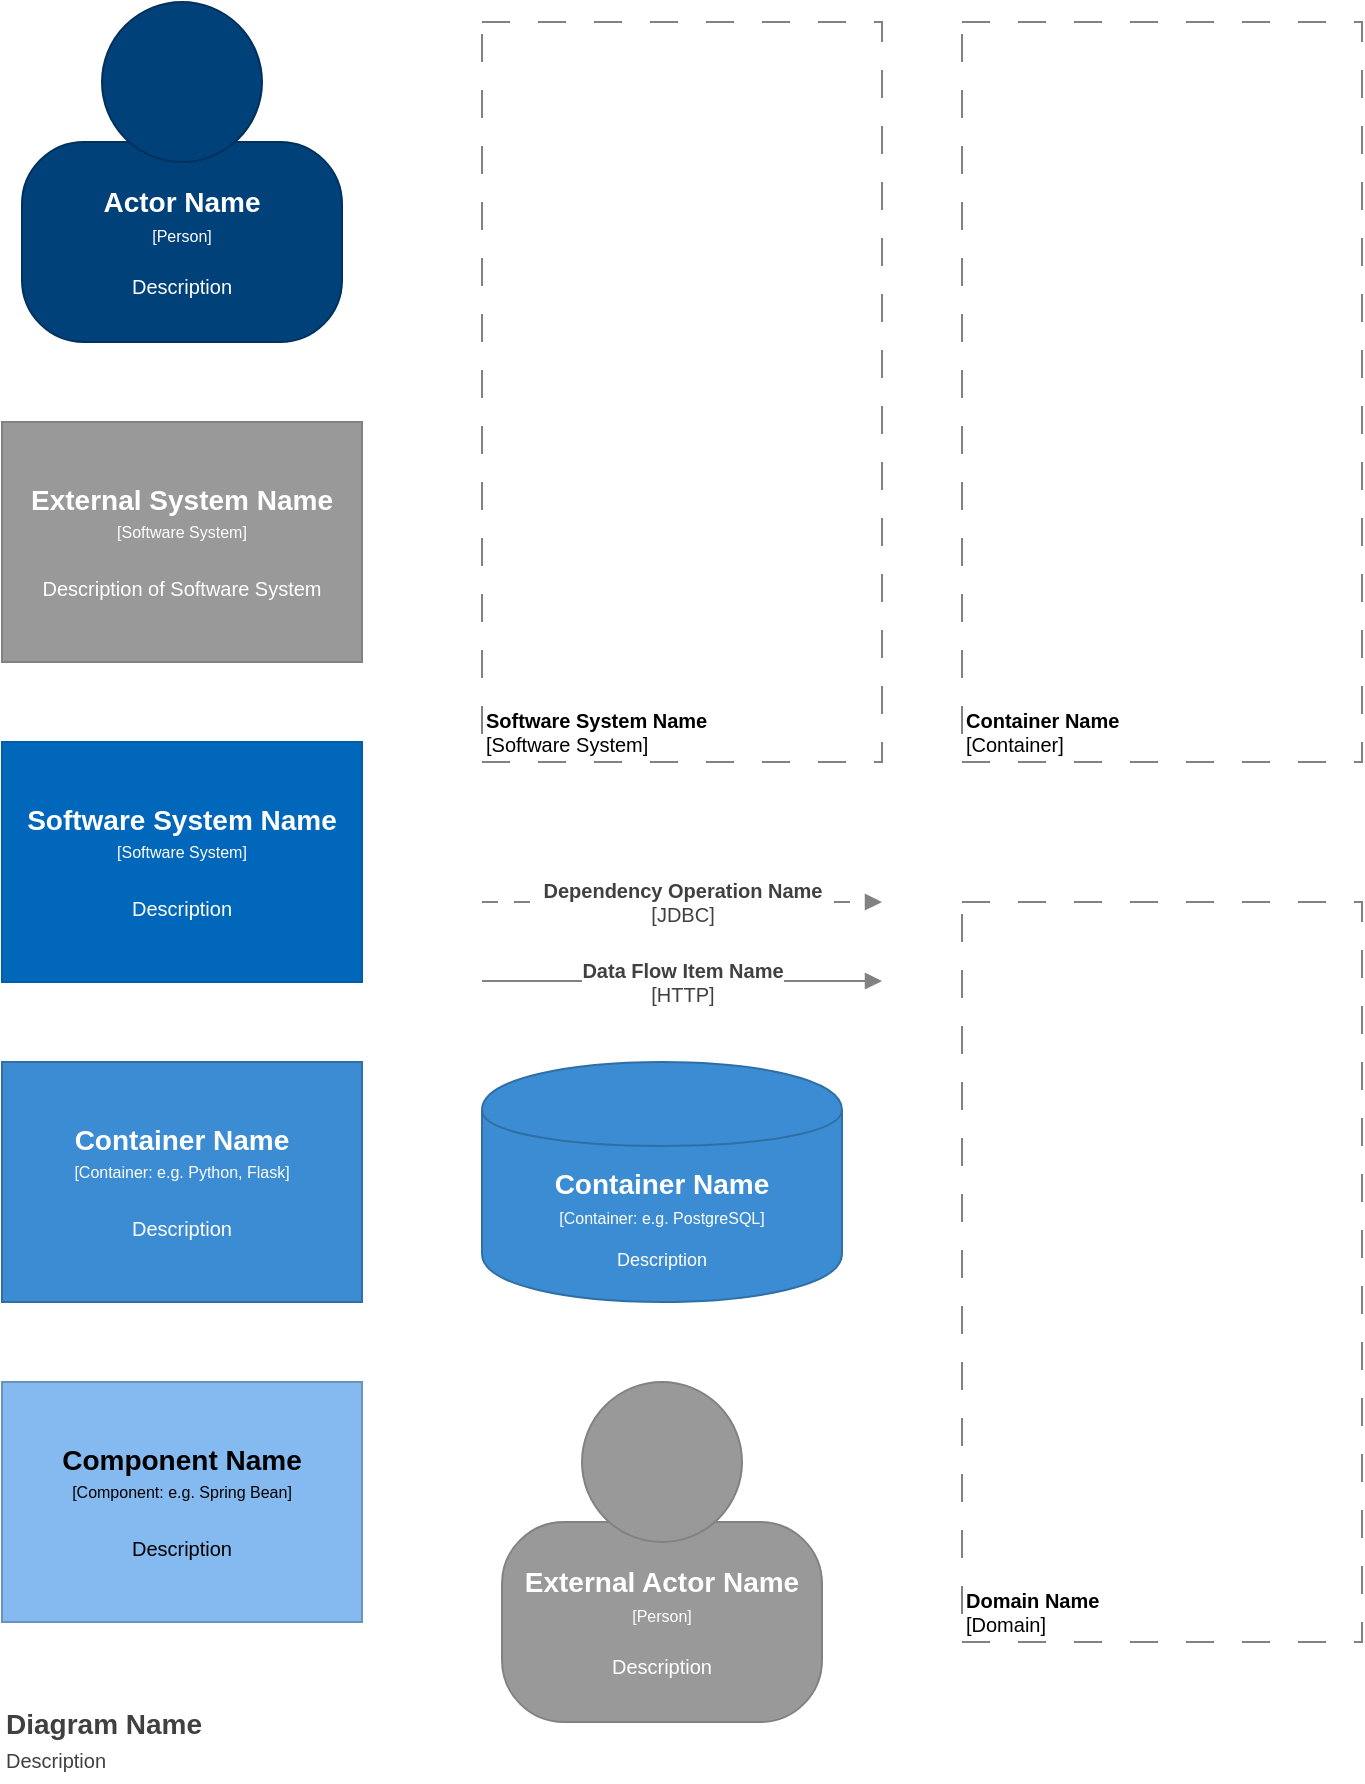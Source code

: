 <mxfile version="19.0.3" type="device" pages="6"><diagram id="UJlyGFXVCkptwmDJzh81" name="Page-1"><mxGraphModel dx="1122" dy="857" grid="1" gridSize="10" guides="1" tooltips="1" connect="1" arrows="1" fold="1" page="1" pageScale="1" pageWidth="827" pageHeight="1169" background="#ffffff" math="0" shadow="0"><root><object label="" id="0"><mxCell/></object><mxCell id="1" parent="0"/><object label="" placeholders="1" instruction="edit data of the lower shape within the group" id="5cVvOpawmlWqnZKX2nME-7"><mxCell style="group;resizable=0;" parent="1" vertex="1" connectable="0"><mxGeometry x="90" y="30" width="160" height="170" as="geometry"/></mxCell></object><object label="&lt;div style=&quot;color: rgb(255 , 255 , 255) ; white-space: normal&quot;&gt;&lt;span style=&quot;font-size: 14px&quot;&gt;&lt;b&gt;%name%&lt;/b&gt;&lt;/span&gt;&lt;/div&gt;&lt;div style=&quot;color: rgb(255 , 255 , 255) ; white-space: normal&quot;&gt;&lt;font style=&quot;font-size: 8px&quot;&gt;[Person]&lt;/font&gt;&lt;/div&gt;&lt;div style=&quot;color: rgb(255 , 255 , 255) ; white-space: normal ; font-size: 8px&quot;&gt;&lt;span style=&quot;font-size: x-small&quot;&gt;&lt;br&gt;&lt;/span&gt;&lt;/div&gt;&lt;div style=&quot;color: rgb(255 , 255 , 255) ; white-space: normal&quot;&gt;&lt;font size=&quot;1&quot;&gt;%description%&lt;/font&gt;&lt;/div&gt;" name="Actor Name" description="Description" placeholders="1" id="5cVvOpawmlWqnZKX2nME-5"><mxCell style="rounded=1;whiteSpace=wrap;html=1;strokeColor=#00315C;fillColor=#004179;fontColor=#000000;arcSize=31;" parent="5cVvOpawmlWqnZKX2nME-7" vertex="1"><mxGeometry y="70" width="160" height="100" as="geometry"/></mxCell></object><mxCell id="5cVvOpawmlWqnZKX2nME-6" value="" style="ellipse;whiteSpace=wrap;html=1;aspect=fixed;strokeColor=#00315C;fillColor=#004179;fontColor=#000000;" parent="5cVvOpawmlWqnZKX2nME-7" vertex="1"><mxGeometry x="40" width="80" height="80" as="geometry"/></mxCell><object label="&lt;font style=&quot;font-size: 10px&quot;&gt;&lt;b&gt;%name%&lt;/b&gt;&lt;br style=&quot;font-size: 10px&quot;&gt;[Software System]&lt;/font&gt;" placeholders="1" name="Software System Name" id="5cVvOpawmlWqnZKX2nME-8"><mxCell style="rounded=0;whiteSpace=wrap;html=1;strokeColor=#828282;fontColor=#000000;align=left;labelPosition=center;verticalLabelPosition=middle;verticalAlign=bottom;strokeWidth=1;perimeterSpacing=0;spacing=2;spacingTop=0;fontSize=10;fillColor=none;dashed=1;dashPattern=14 14;" parent="1" vertex="1"><mxGeometry x="320" y="40" width="200" height="370" as="geometry"/></mxCell></object><object label="&lt;div style=&quot;color: rgb(255 , 255 , 255) ; white-space: normal&quot;&gt;&lt;span style=&quot;font-size: 14px&quot;&gt;&lt;b&gt;%name%&lt;/b&gt;&lt;/span&gt;&lt;/div&gt;&lt;div style=&quot;color: rgb(255 , 255 , 255) ; font-size: 12px ; white-space: normal&quot;&gt;&lt;font style=&quot;font-size: 8px&quot;&gt;[Container: %technology%]&lt;/font&gt;&lt;/div&gt;&lt;div style=&quot;color: rgb(255 , 255 , 255) ; white-space: normal ; font-size: 8px&quot;&gt;&lt;font style=&quot;line-height: 9.6px&quot;&gt;&lt;br&gt;&lt;/font&gt;&lt;/div&gt;&lt;div style=&quot;color: rgb(255 , 255 , 255) ; white-space: normal&quot;&gt;%description%&lt;/div&gt;" placeholders="1" name="Container Name" description="Description" technology="e.g. PostgreSQL" id="5cVvOpawmlWqnZKX2nME-9"><mxCell style="shape=cylinder;whiteSpace=wrap;html=1;boundedLbl=1;backgroundOutline=1;strokeColor=#2F6FA6;strokeWidth=1;fillColor=#3B8CD2;fontSize=9;fontColor=#000000;align=center;resizable=0;" parent="1" vertex="1"><mxGeometry x="320" y="560" width="180" height="120" as="geometry"/></mxCell></object><object label="&lt;b&gt;%name%&lt;/b&gt;&lt;br style=&quot;font-size: 10px&quot;&gt;[%technology%]" placeholders="1" name="Dependency Operation Name" technology="JDBC" id="5cVvOpawmlWqnZKX2nME-10"><mxCell style="endArrow=block;html=1;fontSize=10;fontColor=#404040;strokeWidth=1;endFill=1;dashed=1;dashPattern=8 8;strokeColor=#828282;elbow=vertical;" parent="1" edge="1"><mxGeometry width="50" height="50" relative="1" as="geometry"><mxPoint x="320" y="480" as="sourcePoint"/><mxPoint x="520" y="480" as="targetPoint"/></mxGeometry></mxCell></object><object label="&lt;span style=&quot;font-size: 10px&quot;&gt;&lt;b&gt;%name%&lt;/b&gt;&lt;br&gt;[%technology%]&lt;br&gt;&lt;/span&gt;" placeholders="1" name="Data Flow Item Name" technology="HTTP" id="5cVvOpawmlWqnZKX2nME-12"><mxCell style="endArrow=block;html=1;fontSize=10;fontColor=#404040;strokeWidth=1;endFill=1;strokeColor=#828282;elbow=vertical;" parent="1" edge="1"><mxGeometry width="50" height="50" relative="1" as="geometry"><mxPoint x="320" y="519.5" as="sourcePoint"/><mxPoint x="520" y="519.5" as="targetPoint"/></mxGeometry></mxCell></object><object label="%name%&lt;br style=&quot;font-size: 10px&quot;&gt;&lt;font size=&quot;1&quot;&gt;&lt;span style=&quot;font-weight: 400&quot;&gt;%description%&lt;/span&gt;&lt;/font&gt;" placeholders="1" name="Diagram Name" description="Description" id="5cVvOpawmlWqnZKX2nME-13"><mxCell style="text;html=1;resizable=0;points=[];autosize=1;align=left;verticalAlign=top;spacingTop=-4;fontSize=14;fontColor=#404040;fontStyle=1" parent="1" vertex="1"><mxGeometry x="80" y="880" width="110" height="40" as="geometry"/></mxCell></object><object label="&lt;div&gt;&lt;span style=&quot;font-size: 14px&quot;&gt;&lt;b&gt;%name%&lt;/b&gt;&lt;/span&gt;&lt;/div&gt;&lt;div&gt;&lt;span style=&quot;font-size: 8px&quot;&gt;[Software System&lt;/span&gt;&lt;span style=&quot;font-size: 8px&quot;&gt;]&lt;/span&gt;&lt;/div&gt;&lt;div&gt;&lt;span style=&quot;font-size: 8px&quot;&gt;&lt;br&gt;&lt;/span&gt;&lt;/div&gt;&lt;div&gt;&lt;font size=&quot;1&quot;&gt;%description%&lt;/font&gt;&lt;/div&gt;" placeholders="1" name="External System Name" description="Description of Software System" id="dcKwWc84L9W_I8fYm-3h-1"><mxCell style="rounded=0;whiteSpace=wrap;html=1;fillColor=#999999;fontColor=#FFFFFF;strokeColor=#828282;resizable=0;" parent="1" vertex="1"><mxGeometry x="80" y="240" width="180" height="120" as="geometry"/></mxCell></object><object label="&lt;div&gt;&lt;span style=&quot;font-size: 14px&quot;&gt;&lt;b&gt;%name%&lt;/b&gt;&lt;/span&gt;&lt;/div&gt;&lt;div&gt;&lt;span style=&quot;font-size: 8px&quot;&gt;[Software System]&lt;/span&gt;&lt;/div&gt;&lt;div&gt;&lt;span style=&quot;font-size: 8px&quot;&gt;&lt;br&gt;&lt;/span&gt;&lt;/div&gt;&lt;div&gt;&lt;font size=&quot;1&quot;&gt;%description%&lt;/font&gt;&lt;/div&gt;" placeholders="1" name="Software System Name" description="Description" id="dcKwWc84L9W_I8fYm-3h-2"><mxCell style="rounded=0;whiteSpace=wrap;html=1;fillColor=#0067BA;fontColor=#FFFFFF;strokeColor=#005DA8;resizable=1;" parent="1" vertex="1"><mxGeometry x="80" y="400" width="180" height="120" as="geometry"/></mxCell></object><object label="&lt;div&gt;&lt;span style=&quot;font-size: 14px&quot;&gt;&lt;b&gt;%name%&lt;/b&gt;&lt;/span&gt;&lt;/div&gt;&lt;div&gt;&lt;span style=&quot;font-size: 8px&quot;&gt;[Container: %technology%]&lt;/span&gt;&lt;/div&gt;&lt;div&gt;&lt;span style=&quot;font-size: 8px&quot;&gt;&lt;br&gt;&lt;/span&gt;&lt;/div&gt;&lt;div&gt;&lt;font size=&quot;1&quot;&gt;%description%&lt;/font&gt;&lt;/div&gt;" placeholders="1" name="Container Name" technology="e.g. Python, Flask" description="Description" id="dcKwWc84L9W_I8fYm-3h-3"><mxCell style="rounded=0;whiteSpace=wrap;html=1;fillColor=#3B8CD2;fontColor=#FFFFFF;strokeColor=#2F6FA6;resizable=0;" parent="1" vertex="1"><mxGeometry x="80" y="560" width="180" height="120" as="geometry"/></mxCell></object><object label="&lt;div&gt;&lt;span style=&quot;font-size: 14px&quot;&gt;&lt;b&gt;%name%&lt;/b&gt;&lt;/span&gt;&lt;/div&gt;&lt;div&gt;&lt;span style=&quot;font-size: 8px&quot;&gt;[Component: %technology%]&lt;/span&gt;&lt;/div&gt;&lt;div&gt;&lt;span style=&quot;font-size: 8px&quot;&gt;&lt;br&gt;&lt;/span&gt;&lt;/div&gt;&lt;div&gt;&lt;font size=&quot;1&quot;&gt;%description%&lt;/font&gt;&lt;/div&gt;" placeholders="1" name="Component Name" technology="e.g. Spring Bean" description="Description" id="dcKwWc84L9W_I8fYm-3h-5"><mxCell style="rounded=0;whiteSpace=wrap;html=1;fillColor=#85baf0;fontColor=#000000;strokeColor=#6992BD;resizable=0;" parent="1" vertex="1"><mxGeometry x="80" y="720" width="180" height="120" as="geometry"/></mxCell></object><object label="&lt;font style=&quot;font-size: 10px&quot;&gt;&lt;b&gt;%name%&lt;/b&gt;&lt;br style=&quot;font-size: 10px&quot;&gt;[Container]&lt;/font&gt;" placeholders="1" name="Container Name" id="dcKwWc84L9W_I8fYm-3h-12"><mxCell style="rounded=0;whiteSpace=wrap;html=1;strokeColor=#828282;fillColor=none;fontColor=#000000;align=left;labelPosition=center;verticalLabelPosition=middle;verticalAlign=bottom;dashed=1;strokeWidth=1;perimeterSpacing=0;spacing=2;spacingTop=0;fontSize=10;dashPattern=14 14;container=0;" parent="1" vertex="1"><mxGeometry x="560" y="40" width="200" height="370" as="geometry"><mxRectangle x="560" y="40" width="110" height="30" as="alternateBounds"/></mxGeometry></mxCell></object><object label="&lt;font style=&quot;font-size: 10px&quot;&gt;&lt;b&gt;%name%&lt;/b&gt;&lt;br style=&quot;font-size: 10px&quot;&gt;[Domain]&lt;/font&gt;" placeholders="1" name="Domain Name" id="dcKwWc84L9W_I8fYm-3h-13"><mxCell style="rounded=0;whiteSpace=wrap;html=1;strokeColor=#828282;fillColor=none;fontColor=#000000;align=left;labelPosition=center;verticalLabelPosition=middle;verticalAlign=bottom;dashed=1;strokeWidth=1;perimeterSpacing=0;spacing=2;spacingTop=0;fontSize=10;dashPattern=14 14;" parent="1" vertex="1"><mxGeometry x="560" y="480" width="200" height="370" as="geometry"/></mxCell></object><object label="" placeholders="1" instruction="edit data of the lower shape within the group" id="_E3jYcBlB1CncjWAGzBo-1"><mxCell style="group;resizable=0;" parent="1" vertex="1" connectable="0"><mxGeometry x="330" y="720" width="160" height="170" as="geometry"/></mxCell></object><object label="&lt;div style=&quot;color: rgb(255 , 255 , 255) ; white-space: normal&quot;&gt;&lt;span style=&quot;font-size: 14px&quot;&gt;&lt;b&gt;%name%&lt;/b&gt;&lt;/span&gt;&lt;/div&gt;&lt;div style=&quot;color: rgb(255 , 255 , 255) ; white-space: normal&quot;&gt;&lt;font style=&quot;font-size: 8px&quot;&gt;[Person]&lt;/font&gt;&lt;/div&gt;&lt;div style=&quot;color: rgb(255 , 255 , 255) ; white-space: normal ; font-size: 8px&quot;&gt;&lt;span style=&quot;font-size: x-small&quot;&gt;&lt;br&gt;&lt;/span&gt;&lt;/div&gt;&lt;div style=&quot;color: rgb(255 , 255 , 255) ; white-space: normal&quot;&gt;&lt;font size=&quot;1&quot;&gt;%description%&lt;/font&gt;&lt;/div&gt;" name="External Actor Name" description="Description" placeholders="1" id="_E3jYcBlB1CncjWAGzBo-2"><mxCell style="rounded=1;whiteSpace=wrap;html=1;strokeColor=#828282;fillColor=#999999;fontColor=#000000;arcSize=31;" parent="_E3jYcBlB1CncjWAGzBo-1" vertex="1"><mxGeometry y="70" width="160" height="100" as="geometry"/></mxCell></object><mxCell id="_E3jYcBlB1CncjWAGzBo-3" value="" style="ellipse;whiteSpace=wrap;html=1;aspect=fixed;strokeColor=#828282;fillColor=#999999;fontColor=#000000;" parent="_E3jYcBlB1CncjWAGzBo-1" vertex="1"><mxGeometry x="40" width="80" height="80" as="geometry"/></mxCell></root></mxGraphModel></diagram><diagram name="Copy of Dynamic Diagram Synchronizer" id="okfT7VZNIcLoeX67OGRT"><mxGraphModel dx="1922" dy="1257" grid="0" gridSize="10" guides="1" tooltips="1" connect="1" arrows="1" fold="1" page="0" pageScale="1" pageWidth="850" pageHeight="1100" math="0" shadow="0"><root><mxCell id="KJ2LB7tzMOki56U8raqO-0"/><mxCell id="KJ2LB7tzMOki56U8raqO-1" parent="KJ2LB7tzMOki56U8raqO-0"/><object label="&lt;font style=&quot;font-size: 10px&quot;&gt;&lt;b&gt;%name%&lt;/b&gt;&lt;br style=&quot;font-size: 10px&quot;&gt;[Container]&lt;/font&gt;" placeholders="1" name="Data Synchronizer" id="KJ2LB7tzMOki56U8raqO-2"><mxCell style="rounded=0;whiteSpace=wrap;html=1;strokeColor=#828282;fillColor=none;fontColor=#000000;align=left;labelPosition=center;verticalLabelPosition=middle;verticalAlign=bottom;dashed=1;strokeWidth=1;perimeterSpacing=0;spacing=2;spacingTop=0;fontSize=10;dashPattern=14 14;container=0;" parent="KJ2LB7tzMOki56U8raqO-1" vertex="1"><mxGeometry x="899" y="-30.5" width="800" height="257" as="geometry"><mxRectangle x="560" y="40" width="110" height="30" as="alternateBounds"/></mxGeometry></mxCell></object><object label="&lt;div&gt;&lt;span style=&quot;font-size: 14px&quot;&gt;&lt;b&gt;%name%&lt;/b&gt;&lt;/span&gt;&lt;/div&gt;&lt;div&gt;&lt;span style=&quot;font-size: 8px&quot;&gt;[Component: %technology%]&lt;/span&gt;&lt;/div&gt;&lt;div&gt;&lt;span style=&quot;font-size: 8px&quot;&gt;&lt;br&gt;&lt;/span&gt;&lt;/div&gt;&lt;div&gt;&lt;font size=&quot;1&quot;&gt;%description%&lt;/font&gt;&lt;/div&gt;" placeholders="1" name="Persons" technology="C4 Model" description="Stored Person entities (/library/persons.json)" id="KJ2LB7tzMOki56U8raqO-3"><mxCell style="rounded=0;whiteSpace=wrap;html=1;fillColor=#85baf0;fontColor=#000000;strokeColor=#6992BD;resizable=1;" parent="KJ2LB7tzMOki56U8raqO-1" vertex="1"><mxGeometry x="2036" y="-323.5" width="160" height="80" as="geometry"/></mxCell></object><object label="&lt;div&gt;&lt;span style=&quot;font-size: 14px&quot;&gt;&lt;b&gt;%name%&lt;/b&gt;&lt;/span&gt;&lt;/div&gt;&lt;div&gt;&lt;span style=&quot;font-size: 8px&quot;&gt;[Component: %technology%]&lt;/span&gt;&lt;/div&gt;&lt;div&gt;&lt;span style=&quot;font-size: 8px&quot;&gt;&lt;br&gt;&lt;/span&gt;&lt;/div&gt;&lt;div&gt;&lt;font size=&quot;1&quot;&gt;%description%&lt;/font&gt;&lt;/div&gt;" placeholders="1" name="Containers" technology="C4 Model" description="Stored Container entities (/library/containers.json)" id="KJ2LB7tzMOki56U8raqO-4"><mxCell style="rounded=0;whiteSpace=wrap;html=1;fillColor=#85baf0;fontColor=#000000;strokeColor=#6992BD;resizable=1;" parent="KJ2LB7tzMOki56U8raqO-1" vertex="1"><mxGeometry x="2396" y="-323.5" width="160" height="80" as="geometry"/></mxCell></object><object label="&lt;div&gt;&lt;span style=&quot;font-size: 14px&quot;&gt;&lt;b&gt;%name%&lt;/b&gt;&lt;/span&gt;&lt;/div&gt;&lt;div&gt;&lt;span style=&quot;font-size: 8px&quot;&gt;[Component: %technology%]&lt;/span&gt;&lt;/div&gt;&lt;div&gt;&lt;span style=&quot;font-size: 8px&quot;&gt;&lt;br&gt;&lt;/span&gt;&lt;/div&gt;&lt;div&gt;&lt;font size=&quot;1&quot;&gt;%description%&lt;/font&gt;&lt;/div&gt;" placeholders="1" name="Components" technology="C4 Model" description="Store Component entities (/library/components.json)" id="KJ2LB7tzMOki56U8raqO-5"><mxCell style="rounded=0;whiteSpace=wrap;html=1;fillColor=#85baf0;fontColor=#000000;strokeColor=#6992BD;resizable=1;" parent="KJ2LB7tzMOki56U8raqO-1" vertex="1"><mxGeometry x="2576" y="-323.5" width="160" height="80" as="geometry"/></mxCell></object><object label="&lt;div&gt;&lt;span style=&quot;font-size: 14px&quot;&gt;&lt;b&gt;%name%&lt;/b&gt;&lt;/span&gt;&lt;/div&gt;&lt;div&gt;&lt;span style=&quot;font-size: 8px&quot;&gt;[Component: %technology%]&lt;/span&gt;&lt;/div&gt;&lt;div&gt;&lt;span style=&quot;font-size: 8px&quot;&gt;&lt;br&gt;&lt;/span&gt;&lt;/div&gt;&lt;div&gt;&lt;font size=&quot;1&quot;&gt;%description%&lt;/font&gt;&lt;/div&gt;" placeholders="1" name="Software Systems" technology="C4 Model" description="Stored Software System entities (/library/software-systems.json)" id="KJ2LB7tzMOki56U8raqO-6"><mxCell style="rounded=0;whiteSpace=wrap;html=1;fillColor=#85baf0;fontColor=#000000;strokeColor=#6992BD;resizable=1;" parent="KJ2LB7tzMOki56U8raqO-1" vertex="1"><mxGeometry x="2216" y="-323.5" width="160" height="80" as="geometry"/></mxCell></object><mxCell id="KJ2LB7tzMOki56U8raqO-7" value="" style="group" parent="KJ2LB7tzMOki56U8raqO-1" vertex="1" connectable="0"><mxGeometry x="-711" y="-374" width="437" height="175" as="geometry"/></mxCell><object label="&lt;font style=&quot;font-size: 10px&quot;&gt;&lt;b&gt;%name%&lt;/b&gt;&lt;br style=&quot;font-size: 10px&quot;&gt;[Container]&lt;/font&gt;" placeholders="1" name="System Context Diagrams" id="KJ2LB7tzMOki56U8raqO-8"><mxCell style="rounded=0;whiteSpace=wrap;html=1;strokeColor=#828282;fillColor=none;fontColor=#000000;align=left;labelPosition=center;verticalLabelPosition=middle;verticalAlign=bottom;dashed=1;strokeWidth=1;perimeterSpacing=0;spacing=2;spacingTop=0;fontSize=10;dashPattern=14 14;container=0;" parent="KJ2LB7tzMOki56U8raqO-7" vertex="1"><mxGeometry width="437" height="175" as="geometry"><mxRectangle x="560" y="40" width="110" height="30" as="alternateBounds"/></mxGeometry></mxCell></object><object label="&lt;div&gt;&lt;span style=&quot;font-size: 14px&quot;&gt;&lt;b&gt;%name%&lt;/b&gt;&lt;/span&gt;&lt;/div&gt;&lt;div&gt;&lt;span style=&quot;font-size: 8px&quot;&gt;[Component: %technology%]&lt;/span&gt;&lt;/div&gt;&lt;div&gt;&lt;span style=&quot;font-size: 8px&quot;&gt;&lt;br&gt;&lt;/span&gt;&lt;/div&gt;&lt;div&gt;&lt;font size=&quot;1&quot;&gt;%description%&lt;/font&gt;&lt;/div&gt;" placeholders="1" name="Diagrams Specs" technology="JSON" description="Diagrams' specifications (/diagrams/system-context/*/diagram.spec.json)" id="KJ2LB7tzMOki56U8raqO-9"><mxCell style="rounded=0;whiteSpace=wrap;html=1;fillColor=#85baf0;fontColor=#000000;strokeColor=#6992BD;resizable=1;" parent="KJ2LB7tzMOki56U8raqO-7" vertex="1"><mxGeometry x="31.5" y="31" width="180" height="100" as="geometry"/></mxCell></object><object label="&lt;div&gt;&lt;span style=&quot;font-size: 14px&quot;&gt;&lt;b&gt;%name%&lt;/b&gt;&lt;/span&gt;&lt;/div&gt;&lt;div&gt;&lt;span style=&quot;font-size: 8px&quot;&gt;[Component: %technology%]&lt;/span&gt;&lt;/div&gt;&lt;div&gt;&lt;span style=&quot;font-size: 8px&quot;&gt;&lt;br&gt;&lt;/span&gt;&lt;/div&gt;&lt;div&gt;&lt;font size=&quot;1&quot;&gt;%description%&lt;/font&gt;&lt;/div&gt;" placeholders="1" name="PlantUML Definitions" technology="PlantUML" description="PlantUML code of the diagrams." id="KJ2LB7tzMOki56U8raqO-10"><mxCell style="rounded=0;whiteSpace=wrap;html=1;fillColor=#85baf0;fontColor=#000000;strokeColor=#6992BD;resizable=1;" parent="KJ2LB7tzMOki56U8raqO-7" vertex="1"><mxGeometry x="225" y="31" width="180" height="100" as="geometry"/></mxCell></object><mxCell id="KJ2LB7tzMOki56U8raqO-11" value="" style="group" parent="KJ2LB7tzMOki56U8raqO-1" vertex="1" connectable="0"><mxGeometry x="-255" y="-373" width="437" height="175" as="geometry"/></mxCell><object label="&lt;font style=&quot;font-size: 10px&quot;&gt;&lt;b&gt;%name%&lt;/b&gt;&lt;br style=&quot;font-size: 10px&quot;&gt;[Container]&lt;/font&gt;" placeholders="1" name="Container Diagrams" id="KJ2LB7tzMOki56U8raqO-12"><mxCell style="rounded=0;whiteSpace=wrap;html=1;strokeColor=#828282;fillColor=none;fontColor=#000000;align=left;labelPosition=center;verticalLabelPosition=middle;verticalAlign=bottom;dashed=1;strokeWidth=1;perimeterSpacing=0;spacing=2;spacingTop=0;fontSize=10;dashPattern=14 14;container=0;" parent="KJ2LB7tzMOki56U8raqO-11" vertex="1"><mxGeometry width="437" height="175" as="geometry"><mxRectangle x="560" y="40" width="110" height="30" as="alternateBounds"/></mxGeometry></mxCell></object><object label="&lt;div&gt;&lt;span style=&quot;font-size: 14px&quot;&gt;&lt;b&gt;%name%&lt;/b&gt;&lt;/span&gt;&lt;/div&gt;&lt;div&gt;&lt;span style=&quot;font-size: 8px&quot;&gt;[Component: %technology%]&lt;/span&gt;&lt;/div&gt;&lt;div&gt;&lt;span style=&quot;font-size: 8px&quot;&gt;&lt;br&gt;&lt;/span&gt;&lt;/div&gt;&lt;div&gt;&lt;font size=&quot;1&quot;&gt;%description%&lt;/font&gt;&lt;/div&gt;" placeholders="1" name="Diagrams Specs" technology="JSON" description="Diagrams' specifications (/diagrams/container/*/diagram.spec.json)" id="KJ2LB7tzMOki56U8raqO-13"><mxCell style="rounded=0;whiteSpace=wrap;html=1;fillColor=#85baf0;fontColor=#000000;strokeColor=#6992BD;resizable=1;" parent="KJ2LB7tzMOki56U8raqO-11" vertex="1"><mxGeometry x="31.5" y="31" width="180" height="100" as="geometry"/></mxCell></object><object label="&lt;div&gt;&lt;span style=&quot;font-size: 14px&quot;&gt;&lt;b&gt;%name%&lt;/b&gt;&lt;/span&gt;&lt;/div&gt;&lt;div&gt;&lt;span style=&quot;font-size: 8px&quot;&gt;[Component: %technology%]&lt;/span&gt;&lt;/div&gt;&lt;div&gt;&lt;span style=&quot;font-size: 8px&quot;&gt;&lt;br&gt;&lt;/span&gt;&lt;/div&gt;&lt;div&gt;&lt;font size=&quot;1&quot;&gt;%description%&lt;/font&gt;&lt;/div&gt;" placeholders="1" name="PlantUML Definitions" technology="PlantUML" description="PlantUML code of the diagrams." id="KJ2LB7tzMOki56U8raqO-14"><mxCell style="rounded=0;whiteSpace=wrap;html=1;fillColor=#85baf0;fontColor=#000000;strokeColor=#6992BD;resizable=1;" parent="KJ2LB7tzMOki56U8raqO-11" vertex="1"><mxGeometry x="225" y="31" width="180" height="100" as="geometry"/></mxCell></object><mxCell id="KJ2LB7tzMOki56U8raqO-15" value="" style="group" parent="KJ2LB7tzMOki56U8raqO-1" vertex="1" connectable="0"><mxGeometry x="202" y="-373" width="437" height="175" as="geometry"/></mxCell><object label="&lt;font style=&quot;font-size: 10px&quot;&gt;&lt;b&gt;%name%&lt;/b&gt;&lt;br style=&quot;font-size: 10px&quot;&gt;[Container]&lt;/font&gt;" placeholders="1" name="Component Diagrams" id="KJ2LB7tzMOki56U8raqO-16"><mxCell style="rounded=0;whiteSpace=wrap;html=1;strokeColor=#828282;fillColor=none;fontColor=#000000;align=left;labelPosition=center;verticalLabelPosition=middle;verticalAlign=bottom;dashed=1;strokeWidth=1;perimeterSpacing=0;spacing=2;spacingTop=0;fontSize=10;dashPattern=14 14;container=0;" parent="KJ2LB7tzMOki56U8raqO-15" vertex="1"><mxGeometry width="437" height="175" as="geometry"><mxRectangle x="560" y="40" width="110" height="30" as="alternateBounds"/></mxGeometry></mxCell></object><object label="&lt;div&gt;&lt;span style=&quot;font-size: 14px&quot;&gt;&lt;b&gt;%name%&lt;/b&gt;&lt;/span&gt;&lt;/div&gt;&lt;div&gt;&lt;span style=&quot;font-size: 8px&quot;&gt;[Component: %technology%]&lt;/span&gt;&lt;/div&gt;&lt;div&gt;&lt;span style=&quot;font-size: 8px&quot;&gt;&lt;br&gt;&lt;/span&gt;&lt;/div&gt;&lt;div&gt;&lt;font size=&quot;1&quot;&gt;%description%&lt;/font&gt;&lt;/div&gt;" placeholders="1" name="Diagrams Specs" technology="JSON" description="Diagrams' specifications (/diagrams/component/*/diagram.spec.json)" id="KJ2LB7tzMOki56U8raqO-17"><mxCell style="rounded=0;whiteSpace=wrap;html=1;fillColor=#85baf0;fontColor=#000000;strokeColor=#6992BD;resizable=1;" parent="KJ2LB7tzMOki56U8raqO-15" vertex="1"><mxGeometry x="31.5" y="31" width="180" height="100" as="geometry"/></mxCell></object><object label="&lt;div&gt;&lt;span style=&quot;font-size: 14px&quot;&gt;&lt;b&gt;%name%&lt;/b&gt;&lt;/span&gt;&lt;/div&gt;&lt;div&gt;&lt;span style=&quot;font-size: 8px&quot;&gt;[Component: %technology%]&lt;/span&gt;&lt;/div&gt;&lt;div&gt;&lt;span style=&quot;font-size: 8px&quot;&gt;&lt;br&gt;&lt;/span&gt;&lt;/div&gt;&lt;div&gt;&lt;font size=&quot;1&quot;&gt;%description%&lt;/font&gt;&lt;/div&gt;" placeholders="1" name="PlantUML Definitions" technology="PlantUML" description="PlantUML code of the diagrams." id="KJ2LB7tzMOki56U8raqO-18"><mxCell style="rounded=0;whiteSpace=wrap;html=1;fillColor=#85baf0;fontColor=#000000;strokeColor=#6992BD;resizable=1;" parent="KJ2LB7tzMOki56U8raqO-15" vertex="1"><mxGeometry x="225" y="31" width="180" height="100" as="geometry"/></mxCell></object><mxCell id="KJ2LB7tzMOki56U8raqO-19" value="" style="group" parent="KJ2LB7tzMOki56U8raqO-1" vertex="1" connectable="0"><mxGeometry x="1575" y="-373" width="437" height="175" as="geometry"/></mxCell><object label="&lt;font style=&quot;font-size: 10px&quot;&gt;&lt;b&gt;%name%&lt;/b&gt;&lt;br style=&quot;font-size: 10px&quot;&gt;[Container]&lt;/font&gt;" placeholders="1" name="Deployment Diagrams" id="KJ2LB7tzMOki56U8raqO-20"><mxCell style="rounded=0;whiteSpace=wrap;html=1;strokeColor=#828282;fillColor=none;fontColor=#000000;align=left;labelPosition=center;verticalLabelPosition=middle;verticalAlign=bottom;dashed=1;strokeWidth=1;perimeterSpacing=0;spacing=2;spacingTop=0;fontSize=10;dashPattern=14 14;container=0;" parent="KJ2LB7tzMOki56U8raqO-19" vertex="1"><mxGeometry width="437" height="175" as="geometry"><mxRectangle x="560" y="40" width="110" height="30" as="alternateBounds"/></mxGeometry></mxCell></object><object label="&lt;div&gt;&lt;span style=&quot;font-size: 14px&quot;&gt;&lt;b&gt;%name%&lt;/b&gt;&lt;/span&gt;&lt;/div&gt;&lt;div&gt;&lt;span style=&quot;font-size: 8px&quot;&gt;[Component: %technology%]&lt;/span&gt;&lt;/div&gt;&lt;div&gt;&lt;span style=&quot;font-size: 8px&quot;&gt;&lt;br&gt;&lt;/span&gt;&lt;/div&gt;&lt;div&gt;&lt;font size=&quot;1&quot;&gt;%description%&lt;/font&gt;&lt;/div&gt;" placeholders="1" name="Diagrams Specs" technology="JSON" description="Diagrams' specifications (/diagrams/deployment/*/diagram.spec.json)" id="KJ2LB7tzMOki56U8raqO-21"><mxCell style="rounded=0;whiteSpace=wrap;html=1;fillColor=#85baf0;fontColor=#000000;strokeColor=#6992BD;resizable=1;" parent="KJ2LB7tzMOki56U8raqO-19" vertex="1"><mxGeometry x="31.5" y="31" width="180" height="100" as="geometry"/></mxCell></object><object label="&lt;div&gt;&lt;span style=&quot;font-size: 14px&quot;&gt;&lt;b&gt;%name%&lt;/b&gt;&lt;/span&gt;&lt;/div&gt;&lt;div&gt;&lt;span style=&quot;font-size: 8px&quot;&gt;[Component: %technology%]&lt;/span&gt;&lt;/div&gt;&lt;div&gt;&lt;span style=&quot;font-size: 8px&quot;&gt;&lt;br&gt;&lt;/span&gt;&lt;/div&gt;&lt;div&gt;&lt;font size=&quot;1&quot;&gt;%description%&lt;/font&gt;&lt;/div&gt;" placeholders="1" name="PlantUML Definitions" technology="PlantUML" description="PlantUML code of the diagrams." id="KJ2LB7tzMOki56U8raqO-22"><mxCell style="rounded=0;whiteSpace=wrap;html=1;fillColor=#85baf0;fontColor=#000000;strokeColor=#6992BD;resizable=1;" parent="KJ2LB7tzMOki56U8raqO-19" vertex="1"><mxGeometry x="225" y="31" width="180" height="100" as="geometry"/></mxCell></object><mxCell id="KJ2LB7tzMOki56U8raqO-23" value="" style="group" parent="KJ2LB7tzMOki56U8raqO-1" vertex="1" connectable="0"><mxGeometry x="660" y="-373" width="437" height="175" as="geometry"/></mxCell><object label="&lt;font style=&quot;font-size: 10px&quot;&gt;&lt;b&gt;%name%&lt;/b&gt;&lt;br style=&quot;font-size: 10px&quot;&gt;[Container]&lt;/font&gt;" placeholders="1" name="System Landscape Diagrams" id="KJ2LB7tzMOki56U8raqO-24"><mxCell style="rounded=0;whiteSpace=wrap;html=1;strokeColor=#828282;fillColor=none;fontColor=#000000;align=left;labelPosition=center;verticalLabelPosition=middle;verticalAlign=bottom;dashed=1;strokeWidth=1;perimeterSpacing=0;spacing=2;spacingTop=0;fontSize=10;dashPattern=14 14;container=0;" parent="KJ2LB7tzMOki56U8raqO-23" vertex="1"><mxGeometry width="437" height="175" as="geometry"><mxRectangle x="560" y="40" width="110" height="30" as="alternateBounds"/></mxGeometry></mxCell></object><object label="&lt;div&gt;&lt;span style=&quot;font-size: 14px&quot;&gt;&lt;b&gt;%name%&lt;/b&gt;&lt;/span&gt;&lt;/div&gt;&lt;div&gt;&lt;span style=&quot;font-size: 8px&quot;&gt;[Component: %technology%]&lt;/span&gt;&lt;/div&gt;&lt;div&gt;&lt;span style=&quot;font-size: 8px&quot;&gt;&lt;br&gt;&lt;/span&gt;&lt;/div&gt;&lt;div&gt;&lt;font size=&quot;1&quot;&gt;%description%&lt;/font&gt;&lt;/div&gt;" placeholders="1" name="Diagrams Specs" technology="JSON" description="Diagrams' specifications (/diagrams/system-landscape/*/diagram.spec.json)" id="KJ2LB7tzMOki56U8raqO-25"><mxCell style="rounded=0;whiteSpace=wrap;html=1;fillColor=#85baf0;fontColor=#000000;strokeColor=#6992BD;resizable=1;" parent="KJ2LB7tzMOki56U8raqO-23" vertex="1"><mxGeometry x="31.5" y="31" width="180" height="100" as="geometry"/></mxCell></object><object label="&lt;div&gt;&lt;span style=&quot;font-size: 14px&quot;&gt;&lt;b&gt;%name%&lt;/b&gt;&lt;/span&gt;&lt;/div&gt;&lt;div&gt;&lt;span style=&quot;font-size: 8px&quot;&gt;[Component: %technology%]&lt;/span&gt;&lt;/div&gt;&lt;div&gt;&lt;span style=&quot;font-size: 8px&quot;&gt;&lt;br&gt;&lt;/span&gt;&lt;/div&gt;&lt;div&gt;&lt;font size=&quot;1&quot;&gt;%description%&lt;/font&gt;&lt;/div&gt;" placeholders="1" name="PlantUML Definitions" technology="PlantUML" description="PlantUML code of the diagrams." id="KJ2LB7tzMOki56U8raqO-26"><mxCell style="rounded=0;whiteSpace=wrap;html=1;fillColor=#85baf0;fontColor=#000000;strokeColor=#6992BD;resizable=1;" parent="KJ2LB7tzMOki56U8raqO-23" vertex="1"><mxGeometry x="225" y="31" width="180" height="100" as="geometry"/></mxCell></object><mxCell id="KJ2LB7tzMOki56U8raqO-27" value="" style="group" parent="KJ2LB7tzMOki56U8raqO-1" vertex="1" connectable="0"><mxGeometry x="1117" y="-373" width="437" height="175" as="geometry"/></mxCell><object label="&lt;font style=&quot;font-size: 10px&quot;&gt;&lt;b&gt;%name%&lt;/b&gt;&lt;br style=&quot;font-size: 10px&quot;&gt;[Container]&lt;/font&gt;" placeholders="1" name="Dynamic Diagrams" id="KJ2LB7tzMOki56U8raqO-28"><mxCell style="rounded=0;whiteSpace=wrap;html=1;strokeColor=#828282;fillColor=none;fontColor=#000000;align=left;labelPosition=center;verticalLabelPosition=middle;verticalAlign=bottom;dashed=1;strokeWidth=1;perimeterSpacing=0;spacing=2;spacingTop=0;fontSize=10;dashPattern=14 14;container=0;" parent="KJ2LB7tzMOki56U8raqO-27" vertex="1"><mxGeometry width="437" height="175" as="geometry"><mxRectangle x="560" y="40" width="110" height="30" as="alternateBounds"/></mxGeometry></mxCell></object><object label="&lt;div&gt;&lt;span style=&quot;font-size: 14px&quot;&gt;&lt;b&gt;%name%&lt;/b&gt;&lt;/span&gt;&lt;/div&gt;&lt;div&gt;&lt;span style=&quot;font-size: 8px&quot;&gt;[Component: %technology%]&lt;/span&gt;&lt;/div&gt;&lt;div&gt;&lt;span style=&quot;font-size: 8px&quot;&gt;&lt;br&gt;&lt;/span&gt;&lt;/div&gt;&lt;div&gt;&lt;font size=&quot;1&quot;&gt;%description%&lt;/font&gt;&lt;/div&gt;" placeholders="1" name="Diagrams Specs" technology="JSON" description="Diagrams' specifications (/diagrams/dynamic/*/diagram.spec.json)" id="KJ2LB7tzMOki56U8raqO-29"><mxCell style="rounded=0;whiteSpace=wrap;html=1;fillColor=#85baf0;fontColor=#000000;strokeColor=#6992BD;resizable=1;" parent="KJ2LB7tzMOki56U8raqO-27" vertex="1"><mxGeometry x="31.5" y="31" width="180" height="100" as="geometry"/></mxCell></object><object label="&lt;div&gt;&lt;span style=&quot;font-size: 14px&quot;&gt;&lt;b&gt;%name%&lt;/b&gt;&lt;/span&gt;&lt;/div&gt;&lt;div&gt;&lt;span style=&quot;font-size: 8px&quot;&gt;[Component: %technology%]&lt;/span&gt;&lt;/div&gt;&lt;div&gt;&lt;span style=&quot;font-size: 8px&quot;&gt;&lt;br&gt;&lt;/span&gt;&lt;/div&gt;&lt;div&gt;&lt;font size=&quot;1&quot;&gt;%description%&lt;/font&gt;&lt;/div&gt;" placeholders="1" name="PlantUML Definitions" technology="PlantUML" description="PlantUML code of the diagrams." id="KJ2LB7tzMOki56U8raqO-30"><mxCell style="rounded=0;whiteSpace=wrap;html=1;fillColor=#85baf0;fontColor=#000000;strokeColor=#6992BD;resizable=1;" parent="KJ2LB7tzMOki56U8raqO-27" vertex="1"><mxGeometry x="225" y="31" width="180" height="100" as="geometry"/></mxCell></object><object label="&lt;div&gt;&lt;span style=&quot;font-size: 14px&quot;&gt;&lt;b&gt;%name%&lt;/b&gt;&lt;/span&gt;&lt;/div&gt;&lt;div&gt;&lt;span style=&quot;font-size: 8px&quot;&gt;[Component: %technology%]&lt;/span&gt;&lt;/div&gt;&lt;div&gt;&lt;span style=&quot;font-size: 8px&quot;&gt;&lt;br&gt;&lt;/span&gt;&lt;/div&gt;&lt;div&gt;&lt;font size=&quot;1&quot;&gt;%description%&lt;/font&gt;&lt;/div&gt;" placeholders="1" name="Boundaries" technology="C4 Model" description="Store Boundary entities (/library/boundaries.json)" id="KJ2LB7tzMOki56U8raqO-31"><mxCell style="rounded=0;whiteSpace=wrap;html=1;fillColor=#85baf0;fontColor=#000000;strokeColor=#6992BD;resizable=1;" parent="KJ2LB7tzMOki56U8raqO-1" vertex="1"><mxGeometry x="2756" y="-323.5" width="160" height="80" as="geometry"/></mxCell></object><object label="&lt;div&gt;&lt;span style=&quot;font-size: 14px&quot;&gt;&lt;b&gt;%name%&lt;/b&gt;&lt;/span&gt;&lt;/div&gt;&lt;div&gt;&lt;span style=&quot;font-size: 8px&quot;&gt;[Container: %technology%]&lt;/span&gt;&lt;/div&gt;&lt;div&gt;&lt;span style=&quot;font-size: 8px&quot;&gt;&lt;br&gt;&lt;/span&gt;&lt;/div&gt;&lt;div&gt;&lt;font size=&quot;1&quot;&gt;%description%&lt;/font&gt;&lt;/div&gt;" placeholders="1" name="DB Synchronizer" technology="Rust" description="Rust component which is responsible for synchronizing the database with the versioned files (diagrams' definitions and specs, stored entities)." id="KJ2LB7tzMOki56U8raqO-32"><mxCell style="rounded=0;whiteSpace=wrap;html=1;fillColor=#3B8CD2;fontColor=#FFFFFF;strokeColor=#2F6FA6;resizable=1;" parent="KJ2LB7tzMOki56U8raqO-1" vertex="1"><mxGeometry x="984" y="27" width="268" height="142" as="geometry"/></mxCell></object><object label="&lt;font style=&quot;font-size: 10px&quot;&gt;&lt;b&gt;%name%&lt;/b&gt;&lt;br style=&quot;font-size: 10px&quot;&gt;[Container]&lt;/font&gt;" placeholders="1" name="Database" id="KJ2LB7tzMOki56U8raqO-33"><mxCell style="rounded=0;whiteSpace=wrap;html=1;strokeColor=#828282;fillColor=none;fontColor=#000000;align=left;labelPosition=center;verticalLabelPosition=middle;verticalAlign=bottom;dashed=1;strokeWidth=1;perimeterSpacing=0;spacing=2;spacingTop=0;fontSize=10;dashPattern=14 14;container=0;" parent="KJ2LB7tzMOki56U8raqO-1" vertex="1"><mxGeometry x="-411" y="402" width="3057" height="216" as="geometry"><mxRectangle x="560" y="40" width="110" height="30" as="alternateBounds"/></mxGeometry></mxCell></object><object label="&lt;div&gt;&lt;span style=&quot;font-size: 14px&quot;&gt;&lt;b&gt;%name%&lt;/b&gt;&lt;/span&gt;&lt;/div&gt;&lt;div&gt;&lt;span style=&quot;font-size: 8px&quot;&gt;[Component: %technology%]&lt;/span&gt;&lt;/div&gt;&lt;div&gt;&lt;span style=&quot;font-size: 8px&quot;&gt;&lt;br&gt;&lt;/span&gt;&lt;/div&gt;&lt;div&gt;&lt;font size=&quot;1&quot;&gt;%description%&lt;/font&gt;&lt;/div&gt;" placeholders="1" name="System Context Diagrams&#10;Specs Table" technology="SQLite" description="The table on which are stored the system context diagrams' specifications read from the diagram.spec.json files." id="KJ2LB7tzMOki56U8raqO-34"><mxCell style="rounded=0;whiteSpace=wrap;html=1;fillColor=#85baf0;fontColor=#000000;strokeColor=#6992BD;resizable=1;" parent="KJ2LB7tzMOki56U8raqO-1" vertex="1"><mxGeometry x="-376" y="442" width="226.8" height="126" as="geometry"/></mxCell></object><object label="&lt;div&gt;&lt;span style=&quot;font-size: 14px&quot;&gt;&lt;b&gt;%name%&lt;/b&gt;&lt;/span&gt;&lt;/div&gt;&lt;div&gt;&lt;span style=&quot;font-size: 8px&quot;&gt;[Component: %technology%]&lt;/span&gt;&lt;/div&gt;&lt;div&gt;&lt;span style=&quot;font-size: 8px&quot;&gt;&lt;br&gt;&lt;/span&gt;&lt;/div&gt;&lt;div&gt;&lt;font size=&quot;1&quot;&gt;%description%&lt;/font&gt;&lt;/div&gt;" placeholders="1" name="Container Diagrams Specs&#10;Table" technology="SQLite" description="The table on which are stored the container diagrams' specifications read from the diagram.spec.json files." id="KJ2LB7tzMOki56U8raqO-35"><mxCell style="rounded=0;whiteSpace=wrap;html=1;fillColor=#85baf0;fontColor=#000000;strokeColor=#6992BD;resizable=1;" parent="KJ2LB7tzMOki56U8raqO-1" vertex="1"><mxGeometry x="-101" y="442" width="226.8" height="126" as="geometry"/></mxCell></object><object label="&lt;div&gt;&lt;span style=&quot;font-size: 14px&quot;&gt;&lt;b&gt;%name%&lt;/b&gt;&lt;/span&gt;&lt;/div&gt;&lt;div&gt;&lt;span style=&quot;font-size: 8px&quot;&gt;[Component: %technology%]&lt;/span&gt;&lt;/div&gt;&lt;div&gt;&lt;span style=&quot;font-size: 8px&quot;&gt;&lt;br&gt;&lt;/span&gt;&lt;/div&gt;&lt;div&gt;&lt;font size=&quot;1&quot;&gt;%description%&lt;/font&gt;&lt;/div&gt;" placeholders="1" name="Component Diagrams Specs&#10;Table" technology="SQLite" description="The table on which are stored the component diagrams' specifications read from the diagram.spec.json files." id="KJ2LB7tzMOki56U8raqO-36"><mxCell style="rounded=0;whiteSpace=wrap;html=1;fillColor=#85baf0;fontColor=#000000;strokeColor=#6992BD;resizable=1;" parent="KJ2LB7tzMOki56U8raqO-1" vertex="1"><mxGeometry x="174" y="442" width="226.8" height="126" as="geometry"/></mxCell></object><object label="&lt;div&gt;&lt;span style=&quot;font-size: 14px&quot;&gt;&lt;b&gt;%name%&lt;/b&gt;&lt;/span&gt;&lt;/div&gt;&lt;div&gt;&lt;span style=&quot;font-size: 8px&quot;&gt;[Component: %technology%]&lt;/span&gt;&lt;/div&gt;&lt;div&gt;&lt;span style=&quot;font-size: 8px&quot;&gt;&lt;br&gt;&lt;/span&gt;&lt;/div&gt;&lt;div&gt;&lt;font size=&quot;1&quot;&gt;%description%&lt;/font&gt;&lt;/div&gt;" placeholders="1" name="System Landscape Diagrams&#10;Specs Table" technology="SQLite" description="The table on which are stored the system landscape diagrams' specifications read from the diagram.spec.json files." id="KJ2LB7tzMOki56U8raqO-37"><mxCell style="rounded=0;whiteSpace=wrap;html=1;fillColor=#85baf0;fontColor=#000000;strokeColor=#6992BD;resizable=1;" parent="KJ2LB7tzMOki56U8raqO-1" vertex="1"><mxGeometry x="451" y="442" width="226.8" height="126" as="geometry"/></mxCell></object><object label="&lt;div&gt;&lt;span style=&quot;font-size: 14px&quot;&gt;&lt;b&gt;%name%&lt;/b&gt;&lt;/span&gt;&lt;/div&gt;&lt;div&gt;&lt;span style=&quot;font-size: 8px&quot;&gt;[Component: %technology%]&lt;/span&gt;&lt;/div&gt;&lt;div&gt;&lt;span style=&quot;font-size: 8px&quot;&gt;&lt;br&gt;&lt;/span&gt;&lt;/div&gt;&lt;div&gt;&lt;font size=&quot;1&quot;&gt;%description%&lt;/font&gt;&lt;/div&gt;" placeholders="1" name="Dynamic Diagrams Specs&#10;Table" technology="SQLite" description="The table on which are stored the dynamic diagrams' specifications read from the diagram.spec.json files." id="KJ2LB7tzMOki56U8raqO-38"><mxCell style="rounded=0;whiteSpace=wrap;html=1;fillColor=#85baf0;fontColor=#000000;strokeColor=#6992BD;resizable=1;" parent="KJ2LB7tzMOki56U8raqO-1" vertex="1"><mxGeometry x="725" y="442" width="226.8" height="126" as="geometry"/></mxCell></object><object label="&lt;div&gt;&lt;span style=&quot;font-size: 14px&quot;&gt;&lt;b&gt;%name%&lt;/b&gt;&lt;/span&gt;&lt;/div&gt;&lt;div&gt;&lt;span style=&quot;font-size: 8px&quot;&gt;[Component: %technology%]&lt;/span&gt;&lt;/div&gt;&lt;div&gt;&lt;span style=&quot;font-size: 8px&quot;&gt;&lt;br&gt;&lt;/span&gt;&lt;/div&gt;&lt;div&gt;&lt;font size=&quot;1&quot;&gt;%description%&lt;/font&gt;&lt;/div&gt;" placeholders="1" name="Deployment Diagrams Specs&#10;Table" technology="SQLite" description="The table on which are stored the deployment diagrams' specifications read from the diagram.spec.json files." id="KJ2LB7tzMOki56U8raqO-39"><mxCell style="rounded=0;whiteSpace=wrap;html=1;fillColor=#85baf0;fontColor=#000000;strokeColor=#6992BD;resizable=1;" parent="KJ2LB7tzMOki56U8raqO-1" vertex="1"><mxGeometry x="1001" y="442" width="226.8" height="126" as="geometry"/></mxCell></object><object label="&lt;div&gt;&lt;span style=&quot;font-size: 14px&quot;&gt;&lt;b&gt;%name%&lt;/b&gt;&lt;/span&gt;&lt;/div&gt;&lt;div&gt;&lt;span style=&quot;font-size: 8px&quot;&gt;[Component: %technology%]&lt;/span&gt;&lt;/div&gt;&lt;div&gt;&lt;span style=&quot;font-size: 8px&quot;&gt;&lt;br&gt;&lt;/span&gt;&lt;/div&gt;&lt;div&gt;&lt;font size=&quot;1&quot;&gt;%description%&lt;/font&gt;&lt;/div&gt;" placeholders="1" name="Persons Table" technology="SQLite" description="The table on which are stored the person entities read from the persons.json file." id="KJ2LB7tzMOki56U8raqO-40"><mxCell style="rounded=0;whiteSpace=wrap;html=1;fillColor=#85baf0;fontColor=#000000;strokeColor=#6992BD;resizable=1;" parent="KJ2LB7tzMOki56U8raqO-1" vertex="1"><mxGeometry x="1275" y="442" width="226.8" height="126" as="geometry"/></mxCell></object><object label="&lt;div&gt;&lt;span style=&quot;font-size: 14px&quot;&gt;&lt;b&gt;%name%&lt;/b&gt;&lt;/span&gt;&lt;/div&gt;&lt;div&gt;&lt;span style=&quot;font-size: 8px&quot;&gt;[Component: %technology%]&lt;/span&gt;&lt;/div&gt;&lt;div&gt;&lt;span style=&quot;font-size: 8px&quot;&gt;&lt;br&gt;&lt;/span&gt;&lt;/div&gt;&lt;div&gt;&lt;font size=&quot;1&quot;&gt;%description%&lt;/font&gt;&lt;/div&gt;" placeholders="1" name="Software Systems Table" technology="SQLite" description="The table on which are stored the software system entities read from the software-systems.json file." id="KJ2LB7tzMOki56U8raqO-41"><mxCell style="rounded=0;whiteSpace=wrap;html=1;fillColor=#85baf0;fontColor=#000000;strokeColor=#6992BD;resizable=1;" parent="KJ2LB7tzMOki56U8raqO-1" vertex="1"><mxGeometry x="1550" y="442" width="226.8" height="126" as="geometry"/></mxCell></object><object label="&lt;div&gt;&lt;span style=&quot;font-size: 14px&quot;&gt;&lt;b&gt;%name%&lt;/b&gt;&lt;/span&gt;&lt;/div&gt;&lt;div&gt;&lt;span style=&quot;font-size: 8px&quot;&gt;[Component: %technology%]&lt;/span&gt;&lt;/div&gt;&lt;div&gt;&lt;span style=&quot;font-size: 8px&quot;&gt;&lt;br&gt;&lt;/span&gt;&lt;/div&gt;&lt;div&gt;&lt;font size=&quot;1&quot;&gt;%description%&lt;/font&gt;&lt;/div&gt;" placeholders="1" name="Containers Table" technology="SQLite" description="The table on which are stored the container entities read from the containers.json file." id="KJ2LB7tzMOki56U8raqO-42"><mxCell style="rounded=0;whiteSpace=wrap;html=1;fillColor=#85baf0;fontColor=#000000;strokeColor=#6992BD;resizable=1;" parent="KJ2LB7tzMOki56U8raqO-1" vertex="1"><mxGeometry x="1827" y="442" width="226.8" height="126" as="geometry"/></mxCell></object><object label="&lt;div&gt;&lt;span style=&quot;font-size: 14px&quot;&gt;&lt;b&gt;%name%&lt;/b&gt;&lt;/span&gt;&lt;/div&gt;&lt;div&gt;&lt;span style=&quot;font-size: 8px&quot;&gt;[Component: %technology%]&lt;/span&gt;&lt;/div&gt;&lt;div&gt;&lt;span style=&quot;font-size: 8px&quot;&gt;&lt;br&gt;&lt;/span&gt;&lt;/div&gt;&lt;div&gt;&lt;font size=&quot;1&quot;&gt;%description%&lt;/font&gt;&lt;/div&gt;" placeholders="1" name="Components Table" technology="SQLite" description="The table on which are stored the component entities read from the components.json file." id="KJ2LB7tzMOki56U8raqO-43"><mxCell style="rounded=0;whiteSpace=wrap;html=1;fillColor=#85baf0;fontColor=#000000;strokeColor=#6992BD;resizable=1;" parent="KJ2LB7tzMOki56U8raqO-1" vertex="1"><mxGeometry x="2103" y="442" width="226.8" height="126" as="geometry"/></mxCell></object><object label="&lt;div&gt;&lt;span style=&quot;font-size: 14px&quot;&gt;&lt;b&gt;%name%&lt;/b&gt;&lt;/span&gt;&lt;/div&gt;&lt;div&gt;&lt;span style=&quot;font-size: 8px&quot;&gt;[Component: %technology%]&lt;/span&gt;&lt;/div&gt;&lt;div&gt;&lt;span style=&quot;font-size: 8px&quot;&gt;&lt;br&gt;&lt;/span&gt;&lt;/div&gt;&lt;div&gt;&lt;font size=&quot;1&quot;&gt;%description%&lt;/font&gt;&lt;/div&gt;" placeholders="1" name="Boundaries Table" technology="SQLite" description="The table on which are stored the boundary entities read from the boundaries.json file." id="KJ2LB7tzMOki56U8raqO-44"><mxCell style="rounded=0;whiteSpace=wrap;html=1;fillColor=#85baf0;fontColor=#000000;strokeColor=#6992BD;resizable=1;" parent="KJ2LB7tzMOki56U8raqO-1" vertex="1"><mxGeometry x="2380" y="442" width="226.8" height="126" as="geometry"/></mxCell></object><object label="&lt;span style=&quot;font-size: 10px&quot;&gt;&lt;br&gt;&lt;/span&gt;" placeholders="1" id="KJ2LB7tzMOki56U8raqO-45"><mxCell style="endArrow=none;html=1;fontSize=10;fontColor=#404040;strokeWidth=1;endFill=0;strokeColor=#828282;elbow=vertical;labelBackgroundColor=none;startArrow=none;startFill=0;" parent="KJ2LB7tzMOki56U8raqO-1" edge="1"><mxGeometry x="-0.027" width="50" height="50" relative="1" as="geometry"><mxPoint x="1118" y="-133" as="sourcePoint"/><mxPoint x="1118" y="27.0" as="targetPoint"/><mxPoint as="offset"/></mxGeometry></mxCell></object><object label="&lt;span style=&quot;font-size: 10px&quot;&gt;&lt;b&gt;%name%&lt;/b&gt;&lt;br&gt;&lt;/span&gt;" placeholders="1" name="on change, reads from" id="KJ2LB7tzMOki56U8raqO-46"><mxCell style="endArrow=block;html=1;fontSize=10;fontColor=#404040;strokeWidth=1;endFill=1;strokeColor=#828282;elbow=vertical;labelBackgroundColor=none;" parent="KJ2LB7tzMOki56U8raqO-1" edge="1"><mxGeometry x="-0.027" width="50" height="50" relative="1" as="geometry"><mxPoint x="-590" y="-133" as="sourcePoint"/><mxPoint x="-590" y="-241" as="targetPoint"/><mxPoint as="offset"/></mxGeometry></mxCell></object><object label="&lt;span style=&quot;font-size: 10px&quot;&gt;&lt;b&gt;%name%&lt;/b&gt;&lt;br&gt;&lt;/span&gt;" placeholders="1" name="on change, reads from" id="KJ2LB7tzMOki56U8raqO-47"><mxCell style="endArrow=block;html=1;fontSize=10;fontColor=#404040;strokeWidth=1;endFill=1;strokeColor=#828282;elbow=vertical;labelBackgroundColor=none;" parent="KJ2LB7tzMOki56U8raqO-1" edge="1"><mxGeometry x="-0.027" width="50" height="50" relative="1" as="geometry"><mxPoint x="-133" y="-133" as="sourcePoint"/><mxPoint x="-133" y="-241" as="targetPoint"/><mxPoint as="offset"/></mxGeometry></mxCell></object><object label="&lt;span style=&quot;font-size: 10px&quot;&gt;&lt;b&gt;%name%&lt;/b&gt;&lt;br&gt;&lt;/span&gt;" placeholders="1" name="on change, reads from" id="KJ2LB7tzMOki56U8raqO-48"><mxCell style="endArrow=block;html=1;fontSize=10;fontColor=#404040;strokeWidth=1;endFill=1;strokeColor=#828282;elbow=vertical;labelBackgroundColor=none;" parent="KJ2LB7tzMOki56U8raqO-1" edge="1"><mxGeometry x="-0.027" width="50" height="50" relative="1" as="geometry"><mxPoint x="326" y="-133" as="sourcePoint"/><mxPoint x="326" y="-241" as="targetPoint"/><mxPoint as="offset"/></mxGeometry></mxCell></object><object label="&lt;span style=&quot;font-size: 10px&quot;&gt;&lt;b&gt;%name%&lt;/b&gt;&lt;br&gt;&lt;/span&gt;" placeholders="1" name="on change, reads from" id="KJ2LB7tzMOki56U8raqO-49"><mxCell style="endArrow=block;html=1;fontSize=10;fontColor=#404040;strokeWidth=1;endFill=1;strokeColor=#828282;elbow=vertical;labelBackgroundColor=none;" parent="KJ2LB7tzMOki56U8raqO-1" edge="1"><mxGeometry x="-0.027" width="50" height="50" relative="1" as="geometry"><mxPoint x="784" y="-133" as="sourcePoint"/><mxPoint x="784" y="-241" as="targetPoint"/><mxPoint as="offset"/></mxGeometry></mxCell></object><object label="&lt;span style=&quot;font-size: 10px&quot;&gt;&lt;b&gt;%name%&lt;/b&gt;&lt;br&gt;&lt;/span&gt;" placeholders="1" name="on change, reads from" id="KJ2LB7tzMOki56U8raqO-50"><mxCell style="endArrow=block;html=1;fontSize=10;fontColor=#404040;strokeWidth=1;endFill=1;strokeColor=#828282;elbow=vertical;labelBackgroundColor=none;" parent="KJ2LB7tzMOki56U8raqO-1" edge="1"><mxGeometry x="-0.027" width="50" height="50" relative="1" as="geometry"><mxPoint x="1242" y="-133" as="sourcePoint"/><mxPoint x="1242" y="-241" as="targetPoint"/><mxPoint as="offset"/></mxGeometry></mxCell></object><object label="&lt;span style=&quot;font-size: 10px&quot;&gt;&lt;b&gt;%name%&lt;/b&gt;&lt;br&gt;&lt;/span&gt;" placeholders="1" name="on change, reads from" id="KJ2LB7tzMOki56U8raqO-51"><mxCell style="endArrow=block;html=1;fontSize=10;fontColor=#404040;strokeWidth=1;endFill=1;strokeColor=#828282;elbow=vertical;labelBackgroundColor=none;" parent="KJ2LB7tzMOki56U8raqO-1" edge="1"><mxGeometry x="-0.027" width="50" height="50" relative="1" as="geometry"><mxPoint x="1699" y="-133" as="sourcePoint"/><mxPoint x="1699" y="-241" as="targetPoint"/><mxPoint as="offset"/></mxGeometry></mxCell></object><object label="&lt;span style=&quot;font-size: 10px&quot;&gt;&lt;b&gt;%name%&lt;/b&gt;&lt;br&gt;&lt;/span&gt;" placeholders="1" name="on change, reads from" id="KJ2LB7tzMOki56U8raqO-52"><mxCell style="endArrow=block;html=1;fontSize=10;fontColor=#404040;strokeWidth=1;endFill=1;strokeColor=#828282;elbow=vertical;labelBackgroundColor=none;" parent="KJ2LB7tzMOki56U8raqO-1" edge="1"><mxGeometry x="-0.027" width="50" height="50" relative="1" as="geometry"><mxPoint x="2118" y="-133" as="sourcePoint"/><mxPoint x="2118" y="-241" as="targetPoint"/><mxPoint as="offset"/></mxGeometry></mxCell></object><object label="&lt;span style=&quot;font-size: 10px&quot;&gt;&lt;b&gt;%name%&lt;/b&gt;&lt;br&gt;&lt;/span&gt;" placeholders="1" name="on change, reads from" id="KJ2LB7tzMOki56U8raqO-53"><mxCell style="endArrow=block;html=1;fontSize=10;fontColor=#404040;strokeWidth=1;endFill=1;strokeColor=#828282;elbow=vertical;labelBackgroundColor=none;" parent="KJ2LB7tzMOki56U8raqO-1" edge="1"><mxGeometry x="-0.027" width="50" height="50" relative="1" as="geometry"><mxPoint x="2297" y="-133" as="sourcePoint"/><mxPoint x="2297" y="-241" as="targetPoint"/><mxPoint as="offset"/></mxGeometry></mxCell></object><object label="&lt;span style=&quot;font-size: 10px&quot;&gt;&lt;b&gt;%name%&lt;/b&gt;&lt;br&gt;&lt;/span&gt;" placeholders="1" name="on change, reads from" id="KJ2LB7tzMOki56U8raqO-54"><mxCell style="endArrow=block;html=1;fontSize=10;fontColor=#404040;strokeWidth=1;endFill=1;strokeColor=#828282;elbow=vertical;labelBackgroundColor=none;" parent="KJ2LB7tzMOki56U8raqO-1" edge="1"><mxGeometry x="-0.027" width="50" height="50" relative="1" as="geometry"><mxPoint x="2475.57" y="-133" as="sourcePoint"/><mxPoint x="2475.57" y="-241" as="targetPoint"/><mxPoint as="offset"/></mxGeometry></mxCell></object><object label="&lt;span style=&quot;font-size: 10px&quot;&gt;&lt;b&gt;%name%&lt;/b&gt;&lt;br&gt;&lt;/span&gt;" placeholders="1" name="on change, reads from" id="KJ2LB7tzMOki56U8raqO-55"><mxCell style="endArrow=block;html=1;fontSize=10;fontColor=#404040;strokeWidth=1;endFill=1;strokeColor=#828282;elbow=vertical;labelBackgroundColor=none;" parent="KJ2LB7tzMOki56U8raqO-1" edge="1"><mxGeometry x="-0.027" width="50" height="50" relative="1" as="geometry"><mxPoint x="2655.57" y="-133" as="sourcePoint"/><mxPoint x="2655.57" y="-241" as="targetPoint"/><mxPoint as="offset"/></mxGeometry></mxCell></object><object label="&lt;span style=&quot;font-size: 10px&quot;&gt;&lt;b&gt;%name%&lt;/b&gt;&lt;br&gt;&lt;/span&gt;" placeholders="1" name="on change, reads from" id="KJ2LB7tzMOki56U8raqO-56"><mxCell style="endArrow=block;html=1;fontSize=10;fontColor=#404040;strokeWidth=1;endFill=1;strokeColor=#828282;elbow=vertical;labelBackgroundColor=none;" parent="KJ2LB7tzMOki56U8raqO-1" edge="1"><mxGeometry x="-0.027" width="50" height="50" relative="1" as="geometry"><mxPoint x="2835.57" y="-133" as="sourcePoint"/><mxPoint x="2835.57" y="-241" as="targetPoint"/><mxPoint as="offset"/></mxGeometry></mxCell></object><object label="&lt;span style=&quot;font-size: 10px&quot;&gt;&lt;br&gt;&lt;/span&gt;" placeholders="1" id="KJ2LB7tzMOki56U8raqO-57"><mxCell style="endArrow=none;html=1;fontSize=10;fontColor=#404040;strokeWidth=1;endFill=0;strokeColor=#828282;elbow=vertical;labelBackgroundColor=none;startArrow=none;startFill=0;" parent="KJ2LB7tzMOki56U8raqO-1" edge="1"><mxGeometry x="-0.027" width="50" height="50" relative="1" as="geometry"><mxPoint x="-590" y="-133" as="sourcePoint"/><mxPoint x="2836" y="-134" as="targetPoint"/><mxPoint as="offset"/></mxGeometry></mxCell></object><object label="&lt;span style=&quot;font-size: 10px&quot;&gt;&lt;br&gt;&lt;/span&gt;" placeholders="1" id="KJ2LB7tzMOki56U8raqO-58"><mxCell style="endArrow=none;html=1;fontSize=10;fontColor=#404040;strokeWidth=1;endFill=0;strokeColor=#828282;elbow=vertical;labelBackgroundColor=none;startArrow=none;startFill=0;" parent="KJ2LB7tzMOki56U8raqO-1" edge="1"><mxGeometry x="-0.027" width="50" height="50" relative="1" as="geometry"><mxPoint x="-260" y="331" as="sourcePoint"/><mxPoint x="2493" y="330" as="targetPoint"/><mxPoint as="offset"/></mxGeometry></mxCell></object><object label="&lt;span style=&quot;font-size: 10px&quot;&gt;&lt;b&gt;%name%&lt;/b&gt;&lt;br&gt;&lt;/span&gt;" placeholders="1" name="writes to" id="KJ2LB7tzMOki56U8raqO-59"><mxCell style="endArrow=block;html=1;fontSize=10;fontColor=#404040;strokeWidth=1;endFill=1;strokeColor=#828282;elbow=vertical;labelBackgroundColor=none;" parent="KJ2LB7tzMOki56U8raqO-1" edge="1"><mxGeometry x="-0.027" width="50" height="50" relative="1" as="geometry"><mxPoint x="-260" y="331" as="sourcePoint"/><mxPoint x="-260" y="442" as="targetPoint"/><mxPoint as="offset"/></mxGeometry></mxCell></object><object label="&lt;span style=&quot;font-size: 10px&quot;&gt;&lt;b&gt;%name%&lt;/b&gt;&lt;br&gt;&lt;/span&gt;" placeholders="1" name="writes to" id="KJ2LB7tzMOki56U8raqO-60"><mxCell style="endArrow=block;html=1;fontSize=10;fontColor=#404040;strokeWidth=1;endFill=1;strokeColor=#828282;elbow=vertical;labelBackgroundColor=none;" parent="KJ2LB7tzMOki56U8raqO-1" edge="1"><mxGeometry x="-0.027" width="50" height="50" relative="1" as="geometry"><mxPoint x="2492.73" y="331" as="sourcePoint"/><mxPoint x="2492.73" y="442" as="targetPoint"/><mxPoint as="offset"/></mxGeometry></mxCell></object><object label="&lt;span style=&quot;font-size: 10px&quot;&gt;&lt;b&gt;%name%&lt;/b&gt;&lt;br&gt;&lt;/span&gt;" placeholders="1" name="writes to" id="KJ2LB7tzMOki56U8raqO-61"><mxCell style="endArrow=block;html=1;fontSize=10;fontColor=#404040;strokeWidth=1;endFill=1;strokeColor=#828282;elbow=vertical;labelBackgroundColor=none;" parent="KJ2LB7tzMOki56U8raqO-1" edge="1"><mxGeometry x="-0.027" width="50" height="50" relative="1" as="geometry"><mxPoint x="2215.63" y="331" as="sourcePoint"/><mxPoint x="2215.63" y="442" as="targetPoint"/><mxPoint as="offset"/></mxGeometry></mxCell></object><object label="&lt;span style=&quot;font-size: 10px&quot;&gt;&lt;b&gt;%name%&lt;/b&gt;&lt;br&gt;&lt;/span&gt;" placeholders="1" name="writes to" id="KJ2LB7tzMOki56U8raqO-62"><mxCell style="endArrow=block;html=1;fontSize=10;fontColor=#404040;strokeWidth=1;endFill=1;strokeColor=#828282;elbow=vertical;labelBackgroundColor=none;" parent="KJ2LB7tzMOki56U8raqO-1" edge="1"><mxGeometry x="-0.027" width="50" height="50" relative="1" as="geometry"><mxPoint x="1940.1" y="331" as="sourcePoint"/><mxPoint x="1940.1" y="442" as="targetPoint"/><mxPoint as="offset"/></mxGeometry></mxCell></object><object label="&lt;span style=&quot;font-size: 10px&quot;&gt;&lt;b&gt;%name%&lt;/b&gt;&lt;br&gt;&lt;/span&gt;" placeholders="1" name="writes to" id="KJ2LB7tzMOki56U8raqO-63"><mxCell style="endArrow=block;html=1;fontSize=10;fontColor=#404040;strokeWidth=1;endFill=1;strokeColor=#828282;elbow=vertical;labelBackgroundColor=none;" parent="KJ2LB7tzMOki56U8raqO-1" edge="1"><mxGeometry x="-0.027" width="50" height="50" relative="1" as="geometry"><mxPoint x="1663.1" y="331" as="sourcePoint"/><mxPoint x="1663.1" y="442" as="targetPoint"/><mxPoint as="offset"/></mxGeometry></mxCell></object><object label="&lt;span style=&quot;font-size: 10px&quot;&gt;&lt;b&gt;%name%&lt;/b&gt;&lt;br&gt;&lt;/span&gt;" placeholders="1" name="writes to" id="KJ2LB7tzMOki56U8raqO-64"><mxCell style="endArrow=block;html=1;fontSize=10;fontColor=#404040;strokeWidth=1;endFill=1;strokeColor=#828282;elbow=vertical;labelBackgroundColor=none;" parent="KJ2LB7tzMOki56U8raqO-1" edge="1"><mxGeometry x="-0.027" width="50" height="50" relative="1" as="geometry"><mxPoint x="1388.1" y="331" as="sourcePoint"/><mxPoint x="1388.1" y="442" as="targetPoint"/><mxPoint as="offset"/></mxGeometry></mxCell></object><object label="&lt;span style=&quot;font-size: 10px&quot;&gt;&lt;b&gt;%name%&lt;/b&gt;&lt;br&gt;&lt;/span&gt;" placeholders="1" name="writes to" id="KJ2LB7tzMOki56U8raqO-65"><mxCell style="endArrow=block;html=1;fontSize=10;fontColor=#404040;strokeWidth=1;endFill=1;strokeColor=#828282;elbow=vertical;labelBackgroundColor=none;" parent="KJ2LB7tzMOki56U8raqO-1" edge="1"><mxGeometry x="0.559" width="50" height="50" relative="1" as="geometry"><mxPoint x="1118" y="170" as="sourcePoint"/><mxPoint x="1118" y="442" as="targetPoint"/><mxPoint as="offset"/></mxGeometry></mxCell></object><object label="&lt;span style=&quot;font-size: 10px&quot;&gt;&lt;b&gt;%name%&lt;/b&gt;&lt;br&gt;&lt;/span&gt;" placeholders="1" name="writes to" id="KJ2LB7tzMOki56U8raqO-66"><mxCell style="endArrow=block;html=1;fontSize=10;fontColor=#404040;strokeWidth=1;endFill=1;strokeColor=#828282;elbow=vertical;labelBackgroundColor=none;" parent="KJ2LB7tzMOki56U8raqO-1" edge="1"><mxGeometry x="-0.027" width="50" height="50" relative="1" as="geometry"><mxPoint x="838.1" y="331" as="sourcePoint"/><mxPoint x="838.1" y="442" as="targetPoint"/><mxPoint as="offset"/></mxGeometry></mxCell></object><object label="&lt;span style=&quot;font-size: 10px&quot;&gt;&lt;b&gt;%name%&lt;/b&gt;&lt;br&gt;&lt;/span&gt;" placeholders="1" name="writes to" id="KJ2LB7tzMOki56U8raqO-67"><mxCell style="endArrow=block;html=1;fontSize=10;fontColor=#404040;strokeWidth=1;endFill=1;strokeColor=#828282;elbow=vertical;labelBackgroundColor=none;" parent="KJ2LB7tzMOki56U8raqO-1" edge="1"><mxGeometry x="-0.027" width="50" height="50" relative="1" as="geometry"><mxPoint x="564.1" y="331" as="sourcePoint"/><mxPoint x="564.1" y="442" as="targetPoint"/><mxPoint as="offset"/></mxGeometry></mxCell></object><object label="&lt;span style=&quot;font-size: 10px&quot;&gt;&lt;b&gt;%name%&lt;/b&gt;&lt;br&gt;&lt;/span&gt;" placeholders="1" name="writes to" id="KJ2LB7tzMOki56U8raqO-68"><mxCell style="endArrow=block;html=1;fontSize=10;fontColor=#404040;strokeWidth=1;endFill=1;strokeColor=#828282;elbow=vertical;labelBackgroundColor=none;" parent="KJ2LB7tzMOki56U8raqO-1" edge="1"><mxGeometry x="-0.027" width="50" height="50" relative="1" as="geometry"><mxPoint x="287.1" y="331" as="sourcePoint"/><mxPoint x="287.1" y="442" as="targetPoint"/><mxPoint as="offset"/></mxGeometry></mxCell></object><object label="&lt;span style=&quot;font-size: 10px&quot;&gt;&lt;b&gt;%name%&lt;/b&gt;&lt;br&gt;&lt;/span&gt;" placeholders="1" name="writes to" id="KJ2LB7tzMOki56U8raqO-69"><mxCell style="endArrow=block;html=1;fontSize=10;fontColor=#404040;strokeWidth=1;endFill=1;strokeColor=#828282;elbow=vertical;labelBackgroundColor=none;" parent="KJ2LB7tzMOki56U8raqO-1" edge="1"><mxGeometry x="-0.027" width="50" height="50" relative="1" as="geometry"><mxPoint x="12.1" y="331" as="sourcePoint"/><mxPoint x="12.1" y="442" as="targetPoint"/><mxPoint as="offset"/></mxGeometry></mxCell></object><mxCell id="KJ2LB7tzMOki56U8raqO-70" value="1.1a" style="ellipse;whiteSpace=wrap;html=1;aspect=fixed;fillColor=#f8cecc;strokeColor=#b85450;fontSize=12;" parent="KJ2LB7tzMOki56U8raqO-1" vertex="1"><mxGeometry x="-627" y="-174" width="31" height="31" as="geometry"/></mxCell><mxCell id="KJ2LB7tzMOki56U8raqO-71" value="2.1a" style="ellipse;whiteSpace=wrap;html=1;aspect=fixed;fillColor=#f8cecc;strokeColor=#b85450;fontSize=12;" parent="KJ2LB7tzMOki56U8raqO-1" vertex="1"><mxGeometry x="-299" y="344" width="31" height="31" as="geometry"/></mxCell><mxCell id="KJ2LB7tzMOki56U8raqO-72" value="1.2a" style="ellipse;whiteSpace=wrap;html=1;aspect=fixed;fillColor=#f8cecc;strokeColor=#b85450;fontSize=12;" parent="KJ2LB7tzMOki56U8raqO-1" vertex="1"><mxGeometry x="-169" y="-174" width="31" height="31" as="geometry"/></mxCell><mxCell id="KJ2LB7tzMOki56U8raqO-73" value="1.3a" style="ellipse;whiteSpace=wrap;html=1;aspect=fixed;fillColor=#f8cecc;strokeColor=#b85450;fontSize=12;" parent="KJ2LB7tzMOki56U8raqO-1" vertex="1"><mxGeometry x="289" y="-174" width="31" height="31" as="geometry"/></mxCell><mxCell id="KJ2LB7tzMOki56U8raqO-74" value="1.4a" style="ellipse;whiteSpace=wrap;html=1;aspect=fixed;fillColor=#f8cecc;strokeColor=#b85450;fontSize=12;" parent="KJ2LB7tzMOki56U8raqO-1" vertex="1"><mxGeometry x="747" y="-174" width="31" height="31" as="geometry"/></mxCell><mxCell id="KJ2LB7tzMOki56U8raqO-75" value="1.5a" style="ellipse;whiteSpace=wrap;html=1;aspect=fixed;fillColor=#f8cecc;strokeColor=#b85450;fontSize=12;" parent="KJ2LB7tzMOki56U8raqO-1" vertex="1"><mxGeometry x="1206" y="-174" width="31" height="31" as="geometry"/></mxCell><mxCell id="KJ2LB7tzMOki56U8raqO-76" value="1.6a" style="ellipse;whiteSpace=wrap;html=1;aspect=fixed;fillColor=#f8cecc;strokeColor=#b85450;fontSize=12;" parent="KJ2LB7tzMOki56U8raqO-1" vertex="1"><mxGeometry x="1664" y="-174" width="31" height="31" as="geometry"/></mxCell><mxCell id="KJ2LB7tzMOki56U8raqO-77" value="1.7a" style="ellipse;whiteSpace=wrap;html=1;aspect=fixed;fillColor=#f8cecc;strokeColor=#b85450;fontSize=12;" parent="KJ2LB7tzMOki56U8raqO-1" vertex="1"><mxGeometry x="2082" y="-174" width="31" height="31" as="geometry"/></mxCell><mxCell id="KJ2LB7tzMOki56U8raqO-78" value="1.8a" style="ellipse;whiteSpace=wrap;html=1;aspect=fixed;fillColor=#f8cecc;strokeColor=#b85450;fontSize=12;" parent="KJ2LB7tzMOki56U8raqO-1" vertex="1"><mxGeometry x="2261" y="-174" width="31" height="31" as="geometry"/></mxCell><mxCell id="KJ2LB7tzMOki56U8raqO-79" value="1.9a" style="ellipse;whiteSpace=wrap;html=1;aspect=fixed;fillColor=#f8cecc;strokeColor=#b85450;fontSize=12;" parent="KJ2LB7tzMOki56U8raqO-1" vertex="1"><mxGeometry x="2439" y="-174" width="31" height="31" as="geometry"/></mxCell><mxCell id="KJ2LB7tzMOki56U8raqO-80" value="1.10a" style="ellipse;whiteSpace=wrap;html=1;aspect=fixed;fillColor=#f8cecc;strokeColor=#b85450;fontSize=12;" parent="KJ2LB7tzMOki56U8raqO-1" vertex="1"><mxGeometry x="2620" y="-174" width="31" height="31" as="geometry"/></mxCell><mxCell id="KJ2LB7tzMOki56U8raqO-81" value="1.11a" style="ellipse;whiteSpace=wrap;html=1;aspect=fixed;fillColor=#f8cecc;strokeColor=#b85450;fontSize=12;" parent="KJ2LB7tzMOki56U8raqO-1" vertex="1"><mxGeometry x="2800" y="-174" width="31" height="31" as="geometry"/></mxCell><mxCell id="KJ2LB7tzMOki56U8raqO-82" value="2.2a" style="ellipse;whiteSpace=wrap;html=1;aspect=fixed;fillColor=#f8cecc;strokeColor=#b85450;fontSize=12;" parent="KJ2LB7tzMOki56U8raqO-1" vertex="1"><mxGeometry x="-27" y="344" width="31" height="31" as="geometry"/></mxCell><mxCell id="KJ2LB7tzMOki56U8raqO-83" value="2.3a" style="ellipse;whiteSpace=wrap;html=1;aspect=fixed;fillColor=#f8cecc;strokeColor=#b85450;fontSize=12;" parent="KJ2LB7tzMOki56U8raqO-1" vertex="1"><mxGeometry x="247" y="344" width="31" height="31" as="geometry"/></mxCell><mxCell id="KJ2LB7tzMOki56U8raqO-84" value="2.4a" style="ellipse;whiteSpace=wrap;html=1;aspect=fixed;fillColor=#f8cecc;strokeColor=#b85450;fontSize=12;" parent="KJ2LB7tzMOki56U8raqO-1" vertex="1"><mxGeometry x="525" y="344" width="31" height="31" as="geometry"/></mxCell><mxCell id="KJ2LB7tzMOki56U8raqO-85" value="2.5a" style="ellipse;whiteSpace=wrap;html=1;aspect=fixed;fillColor=#f8cecc;strokeColor=#b85450;fontSize=12;" parent="KJ2LB7tzMOki56U8raqO-1" vertex="1"><mxGeometry x="799" y="344" width="31" height="31" as="geometry"/></mxCell><mxCell id="KJ2LB7tzMOki56U8raqO-86" value="2.6a" style="ellipse;whiteSpace=wrap;html=1;aspect=fixed;fillColor=#f8cecc;strokeColor=#b85450;fontSize=12;" parent="KJ2LB7tzMOki56U8raqO-1" vertex="1"><mxGeometry x="1077" y="344" width="31" height="31" as="geometry"/></mxCell><mxCell id="KJ2LB7tzMOki56U8raqO-87" value="2.7a" style="ellipse;whiteSpace=wrap;html=1;aspect=fixed;fillColor=#f8cecc;strokeColor=#b85450;fontSize=12;" parent="KJ2LB7tzMOki56U8raqO-1" vertex="1"><mxGeometry x="1349" y="344" width="31" height="31" as="geometry"/></mxCell><mxCell id="KJ2LB7tzMOki56U8raqO-88" value="2.8a" style="ellipse;whiteSpace=wrap;html=1;aspect=fixed;fillColor=#f8cecc;strokeColor=#b85450;fontSize=12;" parent="KJ2LB7tzMOki56U8raqO-1" vertex="1"><mxGeometry x="1623" y="344" width="31" height="31" as="geometry"/></mxCell><mxCell id="KJ2LB7tzMOki56U8raqO-89" value="2.9a" style="ellipse;whiteSpace=wrap;html=1;aspect=fixed;fillColor=#f8cecc;strokeColor=#b85450;fontSize=12;" parent="KJ2LB7tzMOki56U8raqO-1" vertex="1"><mxGeometry x="1901" y="344" width="31" height="31" as="geometry"/></mxCell><mxCell id="KJ2LB7tzMOki56U8raqO-90" value="2.10a" style="ellipse;whiteSpace=wrap;html=1;aspect=fixed;fillColor=#f8cecc;strokeColor=#b85450;fontSize=12;" parent="KJ2LB7tzMOki56U8raqO-1" vertex="1"><mxGeometry x="2175" y="344" width="31" height="31" as="geometry"/></mxCell><mxCell id="KJ2LB7tzMOki56U8raqO-91" value="2.11a" style="ellipse;whiteSpace=wrap;html=1;aspect=fixed;fillColor=#f8cecc;strokeColor=#b85450;fontSize=12;" parent="KJ2LB7tzMOki56U8raqO-1" vertex="1"><mxGeometry x="2453" y="344" width="31" height="31" as="geometry"/></mxCell><object label="&lt;div&gt;&lt;span style=&quot;font-size: 14px&quot;&gt;&lt;b&gt;%name%&lt;/b&gt;&lt;/span&gt;&lt;/div&gt;&lt;div&gt;&lt;span style=&quot;font-size: 8px&quot;&gt;[Component: %technology%]&lt;/span&gt;&lt;/div&gt;&lt;div&gt;&lt;span style=&quot;font-size: 8px&quot;&gt;&lt;br&gt;&lt;/span&gt;&lt;/div&gt;&lt;div&gt;&lt;font size=&quot;1&quot;&gt;%description%&lt;/font&gt;&lt;/div&gt;" placeholders="1" name="Data Validator" technology="Rust" description="Component which is responsible for the validation of the project's data." id="KJ2LB7tzMOki56U8raqO-92"><mxCell style="rounded=0;whiteSpace=wrap;html=1;fillColor=#85baf0;fontColor=#000000;strokeColor=#6992BD;resizable=1;" parent="KJ2LB7tzMOki56U8raqO-1" vertex="1"><mxGeometry x="1912" y="8" width="226.8" height="126" as="geometry"/></mxCell></object><object label="&lt;div&gt;&lt;span style=&quot;font-size: 14px&quot;&gt;&lt;b&gt;%name%&lt;/b&gt;&lt;/span&gt;&lt;/div&gt;&lt;div&gt;&lt;span style=&quot;font-size: 8px&quot;&gt;[Container: %technology%]&lt;/span&gt;&lt;/div&gt;&lt;div&gt;&lt;span style=&quot;font-size: 8px&quot;&gt;&lt;br&gt;&lt;/span&gt;&lt;/div&gt;&lt;div&gt;&lt;font size=&quot;1&quot;&gt;%description%&lt;/font&gt;&lt;/div&gt;" placeholders="1" name="Files Synchronizer" technology="Rust" description="Rust component which is responsible for synchronizing versioned files (diagrams' definitions and specs, stored entities) with the database." id="KJ2LB7tzMOki56U8raqO-93"><mxCell style="rounded=0;whiteSpace=wrap;html=1;fillColor=#3B8CD2;fontColor=#FFFFFF;strokeColor=#2F6FA6;resizable=1;" parent="KJ2LB7tzMOki56U8raqO-1" vertex="1"><mxGeometry x="1339" y="27" width="268" height="142" as="geometry"/></mxCell></object><object label="&lt;div&gt;&lt;span style=&quot;font-size: 14px&quot;&gt;&lt;b&gt;%name%&lt;/b&gt;&lt;/span&gt;&lt;/div&gt;&lt;div&gt;&lt;span style=&quot;font-size: 8px&quot;&gt;[Container: %technology%]&lt;/span&gt;&lt;/div&gt;&lt;div&gt;&lt;span style=&quot;font-size: 8px&quot;&gt;&lt;br&gt;&lt;/span&gt;&lt;/div&gt;&lt;div&gt;&lt;font size=&quot;1&quot;&gt;%description%&lt;/font&gt;&lt;/div&gt;" placeholders="1" name="Mina Front-End" technology="Tauri/React" description="User Interface of Mina." id="KJ2LB7tzMOki56U8raqO-94"><mxCell style="rounded=0;whiteSpace=wrap;html=1;fillColor=#3B8CD2;fontColor=#FFFFFF;strokeColor=#2F6FA6;resizable=1;" parent="KJ2LB7tzMOki56U8raqO-1" vertex="1"><mxGeometry x="2291" width="268" height="142" as="geometry"/></mxCell></object><object label="" placeholders="1" instruction="edit data of the lower shape within the group" id="KJ2LB7tzMOki56U8raqO-95"><mxCell style="group;resizable=0;" parent="KJ2LB7tzMOki56U8raqO-1" vertex="1" connectable="0"><mxGeometry x="2813" y="-20" width="160" height="170" as="geometry"/></mxCell></object><object label="&lt;div style=&quot;color: rgb(255 , 255 , 255) ; white-space: normal&quot;&gt;&lt;span style=&quot;font-size: 14px&quot;&gt;&lt;b&gt;%name%&lt;/b&gt;&lt;/span&gt;&lt;/div&gt;&lt;div style=&quot;color: rgb(255 , 255 , 255) ; white-space: normal&quot;&gt;&lt;font style=&quot;font-size: 8px&quot;&gt;[Person]&lt;/font&gt;&lt;/div&gt;&lt;div style=&quot;color: rgb(255 , 255 , 255) ; white-space: normal ; font-size: 8px&quot;&gt;&lt;span style=&quot;font-size: x-small&quot;&gt;&lt;br&gt;&lt;/span&gt;&lt;/div&gt;&lt;div style=&quot;color: rgb(255 , 255 , 255) ; white-space: normal&quot;&gt;&lt;font size=&quot;1&quot;&gt;%description%&lt;/font&gt;&lt;/div&gt;" name="User" description="" placeholders="1" id="KJ2LB7tzMOki56U8raqO-96"><mxCell style="rounded=1;whiteSpace=wrap;html=1;strokeColor=#00315C;fillColor=#004179;fontColor=#000000;arcSize=31;" parent="KJ2LB7tzMOki56U8raqO-95" vertex="1"><mxGeometry y="70" width="160" height="100" as="geometry"/></mxCell></object><mxCell id="KJ2LB7tzMOki56U8raqO-97" value="" style="ellipse;whiteSpace=wrap;html=1;aspect=fixed;strokeColor=#00315C;fillColor=#004179;fontColor=#000000;" parent="KJ2LB7tzMOki56U8raqO-95" vertex="1"><mxGeometry x="40" width="80" height="80" as="geometry"/></mxCell></root></mxGraphModel></diagram><diagram id="9KbenkdJLW_RZMYWN5E8" name="ER"><mxGraphModel dx="2374" dy="1624" grid="0" gridSize="10" guides="1" tooltips="1" connect="1" arrows="1" fold="1" page="0" pageScale="1" pageWidth="850" pageHeight="1100" math="0" shadow="0"><root><mxCell id="Ohp127L4ABIU2ALxQ-C2-0"/><mxCell id="Ohp127L4ABIU2ALxQ-C2-1" parent="Ohp127L4ABIU2ALxQ-C2-0"/><object label="&lt;font style=&quot;font-size: 10px&quot;&gt;&lt;b&gt;%name%&lt;/b&gt;&lt;br style=&quot;font-size: 10px&quot;&gt;[Container]&lt;/font&gt;" placeholders="1" name="Stored Entities" id="P-tz_VZxk6ot7MxocO7c-0"><mxCell style="rounded=0;whiteSpace=wrap;html=1;strokeColor=#828282;fillColor=none;fontColor=#000000;align=left;labelPosition=center;verticalLabelPosition=middle;verticalAlign=bottom;dashed=1;strokeWidth=1;perimeterSpacing=0;spacing=2;spacingTop=0;fontSize=10;dashPattern=14 14;container=0;" parent="Ohp127L4ABIU2ALxQ-C2-1" vertex="1"><mxGeometry x="-23" y="260" width="938" height="450" as="geometry"><mxRectangle x="560" y="40" width="110" height="30" as="alternateBounds"/></mxGeometry></mxCell></object><object label="&lt;div&gt;&lt;span style=&quot;font-size: 14px&quot;&gt;&lt;b&gt;%name%&lt;/b&gt;&lt;/span&gt;&lt;/div&gt;&lt;div&gt;&lt;span style=&quot;font-size: 8px&quot;&gt;[Component: %technology%]&lt;/span&gt;&lt;/div&gt;&lt;div&gt;&lt;span style=&quot;font-size: 8px&quot;&gt;&lt;br&gt;&lt;/span&gt;&lt;/div&gt;&lt;div&gt;&lt;font size=&quot;1&quot;&gt;%description%&lt;/font&gt;&lt;/div&gt;" placeholders="1" name="Persons" technology="C4 Model" description="Stored Person entities" id="dBQXegedVVPTaFmkvGWh-0"><mxCell style="rounded=0;whiteSpace=wrap;html=1;fillColor=#85baf0;fontColor=#000000;strokeColor=#6992BD;resizable=1;" parent="Ohp127L4ABIU2ALxQ-C2-1" vertex="1"><mxGeometry x="96" y="307" width="160" height="80" as="geometry"/></mxCell></object><object label="&lt;div&gt;&lt;span style=&quot;font-size: 14px&quot;&gt;&lt;b&gt;%name%&lt;/b&gt;&lt;/span&gt;&lt;/div&gt;&lt;div&gt;&lt;span style=&quot;font-size: 8px&quot;&gt;[Component: %technology%]&lt;/span&gt;&lt;/div&gt;&lt;div&gt;&lt;span style=&quot;font-size: 8px&quot;&gt;&lt;br&gt;&lt;/span&gt;&lt;/div&gt;&lt;div&gt;&lt;font size=&quot;1&quot;&gt;%description%&lt;/font&gt;&lt;/div&gt;" placeholders="1" name="Containers" technology="C4 Model" description="Stored Container entities" id="dBQXegedVVPTaFmkvGWh-1"><mxCell style="rounded=0;whiteSpace=wrap;html=1;fillColor=#85baf0;fontColor=#000000;strokeColor=#6992BD;resizable=1;" parent="Ohp127L4ABIU2ALxQ-C2-1" vertex="1"><mxGeometry x="456" y="307" width="160" height="80" as="geometry"/></mxCell></object><object label="&lt;div&gt;&lt;span style=&quot;font-size: 14px&quot;&gt;&lt;b&gt;%name%&lt;/b&gt;&lt;/span&gt;&lt;/div&gt;&lt;div&gt;&lt;span style=&quot;font-size: 8px&quot;&gt;[Component: %technology%]&lt;/span&gt;&lt;/div&gt;&lt;div&gt;&lt;span style=&quot;font-size: 8px&quot;&gt;&lt;br&gt;&lt;/span&gt;&lt;/div&gt;&lt;div&gt;&lt;font size=&quot;1&quot;&gt;%description%&lt;/font&gt;&lt;/div&gt;" placeholders="1" name="Components" technology="C4 Model" description="Store Component entities" id="dBQXegedVVPTaFmkvGWh-2"><mxCell style="rounded=0;whiteSpace=wrap;html=1;fillColor=#85baf0;fontColor=#000000;strokeColor=#6992BD;resizable=1;" parent="Ohp127L4ABIU2ALxQ-C2-1" vertex="1"><mxGeometry x="636" y="307" width="160" height="80" as="geometry"/></mxCell></object><object label="&lt;div&gt;&lt;span style=&quot;font-size: 14px&quot;&gt;&lt;b&gt;%name%&lt;/b&gt;&lt;/span&gt;&lt;/div&gt;&lt;div&gt;&lt;span style=&quot;font-size: 8px&quot;&gt;[Component: %technology%]&lt;/span&gt;&lt;/div&gt;&lt;div&gt;&lt;span style=&quot;font-size: 8px&quot;&gt;&lt;br&gt;&lt;/span&gt;&lt;/div&gt;&lt;div&gt;&lt;font size=&quot;1&quot;&gt;%description%&lt;/font&gt;&lt;/div&gt;" placeholders="1" name="Software Systems" technology="C4 Model" description="Stored Software System entities" id="dBQXegedVVPTaFmkvGWh-3"><mxCell style="rounded=0;whiteSpace=wrap;html=1;fillColor=#85baf0;fontColor=#000000;strokeColor=#6992BD;resizable=1;" parent="Ohp127L4ABIU2ALxQ-C2-1" vertex="1"><mxGeometry x="276" y="307" width="160" height="80" as="geometry"/></mxCell></object><object label="&lt;font style=&quot;font-size: 10px&quot;&gt;&lt;b&gt;%name%&lt;/b&gt;&lt;br style=&quot;font-size: 10px&quot;&gt;[Container]&lt;/font&gt;" placeholders="1" name="Boundaries" id="P-tz_VZxk6ot7MxocO7c-3"><mxCell style="rounded=0;whiteSpace=wrap;html=1;strokeColor=#828282;fillColor=none;fontColor=#000000;align=left;labelPosition=center;verticalLabelPosition=middle;verticalAlign=bottom;dashed=1;strokeWidth=1;perimeterSpacing=0;spacing=2;spacingTop=0;fontSize=10;dashPattern=14 14;container=0;" parent="Ohp127L4ABIU2ALxQ-C2-1" vertex="1"><mxGeometry x="134" y="448" width="634" height="210" as="geometry"><mxRectangle x="560" y="40" width="110" height="30" as="alternateBounds"/></mxGeometry></mxCell></object><object label="&lt;div&gt;&lt;span style=&quot;font-size: 14px&quot;&gt;&lt;b&gt;%name%&lt;/b&gt;&lt;/span&gt;&lt;/div&gt;&lt;div&gt;&lt;span style=&quot;font-size: 8px&quot;&gt;[Component: %technology%]&lt;/span&gt;&lt;/div&gt;&lt;div&gt;&lt;span style=&quot;font-size: 8px&quot;&gt;&lt;br&gt;&lt;/span&gt;&lt;/div&gt;&lt;div&gt;&lt;font size=&quot;1&quot;&gt;%description%&lt;/font&gt;&lt;/div&gt;" placeholders="1" name="Software System Boundaries" technology="C4 Model" description="Stored Software System Boundary entities" id="dBQXegedVVPTaFmkvGWh-4"><mxCell style="rounded=0;whiteSpace=wrap;html=1;fillColor=#85baf0;fontColor=#000000;strokeColor=#6992BD;resizable=1;" parent="Ohp127L4ABIU2ALxQ-C2-1" vertex="1"><mxGeometry x="176" y="491" width="170" height="110" as="geometry"/></mxCell></object><object label="&lt;div&gt;&lt;span style=&quot;font-size: 14px&quot;&gt;&lt;b&gt;%name%&lt;/b&gt;&lt;/span&gt;&lt;/div&gt;&lt;div&gt;&lt;span style=&quot;font-size: 8px&quot;&gt;[Component: %technology%]&lt;/span&gt;&lt;/div&gt;&lt;div&gt;&lt;span style=&quot;font-size: 8px&quot;&gt;&lt;br&gt;&lt;/span&gt;&lt;/div&gt;&lt;div&gt;&lt;font size=&quot;1&quot;&gt;%description%&lt;/font&gt;&lt;/div&gt;" placeholders="1" name="Container Boundaries" technology="C4 Model" description="Stored Container Boundary entities" id="P-tz_VZxk6ot7MxocO7c-1"><mxCell style="rounded=0;whiteSpace=wrap;html=1;fillColor=#85baf0;fontColor=#000000;strokeColor=#6992BD;resizable=1;" parent="Ohp127L4ABIU2ALxQ-C2-1" vertex="1"><mxGeometry x="366" y="491" width="170" height="110" as="geometry"/></mxCell></object><object label="&lt;div&gt;&lt;span style=&quot;font-size: 14px&quot;&gt;&lt;b&gt;%name%&lt;/b&gt;&lt;/span&gt;&lt;/div&gt;&lt;div&gt;&lt;span style=&quot;font-size: 8px&quot;&gt;[Component: %technology%]&lt;/span&gt;&lt;/div&gt;&lt;div&gt;&lt;span style=&quot;font-size: 8px&quot;&gt;&lt;br&gt;&lt;/span&gt;&lt;/div&gt;&lt;div&gt;&lt;font size=&quot;1&quot;&gt;%description%&lt;/font&gt;&lt;/div&gt;" placeholders="1" name="Custom Boundaries" technology="C4 Model" description="Stored Custom Boundary entities" id="P-tz_VZxk6ot7MxocO7c-2"><mxCell style="rounded=0;whiteSpace=wrap;html=1;fillColor=#85baf0;fontColor=#000000;strokeColor=#6992BD;resizable=1;" parent="Ohp127L4ABIU2ALxQ-C2-1" vertex="1"><mxGeometry x="556" y="491" width="170" height="110" as="geometry"/></mxCell></object><object label="&lt;span style=&quot;font-size: 10px&quot;&gt;&lt;br&gt;&lt;/span&gt;" placeholders="1" id="FMsj9qFmTesZ1b4Da_fS-0"><mxCell style="endArrow=none;html=1;fontSize=10;fontColor=#404040;strokeWidth=1;endFill=0;strokeColor=#828282;elbow=vertical;labelBackgroundColor=none;" parent="Ohp127L4ABIU2ALxQ-C2-1" edge="1"><mxGeometry width="50" height="50" relative="1" as="geometry"><mxPoint x="768" y="512" as="sourcePoint"/><mxPoint x="800" y="512" as="targetPoint"/></mxGeometry></mxCell></object><object label="&lt;span style=&quot;font-size: 10px&quot;&gt;&lt;br&gt;&lt;/span&gt;" placeholders="1" id="FMsj9qFmTesZ1b4Da_fS-1"><mxCell style="endArrow=block;html=1;fontSize=10;fontColor=#404040;strokeWidth=1;endFill=1;strokeColor=#828282;elbow=vertical;labelBackgroundColor=none;" parent="Ohp127L4ABIU2ALxQ-C2-1" edge="1"><mxGeometry x="-0.027" width="50" height="50" relative="1" as="geometry"><mxPoint x="800" y="581" as="sourcePoint"/><mxPoint x="768" y="581" as="targetPoint"/><mxPoint as="offset"/></mxGeometry></mxCell></object><object label="&lt;span style=&quot;font-size: 10px&quot;&gt;&lt;b&gt;%name%&lt;/b&gt;&lt;br&gt;&lt;/span&gt;" placeholders="1" name="includes" id="FMsj9qFmTesZ1b4Da_fS-5"><mxCell style="endArrow=none;html=1;fontSize=10;fontColor=#404040;strokeWidth=1;endFill=0;strokeColor=#828282;elbow=vertical;labelBackgroundColor=none;" parent="Ohp127L4ABIU2ALxQ-C2-1" edge="1"><mxGeometry x="-0.027" width="50" height="50" relative="1" as="geometry"><mxPoint x="800" y="581" as="sourcePoint"/><mxPoint x="800" y="513" as="targetPoint"/><mxPoint as="offset"/></mxGeometry></mxCell></object><object label="&lt;span style=&quot;font-size: 10px&quot;&gt;&lt;br&gt;&lt;/span&gt;" placeholders="1" id="a-q6MopfbJehhDU0lFHo-14"><mxCell style="endArrow=none;html=1;fontSize=10;fontColor=#404040;strokeWidth=1;endFill=0;strokeColor=#828282;elbow=vertical;labelBackgroundColor=none;" parent="Ohp127L4ABIU2ALxQ-C2-1" edge="1"><mxGeometry width="50" height="50" relative="1" as="geometry"><mxPoint x="720" y="418" as="sourcePoint"/><mxPoint x="175" y="418" as="targetPoint"/></mxGeometry></mxCell></object><object label="&lt;span style=&quot;font-size: 10px&quot;&gt;&lt;br&gt;&lt;/span&gt;" placeholders="1" id="a-q6MopfbJehhDU0lFHo-16"><mxCell style="endArrow=block;html=1;fontSize=10;fontColor=#404040;strokeWidth=1;endFill=1;strokeColor=#828282;elbow=vertical;labelBackgroundColor=none;" parent="Ohp127L4ABIU2ALxQ-C2-1" edge="1"><mxGeometry width="50" height="50" relative="1" as="geometry"><mxPoint x="175" y="418" as="sourcePoint"/><mxPoint x="175" y="387" as="targetPoint"/></mxGeometry></mxCell></object><object label="&lt;span style=&quot;font-size: 10px&quot;&gt;&lt;br&gt;&lt;/span&gt;" placeholders="1" name="includes" id="a-q6MopfbJehhDU0lFHo-29"><mxCell style="endArrow=block;html=1;fontSize=10;fontColor=#404040;strokeWidth=1;endFill=1;strokeColor=#828282;elbow=vertical;labelBackgroundColor=none;" parent="Ohp127L4ABIU2ALxQ-C2-1" edge="1"><mxGeometry x="-0.027" width="50" height="50" relative="1" as="geometry"><mxPoint x="537" y="418" as="sourcePoint"/><mxPoint x="537" y="388" as="targetPoint"/><mxPoint as="offset"/></mxGeometry></mxCell></object><object label="&lt;span style=&quot;font-size: 10px&quot;&gt;&lt;br&gt;&lt;/span&gt;" placeholders="1" id="a-q6MopfbJehhDU0lFHo-32"><mxCell style="endArrow=block;html=1;fontSize=10;fontColor=#404040;strokeWidth=1;endFill=1;strokeColor=#828282;elbow=vertical;labelBackgroundColor=none;" parent="Ohp127L4ABIU2ALxQ-C2-1" edge="1"><mxGeometry width="50" height="50" relative="1" as="geometry"><mxPoint x="720.0" y="418" as="sourcePoint"/><mxPoint x="720.0" y="387" as="targetPoint"/></mxGeometry></mxCell></object><object label="&lt;font style=&quot;font-size: 10px&quot;&gt;&lt;b&gt;%name%&lt;/b&gt;&lt;br style=&quot;font-size: 10px&quot;&gt;[Container]&lt;/font&gt;" placeholders="1" name="System Context Diagrams" id="a-q6MopfbJehhDU0lFHo-33"><mxCell style="rounded=0;whiteSpace=wrap;html=1;strokeColor=#828282;fillColor=none;fontColor=#000000;align=left;labelPosition=center;verticalLabelPosition=middle;verticalAlign=bottom;dashed=1;strokeWidth=1;perimeterSpacing=0;spacing=2;spacingTop=0;fontSize=10;dashPattern=14 14;container=0;" parent="Ohp127L4ABIU2ALxQ-C2-1" vertex="1"><mxGeometry x="-468" y="-207" width="603" height="342" as="geometry"><mxRectangle x="560" y="40" width="110" height="30" as="alternateBounds"/></mxGeometry></mxCell></object><object label="&lt;span style=&quot;font-size: 10px&quot;&gt;&lt;b&gt;%name%&lt;/b&gt;&lt;br&gt;&lt;/span&gt;" placeholders="1" name="references entities defined in" id="I0aGuE-uRTSbDSQ2Q28Y-0"><mxCell style="endArrow=block;html=1;fontSize=10;fontColor=#404040;strokeWidth=1;endFill=1;strokeColor=#828282;elbow=vertical;labelBackgroundColor=none;" parent="Ohp127L4ABIU2ALxQ-C2-1" edge="1"><mxGeometry x="-0.023" y="7" width="50" height="50" relative="1" as="geometry"><mxPoint x="-255" y="31" as="sourcePoint"/><mxPoint x="-79" y="31" as="targetPoint"/><mxPoint as="offset"/></mxGeometry></mxCell></object><object label="&lt;span style=&quot;font-size: 10px&quot;&gt;&lt;b&gt;%name%&lt;/b&gt;&lt;br&gt;&lt;/span&gt;" placeholders="1" name="uses" id="I0aGuE-uRTSbDSQ2Q28Y-3"><mxCell style="endArrow=block;html=1;fontSize=10;fontColor=#404040;strokeWidth=1;endFill=1;strokeColor=#828282;elbow=vertical;labelBackgroundColor=none;" parent="Ohp127L4ABIU2ALxQ-C2-1" edge="1"><mxGeometry x="-0.027" width="50" height="50" relative="1" as="geometry"><mxPoint x="15" y="-129" as="sourcePoint"/><mxPoint x="15" y="-21" as="targetPoint"/><mxPoint as="offset"/></mxGeometry></mxCell></object><object label="&lt;span style=&quot;font-size: 10px&quot;&gt;&lt;br&gt;&lt;/span&gt;" placeholders="1" id="I0aGuE-uRTSbDSQ2Q28Y-4"><mxCell style="endArrow=none;html=1;fontSize=10;fontColor=#404040;strokeWidth=1;endFill=0;strokeColor=#828282;elbow=vertical;labelBackgroundColor=none;" parent="Ohp127L4ABIU2ALxQ-C2-1" edge="1"><mxGeometry width="50" height="50" relative="1" as="geometry"><mxPoint x="-76" y="-129" as="sourcePoint"/><mxPoint x="15" y="-129" as="targetPoint"/></mxGeometry></mxCell></object><object label="&lt;span style=&quot;font-size: 10px&quot;&gt;&lt;br&gt;&lt;/span&gt;" placeholders="1" id="I0aGuE-uRTSbDSQ2Q28Y-5"><mxCell style="endArrow=none;html=1;fontSize=10;fontColor=#404040;strokeWidth=1;endFill=0;strokeColor=#828282;elbow=vertical;labelBackgroundColor=none;" parent="Ohp127L4ABIU2ALxQ-C2-1" edge="1"><mxGeometry width="50" height="50" relative="1" as="geometry"><mxPoint x="-347.0" y="-129.26" as="sourcePoint"/><mxPoint x="-256" y="-129.26" as="targetPoint"/></mxGeometry></mxCell></object><object label="&lt;span style=&quot;font-size: 10px&quot;&gt;&lt;b&gt;%name%&lt;/b&gt;&lt;br&gt;&lt;/span&gt;" placeholders="1" name="uses" id="I0aGuE-uRTSbDSQ2Q28Y-6"><mxCell style="endArrow=block;html=1;fontSize=10;fontColor=#404040;strokeWidth=1;endFill=1;strokeColor=#828282;elbow=vertical;labelBackgroundColor=none;" parent="Ohp127L4ABIU2ALxQ-C2-1" edge="1"><mxGeometry x="-0.027" width="50" height="50" relative="1" as="geometry"><mxPoint x="-347" y="-129" as="sourcePoint"/><mxPoint x="-347" y="-21" as="targetPoint"/><mxPoint as="offset"/></mxGeometry></mxCell></object><object label="&lt;div&gt;&lt;span style=&quot;font-size: 14px&quot;&gt;&lt;b&gt;%name%&lt;/b&gt;&lt;/span&gt;&lt;/div&gt;&lt;div&gt;&lt;span style=&quot;font-size: 8px&quot;&gt;[Container: %technology%]&lt;/span&gt;&lt;/div&gt;&lt;div&gt;&lt;span style=&quot;font-size: 8px&quot;&gt;&lt;br&gt;&lt;/span&gt;&lt;/div&gt;&lt;div&gt;&lt;font size=&quot;1&quot;&gt;%description%&lt;/font&gt;&lt;/div&gt;" placeholders="1" name="Container Diagrams" technology="C4 Model" description="" id="I0aGuE-uRTSbDSQ2Q28Y-7"><mxCell style="rounded=0;whiteSpace=wrap;html=1;fillColor=#3B8CD2;fontColor=#FFFFFF;strokeColor=#2F6FA6;resizable=1;" parent="Ohp127L4ABIU2ALxQ-C2-1" vertex="1"><mxGeometry x="185" y="-80" width="180" height="73" as="geometry"/></mxCell></object><object label="&lt;div&gt;&lt;span style=&quot;font-size: 14px&quot;&gt;&lt;b&gt;%name%&lt;/b&gt;&lt;/span&gt;&lt;/div&gt;&lt;div&gt;&lt;span style=&quot;font-size: 8px&quot;&gt;[Container: %technology%]&lt;/span&gt;&lt;/div&gt;&lt;div&gt;&lt;span style=&quot;font-size: 8px&quot;&gt;&lt;br&gt;&lt;/span&gt;&lt;/div&gt;&lt;div&gt;&lt;font size=&quot;1&quot;&gt;%description%&lt;/font&gt;&lt;/div&gt;" placeholders="1" name="Component Diagrams" technology="C4 Model" description="" id="I0aGuE-uRTSbDSQ2Q28Y-10"><mxCell style="rounded=0;whiteSpace=wrap;html=1;fillColor=#3B8CD2;fontColor=#FFFFFF;strokeColor=#2F6FA6;resizable=1;" parent="Ohp127L4ABIU2ALxQ-C2-1" vertex="1"><mxGeometry x="390" y="-80" width="180" height="73" as="geometry"/></mxCell></object><object label="&lt;div&gt;&lt;span style=&quot;font-size: 14px&quot;&gt;&lt;b&gt;%name%&lt;/b&gt;&lt;/span&gt;&lt;/div&gt;&lt;div&gt;&lt;span style=&quot;font-size: 8px&quot;&gt;[Container: %technology%]&lt;/span&gt;&lt;/div&gt;&lt;div&gt;&lt;span style=&quot;font-size: 8px&quot;&gt;&lt;br&gt;&lt;/span&gt;&lt;/div&gt;&lt;div&gt;&lt;font size=&quot;1&quot;&gt;%description%&lt;/font&gt;&lt;/div&gt;" placeholders="1" name="System Landscape Diagrams" technology="C4 Model" description="" id="I0aGuE-uRTSbDSQ2Q28Y-11"><mxCell style="rounded=0;whiteSpace=wrap;html=1;fillColor=#3B8CD2;fontColor=#FFFFFF;strokeColor=#2F6FA6;resizable=1;" parent="Ohp127L4ABIU2ALxQ-C2-1" vertex="1"><mxGeometry x="593" y="-81" width="180" height="73" as="geometry"/></mxCell></object><object label="&lt;div&gt;&lt;span style=&quot;font-size: 14px&quot;&gt;&lt;b&gt;%name%&lt;/b&gt;&lt;/span&gt;&lt;/div&gt;&lt;div&gt;&lt;span style=&quot;font-size: 8px&quot;&gt;[Container: %technology%]&lt;/span&gt;&lt;/div&gt;&lt;div&gt;&lt;span style=&quot;font-size: 8px&quot;&gt;&lt;br&gt;&lt;/span&gt;&lt;/div&gt;&lt;div&gt;&lt;font size=&quot;1&quot;&gt;%description%&lt;/font&gt;&lt;/div&gt;" placeholders="1" name="Dynamic Diagrams" technology="C4 Model" description="" id="I0aGuE-uRTSbDSQ2Q28Y-12"><mxCell style="rounded=0;whiteSpace=wrap;html=1;fillColor=#3B8CD2;fontColor=#FFFFFF;strokeColor=#2F6FA6;resizable=1;" parent="Ohp127L4ABIU2ALxQ-C2-1" vertex="1"><mxGeometry x="797" y="-82" width="180" height="73" as="geometry"/></mxCell></object><object label="&lt;div&gt;&lt;span style=&quot;font-size: 14px&quot;&gt;&lt;b&gt;%name%&lt;/b&gt;&lt;/span&gt;&lt;/div&gt;&lt;div&gt;&lt;span style=&quot;font-size: 8px&quot;&gt;[Container: %technology%]&lt;/span&gt;&lt;/div&gt;&lt;div&gt;&lt;span style=&quot;font-size: 8px&quot;&gt;&lt;br&gt;&lt;/span&gt;&lt;/div&gt;&lt;div&gt;&lt;font size=&quot;1&quot;&gt;%description%&lt;/font&gt;&lt;/div&gt;" placeholders="1" name="Deployment Diagrams" technology="C4 Model" description="" id="I0aGuE-uRTSbDSQ2Q28Y-13"><mxCell style="rounded=0;whiteSpace=wrap;html=1;fillColor=#3B8CD2;fontColor=#FFFFFF;strokeColor=#2F6FA6;resizable=1;" parent="Ohp127L4ABIU2ALxQ-C2-1" vertex="1"><mxGeometry x="1003" y="-84" width="180" height="73" as="geometry"/></mxCell></object><object label="&lt;span style=&quot;font-size: 10px&quot;&gt;&lt;b&gt;%name%&lt;/b&gt;&lt;br&gt;&lt;/span&gt;" placeholders="1" name="includes and transforms&#10;into PlantUML code" id="I0aGuE-uRTSbDSQ2Q28Y-14"><mxCell style="endArrow=block;html=1;fontSize=10;fontColor=#404040;strokeWidth=1;endFill=1;strokeColor=#828282;elbow=vertical;labelBackgroundColor=none;" parent="Ohp127L4ABIU2ALxQ-C2-1" edge="1"><mxGeometry x="-0.027" width="50" height="50" relative="1" as="geometry"><mxPoint x="15" y="80" as="sourcePoint"/><mxPoint x="15" y="257" as="targetPoint"/><mxPoint as="offset"/></mxGeometry></mxCell></object><object label="&lt;span style=&quot;font-size: 10px&quot;&gt;&lt;br&gt;&lt;/span&gt;" placeholders="1" id="I0aGuE-uRTSbDSQ2Q28Y-15"><mxCell style="endArrow=none;html=1;fontSize=10;fontColor=#404040;strokeWidth=1;endFill=0;strokeColor=#828282;elbow=vertical;labelBackgroundColor=none;startArrow=block;startFill=1;" parent="Ohp127L4ABIU2ALxQ-C2-1" edge="1"><mxGeometry x="-0.027" width="50" height="50" relative="1" as="geometry"><mxPoint x="268" y="-129" as="sourcePoint"/><mxPoint x="268" y="-80" as="targetPoint"/><mxPoint as="offset"/></mxGeometry></mxCell></object><object label="&lt;span style=&quot;font-size: 10px&quot;&gt;&lt;b&gt;%name%&lt;/b&gt;&lt;br&gt;&lt;/span&gt;" placeholders="1" name="links to" id="I0aGuE-uRTSbDSQ2Q28Y-19"><mxCell style="endArrow=block;html=1;fontSize=10;fontColor=#404040;strokeWidth=1;endFill=1;strokeColor=#828282;elbow=vertical;labelBackgroundColor=none;startArrow=block;startFill=1;" parent="Ohp127L4ABIU2ALxQ-C2-1" edge="1"><mxGeometry y="-10" width="50" height="50" relative="1" as="geometry"><mxPoint x="1105" y="-131" as="sourcePoint"/><mxPoint x="135" y="-129.37" as="targetPoint"/><mxPoint as="offset"/></mxGeometry></mxCell></object><object label="&lt;span style=&quot;font-size: 10px&quot;&gt;&lt;br&gt;&lt;/span&gt;" placeholders="1" id="I0aGuE-uRTSbDSQ2Q28Y-24"><mxCell style="endArrow=block;html=1;fontSize=10;fontColor=#404040;strokeWidth=1;endFill=1;strokeColor=#828282;elbow=vertical;labelBackgroundColor=none;startArrow=none;startFill=0;" parent="Ohp127L4ABIU2ALxQ-C2-1" edge="1"><mxGeometry x="-0.027" width="50" height="50" relative="1" as="geometry"><mxPoint x="291" y="-129.0" as="sourcePoint"/><mxPoint x="291" y="-80.0" as="targetPoint"/><mxPoint as="offset"/></mxGeometry></mxCell></object><object label="&lt;span style=&quot;font-size: 10px&quot;&gt;&lt;br&gt;&lt;/span&gt;" placeholders="1" id="I0aGuE-uRTSbDSQ2Q28Y-25"><mxCell style="endArrow=none;html=1;fontSize=10;fontColor=#404040;strokeWidth=1;endFill=0;strokeColor=#828282;elbow=vertical;labelBackgroundColor=none;startArrow=block;startFill=1;" parent="Ohp127L4ABIU2ALxQ-C2-1" edge="1"><mxGeometry x="-0.027" width="50" height="50" relative="1" as="geometry"><mxPoint x="468.13" y="-128.0" as="sourcePoint"/><mxPoint x="468.13" y="-79.0" as="targetPoint"/><mxPoint as="offset"/></mxGeometry></mxCell></object><object label="&lt;span style=&quot;font-size: 10px&quot;&gt;&lt;br&gt;&lt;/span&gt;" placeholders="1" id="I0aGuE-uRTSbDSQ2Q28Y-26"><mxCell style="endArrow=block;html=1;fontSize=10;fontColor=#404040;strokeWidth=1;endFill=1;strokeColor=#828282;elbow=vertical;labelBackgroundColor=none;startArrow=none;startFill=0;" parent="Ohp127L4ABIU2ALxQ-C2-1" edge="1"><mxGeometry x="-0.027" width="50" height="50" relative="1" as="geometry"><mxPoint x="491.13" y="-128.0" as="sourcePoint"/><mxPoint x="491.13" y="-79.0" as="targetPoint"/><mxPoint as="offset"/></mxGeometry></mxCell></object><object label="&lt;span style=&quot;font-size: 10px&quot;&gt;&lt;br&gt;&lt;/span&gt;" placeholders="1" id="I0aGuE-uRTSbDSQ2Q28Y-27"><mxCell style="endArrow=none;html=1;fontSize=10;fontColor=#404040;strokeWidth=1;endFill=0;strokeColor=#828282;elbow=vertical;labelBackgroundColor=none;startArrow=block;startFill=1;" parent="Ohp127L4ABIU2ALxQ-C2-1" edge="1"><mxGeometry x="-0.027" width="50" height="50" relative="1" as="geometry"><mxPoint x="671.13" y="-131.0" as="sourcePoint"/><mxPoint x="671.13" y="-82.0" as="targetPoint"/><mxPoint as="offset"/></mxGeometry></mxCell></object><object label="&lt;span style=&quot;font-size: 10px&quot;&gt;&lt;br&gt;&lt;/span&gt;" placeholders="1" id="I0aGuE-uRTSbDSQ2Q28Y-28"><mxCell style="endArrow=block;html=1;fontSize=10;fontColor=#404040;strokeWidth=1;endFill=1;strokeColor=#828282;elbow=vertical;labelBackgroundColor=none;startArrow=none;startFill=0;" parent="Ohp127L4ABIU2ALxQ-C2-1" edge="1"><mxGeometry x="-0.027" width="50" height="50" relative="1" as="geometry"><mxPoint x="694.13" y="-131.0" as="sourcePoint"/><mxPoint x="694.13" y="-82.0" as="targetPoint"/><mxPoint as="offset"/></mxGeometry></mxCell></object><object label="&lt;span style=&quot;font-size: 10px&quot;&gt;&lt;br&gt;&lt;/span&gt;" placeholders="1" id="I0aGuE-uRTSbDSQ2Q28Y-29"><mxCell style="endArrow=none;html=1;fontSize=10;fontColor=#404040;strokeWidth=1;endFill=0;strokeColor=#828282;elbow=vertical;labelBackgroundColor=none;startArrow=block;startFill=1;" parent="Ohp127L4ABIU2ALxQ-C2-1" edge="1"><mxGeometry x="-0.027" width="50" height="50" relative="1" as="geometry"><mxPoint x="874.63" y="-131.0" as="sourcePoint"/><mxPoint x="874.63" y="-82.0" as="targetPoint"/><mxPoint as="offset"/></mxGeometry></mxCell></object><object label="&lt;span style=&quot;font-size: 10px&quot;&gt;&lt;br&gt;&lt;/span&gt;" placeholders="1" id="I0aGuE-uRTSbDSQ2Q28Y-30"><mxCell style="endArrow=block;html=1;fontSize=10;fontColor=#404040;strokeWidth=1;endFill=1;strokeColor=#828282;elbow=vertical;labelBackgroundColor=none;startArrow=none;startFill=0;" parent="Ohp127L4ABIU2ALxQ-C2-1" edge="1"><mxGeometry x="-0.027" width="50" height="50" relative="1" as="geometry"><mxPoint x="897.63" y="-131.0" as="sourcePoint"/><mxPoint x="897.63" y="-82.0" as="targetPoint"/><mxPoint as="offset"/></mxGeometry></mxCell></object><object label="&lt;span style=&quot;font-size: 10px&quot;&gt;&lt;br&gt;&lt;/span&gt;" placeholders="1" id="I0aGuE-uRTSbDSQ2Q28Y-31"><mxCell style="endArrow=none;html=1;fontSize=10;fontColor=#404040;strokeWidth=1;endFill=0;strokeColor=#828282;elbow=vertical;labelBackgroundColor=none;startArrow=block;startFill=1;" parent="Ohp127L4ABIU2ALxQ-C2-1" edge="1"><mxGeometry x="-0.027" width="50" height="50" relative="1" as="geometry"><mxPoint x="1081.13" y="-132.0" as="sourcePoint"/><mxPoint x="1081.13" y="-83.0" as="targetPoint"/><mxPoint as="offset"/></mxGeometry></mxCell></object><object label="&lt;span style=&quot;font-size: 10px&quot;&gt;&lt;br&gt;&lt;/span&gt;" placeholders="1" id="I0aGuE-uRTSbDSQ2Q28Y-32"><mxCell style="endArrow=block;html=1;fontSize=10;fontColor=#404040;strokeWidth=1;endFill=1;strokeColor=#828282;elbow=vertical;labelBackgroundColor=none;startArrow=none;startFill=0;" parent="Ohp127L4ABIU2ALxQ-C2-1" edge="1"><mxGeometry x="-0.027" width="50" height="50" relative="1" as="geometry"><mxPoint x="1104.13" y="-130" as="sourcePoint"/><mxPoint x="1104.13" y="-84.0" as="targetPoint"/><mxPoint as="offset"/></mxGeometry></mxCell></object><object label="&lt;span style=&quot;font-size: 10px&quot;&gt;&lt;b&gt;%name%&lt;/b&gt;&lt;br&gt;&lt;/span&gt;" placeholders="1" name="includes and transforms&#10;into PlantUML code" id="I0aGuE-uRTSbDSQ2Q28Y-33"><mxCell style="endArrow=block;html=1;fontSize=10;fontColor=#404040;strokeWidth=1;endFill=1;strokeColor=#828282;elbow=vertical;labelBackgroundColor=none;" parent="Ohp127L4ABIU2ALxQ-C2-1" edge="1"><mxGeometry x="0.295" width="50" height="50" relative="1" as="geometry"><mxPoint x="278.18" y="-6" as="sourcePoint"/><mxPoint x="278.18" y="258" as="targetPoint"/><mxPoint as="offset"/></mxGeometry></mxCell></object><object label="&lt;span style=&quot;font-size: 10px&quot;&gt;&lt;b&gt;%name%&lt;/b&gt;&lt;br&gt;&lt;/span&gt;" placeholders="1" name="includes and transforms&#10;into PlantUML code" id="I0aGuE-uRTSbDSQ2Q28Y-34"><mxCell style="endArrow=block;html=1;fontSize=10;fontColor=#404040;strokeWidth=1;endFill=1;strokeColor=#828282;elbow=vertical;labelBackgroundColor=none;" parent="Ohp127L4ABIU2ALxQ-C2-1" edge="1"><mxGeometry x="0.295" width="50" height="50" relative="1" as="geometry"><mxPoint x="479.7" y="-7" as="sourcePoint"/><mxPoint x="479.7" y="257" as="targetPoint"/><mxPoint as="offset"/></mxGeometry></mxCell></object><object label="&lt;span style=&quot;font-size: 10px&quot;&gt;&lt;b&gt;%name%&lt;/b&gt;&lt;br&gt;&lt;/span&gt;" placeholders="1" name="includes and transforms&#10;into PlantUML code" id="I0aGuE-uRTSbDSQ2Q28Y-35"><mxCell style="endArrow=block;html=1;fontSize=10;fontColor=#404040;strokeWidth=1;endFill=1;strokeColor=#828282;elbow=vertical;labelBackgroundColor=none;" parent="Ohp127L4ABIU2ALxQ-C2-1" edge="1"><mxGeometry x="0.295" width="50" height="50" relative="1" as="geometry"><mxPoint x="682.7" y="-7" as="sourcePoint"/><mxPoint x="682.7" y="257.0" as="targetPoint"/><mxPoint as="offset"/></mxGeometry></mxCell></object><object label="&lt;span style=&quot;font-size: 10px&quot;&gt;&lt;b&gt;%name%&lt;/b&gt;&lt;br&gt;&lt;/span&gt;" placeholders="1" name="includes and transforms&#10;into PlantUML code" id="I0aGuE-uRTSbDSQ2Q28Y-36"><mxCell style="endArrow=block;html=1;fontSize=10;fontColor=#404040;strokeWidth=1;endFill=1;strokeColor=#828282;elbow=vertical;labelBackgroundColor=none;" parent="Ohp127L4ABIU2ALxQ-C2-1" edge="1"><mxGeometry x="0.295" width="50" height="50" relative="1" as="geometry"><mxPoint x="886.7" y="-8" as="sourcePoint"/><mxPoint x="886.7" y="256.0" as="targetPoint"/><mxPoint as="offset"/></mxGeometry></mxCell></object><object label="&lt;span style=&quot;font-size: 10px&quot;&gt;&lt;b&gt;%name%&lt;/b&gt;&lt;br&gt;&lt;/span&gt;" placeholders="1" name="includes and transforms&#10;into PlantUML code" id="I0aGuE-uRTSbDSQ2Q28Y-37"><mxCell style="endArrow=none;html=1;fontSize=10;fontColor=#404040;strokeWidth=1;endFill=0;strokeColor=#828282;elbow=vertical;labelBackgroundColor=none;" parent="Ohp127L4ABIU2ALxQ-C2-1" edge="1"><mxGeometry x="0.097" width="50" height="50" relative="1" as="geometry"><mxPoint x="1092.7" y="-11.0" as="sourcePoint"/><mxPoint x="1092" y="308" as="targetPoint"/><mxPoint as="offset"/></mxGeometry></mxCell></object><object label="&lt;span style=&quot;font-size: 10px&quot;&gt;&lt;br&gt;&lt;/span&gt;" placeholders="1" id="I0aGuE-uRTSbDSQ2Q28Y-38"><mxCell style="endArrow=block;html=1;fontSize=10;fontColor=#404040;strokeWidth=1;endFill=1;strokeColor=#828282;elbow=vertical;labelBackgroundColor=none;" parent="Ohp127L4ABIU2ALxQ-C2-1" edge="1"><mxGeometry x="0.011" y="-12" width="50" height="50" relative="1" as="geometry"><mxPoint x="1091" y="307" as="sourcePoint"/><mxPoint x="915" y="307" as="targetPoint"/><mxPoint as="offset"/></mxGeometry></mxCell></object><object label="&lt;div&gt;&lt;span style=&quot;font-size: 14px&quot;&gt;&lt;b&gt;%name%&lt;/b&gt;&lt;/span&gt;&lt;/div&gt;&lt;div&gt;&lt;span style=&quot;font-size: 8px&quot;&gt;[Component: %technology%]&lt;/span&gt;&lt;/div&gt;&lt;div&gt;&lt;span style=&quot;font-size: 8px&quot;&gt;&lt;br&gt;&lt;/span&gt;&lt;/div&gt;&lt;div&gt;&lt;font size=&quot;1&quot;&gt;%description%&lt;/font&gt;&lt;/div&gt;" placeholders="1" name="Diagrams Specs" technology="JSON" description="Diagrams' specifications (name, description, rendering params, included entities, shapes, etc.)." id="D26wJ5Bewk8WB3AJr0Dz-0"><mxCell style="rounded=0;whiteSpace=wrap;html=1;fillColor=#85baf0;fontColor=#000000;strokeColor=#6992BD;resizable=1;" parent="Ohp127L4ABIU2ALxQ-C2-1" vertex="1"><mxGeometry x="-436.5" y="-21" width="180" height="100" as="geometry"/></mxCell></object><object label="&lt;div&gt;&lt;span style=&quot;font-size: 14px&quot;&gt;&lt;b&gt;%name%&lt;/b&gt;&lt;/span&gt;&lt;/div&gt;&lt;div&gt;&lt;span style=&quot;font-size: 8px&quot;&gt;[Component: %technology%]&lt;/span&gt;&lt;/div&gt;&lt;div&gt;&lt;span style=&quot;font-size: 8px&quot;&gt;&lt;br&gt;&lt;/span&gt;&lt;/div&gt;&lt;div&gt;&lt;font size=&quot;1&quot;&gt;%description%&lt;/font&gt;&lt;/div&gt;" placeholders="1" name="PlantUML Definitions" technology="PlantUML" description="PlantUML code of the diagrams." id="D26wJ5Bewk8WB3AJr0Dz-1"><mxCell style="rounded=0;whiteSpace=wrap;html=1;fillColor=#85baf0;fontColor=#000000;strokeColor=#6992BD;resizable=1;" parent="Ohp127L4ABIU2ALxQ-C2-1" vertex="1"><mxGeometry x="-79" y="-21" width="180" height="100" as="geometry"/></mxCell></object><object label="&lt;div&gt;&lt;span style=&quot;font-size: 14px&quot;&gt;&lt;b&gt;%name%&lt;/b&gt;&lt;/span&gt;&lt;/div&gt;&lt;div&gt;&lt;span style=&quot;font-size: 8px&quot;&gt;[Component: %technology%]&lt;/span&gt;&lt;/div&gt;&lt;div&gt;&lt;span style=&quot;font-size: 8px&quot;&gt;&lt;br&gt;&lt;/span&gt;&lt;/div&gt;&lt;div&gt;&lt;font size=&quot;1&quot;&gt;%description%&lt;/font&gt;&lt;/div&gt;" placeholders="1" name="Rendered Diagrams" technology="React" description="HTML+JS resulting from the rendering process of the diagrams." id="D26wJ5Bewk8WB3AJr0Dz-3"><mxCell style="rounded=0;whiteSpace=wrap;html=1;fillColor=#85baf0;fontColor=#000000;strokeColor=#6992BD;resizable=1;" parent="Ohp127L4ABIU2ALxQ-C2-1" vertex="1"><mxGeometry x="-256.5" y="-180" width="180" height="100" as="geometry"/></mxCell></object><object label="&lt;span style=&quot;font-size: 10px&quot;&gt;&lt;br&gt;&lt;/span&gt;" placeholders="1" id="2NYbVg__YwWstTWnd6Ly-0"><mxCell style="endArrow=block;html=1;fontSize=10;fontColor=#404040;strokeWidth=1;endFill=1;strokeColor=#828282;elbow=vertical;labelBackgroundColor=none;" parent="Ohp127L4ABIU2ALxQ-C2-1" edge="1"><mxGeometry width="50" height="50" relative="1" as="geometry"><mxPoint x="355.83" y="418" as="sourcePoint"/><mxPoint x="355.83" y="387" as="targetPoint"/></mxGeometry></mxCell></object><object label="&lt;span style=&quot;font-size: 10px&quot;&gt;&lt;b&gt;%name%&lt;/b&gt;&lt;br&gt;&lt;/span&gt;" placeholders="1" name="includes" id="2NYbVg__YwWstTWnd6Ly-1"><mxCell style="endArrow=none;html=1;fontSize=10;fontColor=#404040;strokeWidth=1;endFill=0;strokeColor=#828282;elbow=vertical;labelBackgroundColor=none;" parent="Ohp127L4ABIU2ALxQ-C2-1" edge="1"><mxGeometry x="-0.027" width="50" height="50" relative="1" as="geometry"><mxPoint x="446" y="448" as="sourcePoint"/><mxPoint x="446" y="418" as="targetPoint"/><mxPoint as="offset"/></mxGeometry></mxCell></object></root></mxGraphModel></diagram><diagram name="Component Diagram Data Sync" id="ppz-xR0ST5pnwJ0H1gjx"><mxGraphModel dx="3844" dy="2514" grid="0" gridSize="10" guides="1" tooltips="1" connect="1" arrows="1" fold="1" page="0" pageScale="1" pageWidth="850" pageHeight="1100" math="0" shadow="0"><root><mxCell id="Pq002E7NMlIfFgELKcS8-0"/><mxCell id="Pq002E7NMlIfFgELKcS8-1" parent="Pq002E7NMlIfFgELKcS8-0"/><object label="&lt;font style=&quot;font-size: 10px&quot;&gt;&lt;b&gt;%name%&lt;/b&gt;&lt;br style=&quot;font-size: 10px&quot;&gt;[Container]&lt;/font&gt;" placeholders="1" name="Repositories" id="k8etjhVXEjKZ4S16p_3O-0"><mxCell style="rounded=0;whiteSpace=wrap;html=1;strokeColor=#828282;fillColor=none;fontColor=#000000;align=left;labelPosition=center;verticalLabelPosition=middle;verticalAlign=bottom;dashed=1;strokeWidth=1;perimeterSpacing=0;spacing=2;spacingTop=0;fontSize=10;dashPattern=14 14;container=0;" vertex="1" parent="Pq002E7NMlIfFgELKcS8-1"><mxGeometry x="108" y="762" width="1841" height="499" as="geometry"><mxRectangle x="560" y="40" width="110" height="30" as="alternateBounds"/></mxGeometry></mxCell></object><object label="&lt;font style=&quot;font-size: 10px&quot;&gt;&lt;b&gt;%name%&lt;/b&gt;&lt;br style=&quot;font-size: 10px&quot;&gt;[Container]&lt;/font&gt;" placeholders="1" name="Data Access Objects" id="4uAWopduRYnwFvYI1gkx-3"><mxCell style="rounded=0;whiteSpace=wrap;html=1;strokeColor=#828282;fillColor=none;fontColor=#000000;align=left;labelPosition=center;verticalLabelPosition=middle;verticalAlign=bottom;dashed=1;strokeWidth=1;perimeterSpacing=0;spacing=2;spacingTop=0;fontSize=10;dashPattern=14 14;container=0;" parent="Pq002E7NMlIfFgELKcS8-1" vertex="1"><mxGeometry x="108" y="142" width="1841" height="381" as="geometry"><mxRectangle x="560" y="40" width="110" height="30" as="alternateBounds"/></mxGeometry></mxCell></object><object label="&lt;font style=&quot;font-size: 10px&quot;&gt;&lt;b&gt;%name%&lt;/b&gt;&lt;br style=&quot;font-size: 10px&quot;&gt;[Container]&lt;/font&gt;" placeholders="1" name="In-Memory State" id="bzPdNKahk5ROKEZ4li8I-1"><mxCell style="rounded=0;whiteSpace=wrap;html=1;strokeColor=#828282;fillColor=none;fontColor=#000000;align=left;labelPosition=center;verticalLabelPosition=middle;verticalAlign=bottom;dashed=1;strokeWidth=1;perimeterSpacing=0;spacing=2;spacingTop=0;fontSize=10;dashPattern=14 14;container=0;" parent="Pq002E7NMlIfFgELKcS8-1" vertex="1"><mxGeometry x="2218" y="167" width="1837" height="334" as="geometry"><mxRectangle x="560" y="40" width="110" height="30" as="alternateBounds"/></mxGeometry></mxCell></object><object label="&lt;font style=&quot;font-size: 10px&quot;&gt;&lt;b&gt;%name%&lt;/b&gt;&lt;br style=&quot;font-size: 10px&quot;&gt;[Container]&lt;/font&gt;" placeholders="1" name="Diagrams" id="bzPdNKahk5ROKEZ4li8I-0"><mxCell style="rounded=0;whiteSpace=wrap;html=1;strokeColor=#828282;fillColor=none;fontColor=#000000;align=left;labelPosition=center;verticalLabelPosition=middle;verticalAlign=bottom;dashed=1;strokeWidth=1;perimeterSpacing=0;spacing=2;spacingTop=0;fontSize=10;dashPattern=14 14;container=0;" parent="Pq002E7NMlIfFgELKcS8-1" vertex="1"><mxGeometry x="2278" y="222" width="498" height="221" as="geometry"><mxRectangle x="560" y="40" width="110" height="30" as="alternateBounds"/></mxGeometry></mxCell></object><object label="&lt;font style=&quot;font-size: 10px&quot;&gt;&lt;b&gt;%name%&lt;/b&gt;&lt;br style=&quot;font-size: 10px&quot;&gt;[Container]&lt;/font&gt;" placeholders="1" name="Stored Entity" id="8zqo0z62v0mghJAcHnRc-0"><mxCell style="rounded=0;whiteSpace=wrap;html=1;strokeColor=#828282;fillColor=none;fontColor=#000000;align=left;labelPosition=center;verticalLabelPosition=middle;verticalAlign=bottom;dashed=1;strokeWidth=1;perimeterSpacing=0;spacing=2;spacingTop=0;fontSize=10;dashPattern=14 14;container=0;" parent="Pq002E7NMlIfFgELKcS8-1" vertex="1"><mxGeometry x="2820" y="222" width="1174" height="221" as="geometry"><mxRectangle x="560" y="40" width="110" height="30" as="alternateBounds"/></mxGeometry></mxCell></object><object label="&lt;div&gt;&lt;span style=&quot;font-size: 14px&quot;&gt;&lt;b&gt;%name%&lt;/b&gt;&lt;/span&gt;&lt;/div&gt;&lt;div&gt;&lt;span style=&quot;font-size: 8px&quot;&gt;[Component: %technology%]&lt;/span&gt;&lt;/div&gt;&lt;div&gt;&lt;span style=&quot;font-size: 8px&quot;&gt;&lt;br&gt;&lt;/span&gt;&lt;/div&gt;&lt;div&gt;&lt;font size=&quot;1&quot;&gt;%description%&lt;/font&gt;&lt;/div&gt;" placeholders="1" name="Persons" technology="JSON" description="Stored Person entities (/library/persons.json)" id="Pq002E7NMlIfFgELKcS8-3"><mxCell style="rounded=0;whiteSpace=wrap;html=1;fillColor=#85baf0;fontColor=#000000;strokeColor=#6992BD;resizable=1;" parent="Pq002E7NMlIfFgELKcS8-1" vertex="1"><mxGeometry x="858" y="-323.5" width="180" height="100" as="geometry"/></mxCell></object><object label="&lt;div&gt;&lt;span style=&quot;font-size: 14px&quot;&gt;&lt;b&gt;%name%&lt;/b&gt;&lt;/span&gt;&lt;/div&gt;&lt;div&gt;&lt;span style=&quot;font-size: 8px&quot;&gt;[Component: %technology%]&lt;/span&gt;&lt;/div&gt;&lt;div&gt;&lt;span style=&quot;font-size: 8px&quot;&gt;&lt;br&gt;&lt;/span&gt;&lt;/div&gt;&lt;div&gt;&lt;font size=&quot;1&quot;&gt;%description%&lt;/font&gt;&lt;/div&gt;" placeholders="1" name="Containers" technology="JSON" description="Stored Container entities (/library/containers.json)" id="Pq002E7NMlIfFgELKcS8-4"><mxCell style="rounded=0;whiteSpace=wrap;html=1;fillColor=#85baf0;fontColor=#000000;strokeColor=#6992BD;resizable=1;" parent="Pq002E7NMlIfFgELKcS8-1" vertex="1"><mxGeometry x="1297" y="-323.5" width="180" height="100" as="geometry"/></mxCell></object><object label="&lt;div&gt;&lt;span style=&quot;font-size: 14px&quot;&gt;&lt;b&gt;%name%&lt;/b&gt;&lt;/span&gt;&lt;/div&gt;&lt;div&gt;&lt;span style=&quot;font-size: 8px&quot;&gt;[Component: %technology%]&lt;/span&gt;&lt;/div&gt;&lt;div&gt;&lt;span style=&quot;font-size: 8px&quot;&gt;&lt;br&gt;&lt;/span&gt;&lt;/div&gt;&lt;div&gt;&lt;font size=&quot;1&quot;&gt;%description%&lt;/font&gt;&lt;/div&gt;" placeholders="1" name="Components" technology="JSON" description="Stored Component entities (/library/components.json)" id="Pq002E7NMlIfFgELKcS8-5"><mxCell style="rounded=0;whiteSpace=wrap;html=1;fillColor=#85baf0;fontColor=#000000;strokeColor=#6992BD;resizable=1;" parent="Pq002E7NMlIfFgELKcS8-1" vertex="1"><mxGeometry x="1519" y="-323.5" width="180" height="100" as="geometry"/></mxCell></object><object label="&lt;div&gt;&lt;span style=&quot;font-size: 14px&quot;&gt;&lt;b&gt;%name%&lt;/b&gt;&lt;/span&gt;&lt;/div&gt;&lt;div&gt;&lt;span style=&quot;font-size: 8px&quot;&gt;[Component: %technology%]&lt;/span&gt;&lt;/div&gt;&lt;div&gt;&lt;span style=&quot;font-size: 8px&quot;&gt;&lt;br&gt;&lt;/span&gt;&lt;/div&gt;&lt;div&gt;&lt;font size=&quot;1&quot;&gt;%description%&lt;/font&gt;&lt;/div&gt;" placeholders="1" name="Software Systems" technology="JSON" description="Stored Software System entities (/library/software-systems.json)" id="Pq002E7NMlIfFgELKcS8-6"><mxCell style="rounded=0;whiteSpace=wrap;html=1;fillColor=#85baf0;fontColor=#000000;strokeColor=#6992BD;resizable=1;" parent="Pq002E7NMlIfFgELKcS8-1" vertex="1"><mxGeometry x="1075" y="-323.5" width="180" height="100" as="geometry"/></mxCell></object><object label="&lt;div&gt;&lt;span style=&quot;font-size: 14px&quot;&gt;&lt;b&gt;%name%&lt;/b&gt;&lt;/span&gt;&lt;/div&gt;&lt;div&gt;&lt;span style=&quot;font-size: 8px&quot;&gt;[Component: %technology%]&lt;/span&gt;&lt;/div&gt;&lt;div&gt;&lt;span style=&quot;font-size: 8px&quot;&gt;&lt;br&gt;&lt;/span&gt;&lt;/div&gt;&lt;div&gt;&lt;font size=&quot;1&quot;&gt;%description%&lt;/font&gt;&lt;/div&gt;" placeholders="1" name="Boundaries" technology="JSON" description="Stored Boundary entities (/library/boundaries.json)" id="nLzWZ7cdOKaLiZdWFECX-23"><mxCell style="rounded=0;whiteSpace=wrap;html=1;fillColor=#85baf0;fontColor=#000000;strokeColor=#6992BD;resizable=1;" parent="Pq002E7NMlIfFgELKcS8-1" vertex="1"><mxGeometry x="1742" y="-323.5" width="180" height="100" as="geometry"/></mxCell></object><object label="&lt;span style=&quot;font-size: 10px&quot;&gt;&lt;br&gt;&lt;/span&gt;" placeholders="1" id="oMraSUgzmKwajHeH6qzs-8"><mxCell style="endArrow=block;html=1;fontSize=10;fontColor=#404040;strokeWidth=1;endFill=1;strokeColor=#828282;elbow=vertical;labelBackgroundColor=none;" parent="Pq002E7NMlIfFgELKcS8-1" edge="1"><mxGeometry x="-0.027" width="50" height="50" relative="1" as="geometry"><mxPoint x="504" y="-115.5" as="sourcePoint"/><mxPoint x="504" y="-223.5" as="targetPoint"/><mxPoint as="offset"/></mxGeometry></mxCell></object><object label="&lt;span style=&quot;font-size: 10px&quot;&gt;&lt;br&gt;&lt;/span&gt;" placeholders="1" id="oMraSUgzmKwajHeH6qzs-12"><mxCell style="endArrow=none;html=1;fontSize=10;fontColor=#404040;strokeWidth=1;endFill=0;strokeColor=#828282;elbow=vertical;labelBackgroundColor=none;startArrow=none;startFill=0;" parent="Pq002E7NMlIfFgELKcS8-1" edge="1"><mxGeometry x="-0.027" width="50" height="50" relative="1" as="geometry"><mxPoint x="505" y="-116" as="sourcePoint"/><mxPoint x="2062" y="-117" as="targetPoint"/><mxPoint as="offset"/></mxGeometry></mxCell></object><object label="&lt;div&gt;&lt;span style=&quot;font-size: 14px&quot;&gt;&lt;b&gt;%name%&lt;/b&gt;&lt;/span&gt;&lt;/div&gt;&lt;div&gt;&lt;span style=&quot;font-size: 8px&quot;&gt;[Component: %technology%]&lt;/span&gt;&lt;/div&gt;&lt;div&gt;&lt;span style=&quot;font-size: 8px&quot;&gt;&lt;br&gt;&lt;/span&gt;&lt;/div&gt;&lt;div&gt;&lt;font size=&quot;1&quot;&gt;%description%&lt;/font&gt;&lt;/div&gt;" placeholders="1" name="Data Validator" technology="Rust" description="Component which is responsible for the validation of the project's data." id="KtPiB8BlYa-7goSxFjqG-5"><mxCell style="rounded=0;whiteSpace=wrap;html=1;fillColor=#85baf0;fontColor=#000000;strokeColor=#6992BD;resizable=1;" parent="Pq002E7NMlIfFgELKcS8-1" vertex="1"><mxGeometry x="-336" y="359.5" width="180" height="100" as="geometry"/></mxCell></object><object label="&lt;div&gt;&lt;span style=&quot;font-size: 14px&quot;&gt;&lt;b&gt;%name%&lt;/b&gt;&lt;/span&gt;&lt;/div&gt;&lt;div&gt;&lt;span style=&quot;font-size: 8px&quot;&gt;[Container: %technology%]&lt;/span&gt;&lt;/div&gt;&lt;div&gt;&lt;span style=&quot;font-size: 8px&quot;&gt;&lt;br&gt;&lt;/span&gt;&lt;/div&gt;&lt;div&gt;&lt;font size=&quot;1&quot;&gt;%description%&lt;/font&gt;&lt;/div&gt;" placeholders="1" name="Mina Front-End" technology="Tauri/React" description="User Interface of Mina." id="KtPiB8BlYa-7goSxFjqG-7"><mxCell style="rounded=0;whiteSpace=wrap;html=1;fillColor=#3B8CD2;fontColor=#FFFFFF;strokeColor=#2F6FA6;resizable=1;" parent="Pq002E7NMlIfFgELKcS8-1" vertex="1"><mxGeometry x="585" y="1689" width="180" height="100" as="geometry"/></mxCell></object><object label="" placeholders="1" instruction="edit data of the lower shape within the group" id="jr0x23JITIckLglKUKpA-0"><mxCell style="group;resizable=0;" parent="Pq002E7NMlIfFgELKcS8-1" vertex="1" connectable="0"><mxGeometry x="595" y="1899" width="160" height="170" as="geometry"/></mxCell></object><object label="&lt;div style=&quot;color: rgb(255 , 255 , 255) ; white-space: normal&quot;&gt;&lt;span style=&quot;font-size: 14px&quot;&gt;&lt;b&gt;%name%&lt;/b&gt;&lt;/span&gt;&lt;/div&gt;&lt;div style=&quot;color: rgb(255 , 255 , 255) ; white-space: normal&quot;&gt;&lt;font style=&quot;font-size: 8px&quot;&gt;[Person]&lt;/font&gt;&lt;/div&gt;&lt;div style=&quot;color: rgb(255 , 255 , 255) ; white-space: normal ; font-size: 8px&quot;&gt;&lt;span style=&quot;font-size: x-small&quot;&gt;&lt;br&gt;&lt;/span&gt;&lt;/div&gt;&lt;div style=&quot;color: rgb(255 , 255 , 255) ; white-space: normal&quot;&gt;&lt;font size=&quot;1&quot;&gt;%description%&lt;/font&gt;&lt;/div&gt;" name="User" description="Final user." placeholders="1" id="jr0x23JITIckLglKUKpA-1"><mxCell style="rounded=1;whiteSpace=wrap;html=1;strokeColor=#00315C;fillColor=#004179;fontColor=#000000;arcSize=31;" parent="jr0x23JITIckLglKUKpA-0" vertex="1"><mxGeometry y="70" width="160" height="100" as="geometry"/></mxCell></object><mxCell id="jr0x23JITIckLglKUKpA-2" value="" style="ellipse;whiteSpace=wrap;html=1;aspect=fixed;strokeColor=#00315C;fillColor=#004179;fontColor=#000000;" parent="jr0x23JITIckLglKUKpA-0" vertex="1"><mxGeometry x="40" width="80" height="80" as="geometry"/></mxCell><object label="&lt;div&gt;&lt;span style=&quot;font-size: 14px&quot;&gt;&lt;b&gt;%name%&lt;/b&gt;&lt;/span&gt;&lt;/div&gt;&lt;div&gt;&lt;span style=&quot;font-size: 8px&quot;&gt;[Component: %technology%]&lt;/span&gt;&lt;/div&gt;&lt;div&gt;&lt;span style=&quot;font-size: 8px&quot;&gt;&lt;br&gt;&lt;/span&gt;&lt;/div&gt;&lt;div&gt;&lt;font size=&quot;1&quot;&gt;%description%&lt;/font&gt;&lt;/div&gt;" placeholders="1" name="DiagramRepository" technology="Rust" description="Interface which gives access to diagrams' data." id="IctAvI8sI7KoDq1JE-on-0"><mxCell style="rounded=0;whiteSpace=wrap;html=1;fillColor=#85baf0;fontColor=#000000;strokeColor=#6992BD;resizable=1;" parent="Pq002E7NMlIfFgELKcS8-1" vertex="1"><mxGeometry x="196" y="868" width="180" height="100" as="geometry"/></mxCell></object><object label="&lt;div&gt;&lt;span style=&quot;font-size: 14px&quot;&gt;&lt;b&gt;%name%&lt;/b&gt;&lt;/span&gt;&lt;/div&gt;&lt;div&gt;&lt;span style=&quot;font-size: 8px&quot;&gt;[Component: %technology%]&lt;/span&gt;&lt;/div&gt;&lt;div&gt;&lt;span style=&quot;font-size: 8px&quot;&gt;&lt;br&gt;&lt;/span&gt;&lt;/div&gt;&lt;div&gt;&lt;font size=&quot;1&quot;&gt;%description%&lt;/font&gt;&lt;/div&gt;" placeholders="1" name="DiagramSpecDao" technology="Rust" description="Interface to persist diagram's specifications objects." id="IctAvI8sI7KoDq1JE-on-1"><mxCell style="rounded=0;whiteSpace=wrap;html=1;fillColor=#85baf0;fontColor=#000000;strokeColor=#6992BD;resizable=1;" parent="Pq002E7NMlIfFgELKcS8-1" vertex="1"><mxGeometry x="363" y="300" width="180" height="100" as="geometry"/></mxCell></object><object label="&lt;div&gt;&lt;span style=&quot;font-size: 14px&quot;&gt;&lt;b&gt;%name%&lt;/b&gt;&lt;/span&gt;&lt;/div&gt;&lt;div&gt;&lt;span style=&quot;font-size: 8px&quot;&gt;[Component: %technology%]&lt;/span&gt;&lt;/div&gt;&lt;div&gt;&lt;span style=&quot;font-size: 8px&quot;&gt;&lt;br&gt;&lt;/span&gt;&lt;/div&gt;&lt;div&gt;&lt;font size=&quot;1&quot;&gt;%description%&lt;/font&gt;&lt;/div&gt;" placeholders="1" name="DiagramDao" technology="Rust" description="Interface to persist diagram objects." id="IctAvI8sI7KoDq1JE-on-2"><mxCell style="rounded=0;whiteSpace=wrap;html=1;fillColor=#85baf0;fontColor=#000000;strokeColor=#6992BD;resizable=1;" parent="Pq002E7NMlIfFgELKcS8-1" vertex="1"><mxGeometry x="140" y="300" width="180" height="100" as="geometry"/></mxCell></object><object label="&lt;div&gt;&lt;span style=&quot;font-size: 14px&quot;&gt;&lt;b&gt;%name%&lt;/b&gt;&lt;/span&gt;&lt;/div&gt;&lt;div&gt;&lt;span style=&quot;font-size: 8px&quot;&gt;[Component: %technology%]&lt;/span&gt;&lt;/div&gt;&lt;div&gt;&lt;span style=&quot;font-size: 8px&quot;&gt;&lt;br&gt;&lt;/span&gt;&lt;/div&gt;&lt;div&gt;&lt;font size=&quot;1&quot;&gt;%description%&lt;/font&gt;&lt;/div&gt;" placeholders="1" name="PersonDao" technology="Rust" description="Interface to persist person objects." id="IctAvI8sI7KoDq1JE-on-3"><mxCell style="rounded=0;whiteSpace=wrap;html=1;fillColor=#85baf0;fontColor=#000000;strokeColor=#6992BD;resizable=1;" parent="Pq002E7NMlIfFgELKcS8-1" vertex="1"><mxGeometry x="858" y="300" width="180" height="100" as="geometry"/></mxCell></object><object label="&lt;div&gt;&lt;span style=&quot;font-size: 14px&quot;&gt;&lt;b&gt;%name%&lt;/b&gt;&lt;/span&gt;&lt;/div&gt;&lt;div&gt;&lt;span style=&quot;font-size: 8px&quot;&gt;[Component: %technology%]&lt;/span&gt;&lt;/div&gt;&lt;div&gt;&lt;span style=&quot;font-size: 8px&quot;&gt;&lt;br&gt;&lt;/span&gt;&lt;/div&gt;&lt;div&gt;&lt;font size=&quot;1&quot;&gt;%description%&lt;/font&gt;&lt;/div&gt;" placeholders="1" name="SoftwareSystemDao" technology="Rust" description="Interface to persist software system objects." id="IctAvI8sI7KoDq1JE-on-4"><mxCell style="rounded=0;whiteSpace=wrap;html=1;fillColor=#85baf0;fontColor=#000000;strokeColor=#6992BD;resizable=1;" parent="Pq002E7NMlIfFgELKcS8-1" vertex="1"><mxGeometry x="1075" y="300" width="180" height="100" as="geometry"/></mxCell></object><object label="&lt;div&gt;&lt;span style=&quot;font-size: 14px&quot;&gt;&lt;b&gt;%name%&lt;/b&gt;&lt;/span&gt;&lt;/div&gt;&lt;div&gt;&lt;span style=&quot;font-size: 8px&quot;&gt;[Component: %technology%]&lt;/span&gt;&lt;/div&gt;&lt;div&gt;&lt;span style=&quot;font-size: 8px&quot;&gt;&lt;br&gt;&lt;/span&gt;&lt;/div&gt;&lt;div&gt;&lt;font size=&quot;1&quot;&gt;%description%&lt;/font&gt;&lt;/div&gt;" placeholders="1" name="ContainerDao" technology="Rust" description="Interface to persist container objects." id="IctAvI8sI7KoDq1JE-on-5"><mxCell style="rounded=0;whiteSpace=wrap;html=1;fillColor=#85baf0;fontColor=#000000;strokeColor=#6992BD;resizable=1;" parent="Pq002E7NMlIfFgELKcS8-1" vertex="1"><mxGeometry x="1297" y="300" width="180" height="100" as="geometry"/></mxCell></object><object label="&lt;div&gt;&lt;span style=&quot;font-size: 14px&quot;&gt;&lt;b&gt;%name%&lt;/b&gt;&lt;/span&gt;&lt;/div&gt;&lt;div&gt;&lt;span style=&quot;font-size: 8px&quot;&gt;[Component: %technology%]&lt;/span&gt;&lt;/div&gt;&lt;div&gt;&lt;span style=&quot;font-size: 8px&quot;&gt;&lt;br&gt;&lt;/span&gt;&lt;/div&gt;&lt;div&gt;&lt;font size=&quot;1&quot;&gt;%description%&lt;/font&gt;&lt;/div&gt;" placeholders="1" name="ComponentDao" technology="Rust" description="Interface to persist component objects." id="IctAvI8sI7KoDq1JE-on-6"><mxCell style="rounded=0;whiteSpace=wrap;html=1;fillColor=#85baf0;fontColor=#000000;strokeColor=#6992BD;resizable=1;" parent="Pq002E7NMlIfFgELKcS8-1" vertex="1"><mxGeometry x="1519" y="300" width="180" height="100" as="geometry"/></mxCell></object><object label="&lt;div&gt;&lt;span style=&quot;font-size: 14px&quot;&gt;&lt;b&gt;%name%&lt;/b&gt;&lt;/span&gt;&lt;/div&gt;&lt;div&gt;&lt;span style=&quot;font-size: 8px&quot;&gt;[Component: %technology%]&lt;/span&gt;&lt;/div&gt;&lt;div&gt;&lt;span style=&quot;font-size: 8px&quot;&gt;&lt;br&gt;&lt;/span&gt;&lt;/div&gt;&lt;div&gt;&lt;font size=&quot;1&quot;&gt;%description%&lt;/font&gt;&lt;/div&gt;" placeholders="1" name="BoundaryDao" technology="Rust" description="Interface to persist boundary objects." id="IctAvI8sI7KoDq1JE-on-7"><mxCell style="rounded=0;whiteSpace=wrap;html=1;fillColor=#85baf0;fontColor=#000000;strokeColor=#6992BD;resizable=1;" parent="Pq002E7NMlIfFgELKcS8-1" vertex="1"><mxGeometry x="1742" y="300" width="180" height="100" as="geometry"/></mxCell></object><object label="&lt;div&gt;&lt;span style=&quot;font-size: 14px&quot;&gt;&lt;b&gt;%name%&lt;/b&gt;&lt;/span&gt;&lt;/div&gt;&lt;div&gt;&lt;span style=&quot;font-size: 8px&quot;&gt;[Component: %technology%]&lt;/span&gt;&lt;/div&gt;&lt;div&gt;&lt;span style=&quot;font-size: 8px&quot;&gt;&lt;br&gt;&lt;/span&gt;&lt;/div&gt;&lt;div&gt;&lt;font size=&quot;1&quot;&gt;%description%&lt;/font&gt;&lt;/div&gt;" placeholders="1" name="DiagramPlantUMLDao" technology="Rust" description="Interface to persist diagram's PlantUML objects." id="IctAvI8sI7KoDq1JE-on-8"><mxCell style="rounded=0;whiteSpace=wrap;html=1;fillColor=#85baf0;fontColor=#000000;strokeColor=#6992BD;resizable=1;" parent="Pq002E7NMlIfFgELKcS8-1" vertex="1"><mxGeometry x="585" y="300" width="180" height="100" as="geometry"/></mxCell></object><object label="&lt;div&gt;&lt;span style=&quot;font-size: 14px&quot;&gt;&lt;b&gt;%name%&lt;/b&gt;&lt;/span&gt;&lt;/div&gt;&lt;div&gt;&lt;span style=&quot;font-size: 8px&quot;&gt;[Component: %technology%]&lt;/span&gt;&lt;/div&gt;&lt;div&gt;&lt;span style=&quot;font-size: 8px&quot;&gt;&lt;br&gt;&lt;/span&gt;&lt;/div&gt;&lt;div&gt;&lt;font size=&quot;1&quot;&gt;%description%&lt;/font&gt;&lt;/div&gt;" placeholders="1" name="PersonRepository" technology="Rust" description="Interface which gives access to stored persons data." id="IctAvI8sI7KoDq1JE-on-9"><mxCell style="rounded=0;whiteSpace=wrap;html=1;fillColor=#85baf0;fontColor=#000000;strokeColor=#6992BD;resizable=1;" parent="Pq002E7NMlIfFgELKcS8-1" vertex="1"><mxGeometry x="462" y="868" width="180" height="100" as="geometry"/></mxCell></object><object label="&lt;div&gt;&lt;span style=&quot;font-size: 14px&quot;&gt;&lt;b&gt;%name%&lt;/b&gt;&lt;/span&gt;&lt;/div&gt;&lt;div&gt;&lt;span style=&quot;font-size: 8px&quot;&gt;[Component: %technology%]&lt;/span&gt;&lt;/div&gt;&lt;div&gt;&lt;span style=&quot;font-size: 8px&quot;&gt;&lt;br&gt;&lt;/span&gt;&lt;/div&gt;&lt;div&gt;&lt;font size=&quot;1&quot;&gt;%description%&lt;/font&gt;&lt;/div&gt;" placeholders="1" name="SoftwareSystemRepository" technology="Rust" description="Interface which gives access to stored software systems data." id="IctAvI8sI7KoDq1JE-on-10"><mxCell style="rounded=0;whiteSpace=wrap;html=1;fillColor=#85baf0;fontColor=#000000;strokeColor=#6992BD;resizable=1;" parent="Pq002E7NMlIfFgELKcS8-1" vertex="1"><mxGeometry x="719" y="868" width="180" height="100" as="geometry"/></mxCell></object><object label="&lt;div&gt;&lt;span style=&quot;font-size: 14px&quot;&gt;&lt;b&gt;%name%&lt;/b&gt;&lt;/span&gt;&lt;/div&gt;&lt;div&gt;&lt;span style=&quot;font-size: 8px&quot;&gt;[Component: %technology%]&lt;/span&gt;&lt;/div&gt;&lt;div&gt;&lt;span style=&quot;font-size: 8px&quot;&gt;&lt;br&gt;&lt;/span&gt;&lt;/div&gt;&lt;div&gt;&lt;font size=&quot;1&quot;&gt;%description%&lt;/font&gt;&lt;/div&gt;" placeholders="1" name="ContainerRepository" technology="Rust" description="Interface which gives access to stored containers data." id="IctAvI8sI7KoDq1JE-on-11"><mxCell style="rounded=0;whiteSpace=wrap;html=1;fillColor=#85baf0;fontColor=#000000;strokeColor=#6992BD;resizable=1;" parent="Pq002E7NMlIfFgELKcS8-1" vertex="1"><mxGeometry x="977" y="868" width="180" height="100" as="geometry"/></mxCell></object><object label="&lt;div&gt;&lt;span style=&quot;font-size: 14px&quot;&gt;&lt;b&gt;%name%&lt;/b&gt;&lt;/span&gt;&lt;/div&gt;&lt;div&gt;&lt;span style=&quot;font-size: 8px&quot;&gt;[Component: %technology%]&lt;/span&gt;&lt;/div&gt;&lt;div&gt;&lt;span style=&quot;font-size: 8px&quot;&gt;&lt;br&gt;&lt;/span&gt;&lt;/div&gt;&lt;div&gt;&lt;font size=&quot;1&quot;&gt;%description%&lt;/font&gt;&lt;/div&gt;" placeholders="1" name="ComponentRepository" technology="Rust" description="Interface which gives access to stored components data." id="IctAvI8sI7KoDq1JE-on-12"><mxCell style="rounded=0;whiteSpace=wrap;html=1;fillColor=#85baf0;fontColor=#000000;strokeColor=#6992BD;resizable=1;" parent="Pq002E7NMlIfFgELKcS8-1" vertex="1"><mxGeometry x="1257" y="868" width="180" height="100" as="geometry"/></mxCell></object><object label="&lt;div&gt;&lt;span style=&quot;font-size: 14px&quot;&gt;&lt;b&gt;%name%&lt;/b&gt;&lt;/span&gt;&lt;/div&gt;&lt;div&gt;&lt;span style=&quot;font-size: 8px&quot;&gt;[Component: %technology%]&lt;/span&gt;&lt;/div&gt;&lt;div&gt;&lt;span style=&quot;font-size: 8px&quot;&gt;&lt;br&gt;&lt;/span&gt;&lt;/div&gt;&lt;div&gt;&lt;font size=&quot;1&quot;&gt;%description%&lt;/font&gt;&lt;/div&gt;" placeholders="1" name="BoundaryRepository" technology="Rust" description="Interface which gives access to stored boundaries data." id="IctAvI8sI7KoDq1JE-on-13"><mxCell style="rounded=0;whiteSpace=wrap;html=1;fillColor=#85baf0;fontColor=#000000;strokeColor=#6992BD;resizable=1;" parent="Pq002E7NMlIfFgELKcS8-1" vertex="1"><mxGeometry x="1518" y="868" width="180" height="100" as="geometry"/></mxCell></object><object label="&lt;div&gt;&lt;span style=&quot;font-size: 14px&quot;&gt;&lt;b&gt;%name%&lt;/b&gt;&lt;/span&gt;&lt;/div&gt;&lt;div&gt;&lt;span style=&quot;font-size: 8px&quot;&gt;[Component: %technology%]&lt;/span&gt;&lt;/div&gt;&lt;div&gt;&lt;span style=&quot;font-size: 8px&quot;&gt;&lt;br&gt;&lt;/span&gt;&lt;/div&gt;&lt;div&gt;&lt;font size=&quot;1&quot;&gt;%description%&lt;/font&gt;&lt;/div&gt;" placeholders="1" name="DiagramSpec" technology="Rust" description="Object representing diagram's specifications." id="IctAvI8sI7KoDq1JE-on-14"><mxCell style="rounded=0;whiteSpace=wrap;html=1;fillColor=#85baf0;fontColor=#000000;strokeColor=#6992BD;resizable=1;" parent="Pq002E7NMlIfFgELKcS8-1" vertex="1"><mxGeometry x="2327" y="274" width="180" height="100" as="geometry"/></mxCell></object><object label="&lt;div&gt;&lt;span style=&quot;font-size: 14px&quot;&gt;&lt;b&gt;%name%&lt;/b&gt;&lt;/span&gt;&lt;/div&gt;&lt;div&gt;&lt;span style=&quot;font-size: 8px&quot;&gt;[Component: %technology%]&lt;/span&gt;&lt;/div&gt;&lt;div&gt;&lt;span style=&quot;font-size: 8px&quot;&gt;&lt;br&gt;&lt;/span&gt;&lt;/div&gt;&lt;div&gt;&lt;font size=&quot;1&quot;&gt;%description%&lt;/font&gt;&lt;/div&gt;" placeholders="1" name="Person" technology="Rust" description="Object representing stored persons." id="IctAvI8sI7KoDq1JE-on-16"><mxCell style="rounded=0;whiteSpace=wrap;html=1;fillColor=#85baf0;fontColor=#000000;strokeColor=#6992BD;resizable=1;" parent="Pq002E7NMlIfFgELKcS8-1" vertex="1"><mxGeometry x="2869" y="274" width="180" height="100" as="geometry"/></mxCell></object><object label="&lt;div&gt;&lt;span style=&quot;font-size: 14px&quot;&gt;&lt;b&gt;%name%&lt;/b&gt;&lt;/span&gt;&lt;/div&gt;&lt;div&gt;&lt;span style=&quot;font-size: 8px&quot;&gt;[Component: %technology%]&lt;/span&gt;&lt;/div&gt;&lt;div&gt;&lt;span style=&quot;font-size: 8px&quot;&gt;&lt;br&gt;&lt;/span&gt;&lt;/div&gt;&lt;div&gt;&lt;font size=&quot;1&quot;&gt;%description%&lt;/font&gt;&lt;/div&gt;" placeholders="1" name="SoftwareSystem" technology="Rust" description="Object representing stored software systems." id="IctAvI8sI7KoDq1JE-on-17"><mxCell style="rounded=0;whiteSpace=wrap;html=1;fillColor=#85baf0;fontColor=#000000;strokeColor=#6992BD;resizable=1;" parent="Pq002E7NMlIfFgELKcS8-1" vertex="1"><mxGeometry x="3091" y="274" width="180" height="100" as="geometry"/></mxCell></object><object label="&lt;div&gt;&lt;span style=&quot;font-size: 14px&quot;&gt;&lt;b&gt;%name%&lt;/b&gt;&lt;/span&gt;&lt;/div&gt;&lt;div&gt;&lt;span style=&quot;font-size: 8px&quot;&gt;[Component: %technology%]&lt;/span&gt;&lt;/div&gt;&lt;div&gt;&lt;span style=&quot;font-size: 8px&quot;&gt;&lt;br&gt;&lt;/span&gt;&lt;/div&gt;&lt;div&gt;&lt;font size=&quot;1&quot;&gt;%description%&lt;/font&gt;&lt;/div&gt;" placeholders="1" name="Container" technology="Rust" description="Object representing stored containers." id="IctAvI8sI7KoDq1JE-on-18"><mxCell style="rounded=0;whiteSpace=wrap;html=1;fillColor=#85baf0;fontColor=#000000;strokeColor=#6992BD;resizable=1;" parent="Pq002E7NMlIfFgELKcS8-1" vertex="1"><mxGeometry x="3312" y="274" width="180" height="100" as="geometry"/></mxCell></object><object label="&lt;div&gt;&lt;span style=&quot;font-size: 14px&quot;&gt;&lt;b&gt;%name%&lt;/b&gt;&lt;/span&gt;&lt;/div&gt;&lt;div&gt;&lt;span style=&quot;font-size: 8px&quot;&gt;[Component: %technology%]&lt;/span&gt;&lt;/div&gt;&lt;div&gt;&lt;span style=&quot;font-size: 8px&quot;&gt;&lt;br&gt;&lt;/span&gt;&lt;/div&gt;&lt;div&gt;&lt;font size=&quot;1&quot;&gt;%description%&lt;/font&gt;&lt;/div&gt;" placeholders="1" name="Component" technology="Rust" description="Object representing stored components." id="IctAvI8sI7KoDq1JE-on-19"><mxCell style="rounded=0;whiteSpace=wrap;html=1;fillColor=#85baf0;fontColor=#000000;strokeColor=#6992BD;resizable=1;" parent="Pq002E7NMlIfFgELKcS8-1" vertex="1"><mxGeometry x="3537" y="274" width="180" height="100" as="geometry"/></mxCell></object><object label="&lt;div&gt;&lt;span style=&quot;font-size: 14px&quot;&gt;&lt;b&gt;%name%&lt;/b&gt;&lt;/span&gt;&lt;/div&gt;&lt;div&gt;&lt;span style=&quot;font-size: 8px&quot;&gt;[Component: %technology%]&lt;/span&gt;&lt;/div&gt;&lt;div&gt;&lt;span style=&quot;font-size: 8px&quot;&gt;&lt;br&gt;&lt;/span&gt;&lt;/div&gt;&lt;div&gt;&lt;font size=&quot;1&quot;&gt;%description%&lt;/font&gt;&lt;/div&gt;" placeholders="1" name="Boundary" technology="Rust" description="Object representing stored boundaries." id="IctAvI8sI7KoDq1JE-on-20"><mxCell style="rounded=0;whiteSpace=wrap;html=1;fillColor=#85baf0;fontColor=#000000;strokeColor=#6992BD;resizable=1;" parent="Pq002E7NMlIfFgELKcS8-1" vertex="1"><mxGeometry x="3763" y="274" width="180" height="100" as="geometry"/></mxCell></object><object label="&lt;div&gt;&lt;span style=&quot;font-size: 14px&quot;&gt;&lt;b&gt;%name%&lt;/b&gt;&lt;/span&gt;&lt;/div&gt;&lt;div&gt;&lt;span style=&quot;font-size: 8px&quot;&gt;[Component: %technology%]&lt;/span&gt;&lt;/div&gt;&lt;div&gt;&lt;span style=&quot;font-size: 8px&quot;&gt;&lt;br&gt;&lt;/span&gt;&lt;/div&gt;&lt;div&gt;&lt;font size=&quot;1&quot;&gt;%description%&lt;/font&gt;&lt;/div&gt;" placeholders="1" name="DiagramPlantUML" technology="Rust" description="Object representing diagram's PlantUML code." id="IctAvI8sI7KoDq1JE-on-21"><mxCell style="rounded=0;whiteSpace=wrap;html=1;fillColor=#85baf0;fontColor=#000000;strokeColor=#6992BD;resizable=1;" parent="Pq002E7NMlIfFgELKcS8-1" vertex="1"><mxGeometry x="2547" y="274" width="180" height="100" as="geometry"/></mxCell></object><object label="&lt;div&gt;&lt;span style=&quot;font-size: 14px&quot;&gt;&lt;b&gt;%name%&lt;/b&gt;&lt;/span&gt;&lt;/div&gt;&lt;div&gt;&lt;span style=&quot;font-size: 8px&quot;&gt;[Component: %technology%]&lt;/span&gt;&lt;/div&gt;&lt;div&gt;&lt;span style=&quot;font-size: 8px&quot;&gt;&lt;br&gt;&lt;/span&gt;&lt;/div&gt;&lt;div&gt;&lt;font size=&quot;1&quot;&gt;%description%&lt;/font&gt;&lt;/div&gt;" placeholders="1" name="StoredEntityRepository" technology="Rust" description="Interface which gives access to the stored data." id="8uvXCwmX2JOOPMQPcVXZ-0"><mxCell style="rounded=0;whiteSpace=wrap;html=1;fillColor=#85baf0;fontColor=#000000;strokeColor=#6992BD;resizable=1;" parent="Pq002E7NMlIfFgELKcS8-1" vertex="1"><mxGeometry x="978" y="1117" width="180" height="100" as="geometry"/></mxCell></object><object label="&lt;div&gt;&lt;span style=&quot;font-size: 14px&quot;&gt;&lt;b&gt;%name%&lt;/b&gt;&lt;/span&gt;&lt;/div&gt;&lt;div&gt;&lt;span style=&quot;font-size: 8px&quot;&gt;[Component: %technology%]&lt;/span&gt;&lt;/div&gt;&lt;div&gt;&lt;span style=&quot;font-size: 8px&quot;&gt;&lt;br&gt;&lt;/span&gt;&lt;/div&gt;&lt;div&gt;&lt;font size=&quot;1&quot;&gt;%description%&lt;/font&gt;&lt;/div&gt;" placeholders="1" name="DiagramController" technology="Rust" description="Controller which externally exposes (e.g. to the front-end) the APIs to query/manipulate diagrams' data. " id="8uvXCwmX2JOOPMQPcVXZ-3"><mxCell style="rounded=0;whiteSpace=wrap;html=1;fillColor=#85baf0;fontColor=#000000;strokeColor=#6992BD;resizable=1;" parent="Pq002E7NMlIfFgELKcS8-1" vertex="1"><mxGeometry x="195" y="1365" width="180" height="100" as="geometry"/></mxCell></object><object label="&lt;div&gt;&lt;span style=&quot;font-size: 14px&quot;&gt;&lt;b&gt;%name%&lt;/b&gt;&lt;/span&gt;&lt;/div&gt;&lt;div&gt;&lt;span style=&quot;font-size: 8px&quot;&gt;[Component: %technology%]&lt;/span&gt;&lt;/div&gt;&lt;div&gt;&lt;span style=&quot;font-size: 8px&quot;&gt;&lt;br&gt;&lt;/span&gt;&lt;/div&gt;&lt;div&gt;&lt;font size=&quot;1&quot;&gt;%description%&lt;/font&gt;&lt;/div&gt;" placeholders="1" name="StoredEntityController" technology="Rust" description="Controller which externally exposes (e.g. to the front-end) the APIs to query/manipulate stored data. " id="8uvXCwmX2JOOPMQPcVXZ-4"><mxCell style="rounded=0;whiteSpace=wrap;html=1;fillColor=#85baf0;fontColor=#000000;strokeColor=#6992BD;resizable=1;" parent="Pq002E7NMlIfFgELKcS8-1" vertex="1"><mxGeometry x="977" y="1365" width="180" height="100" as="geometry"/></mxCell></object><object label="&lt;span style=&quot;font-size: 10px&quot;&gt;&lt;b&gt;%name%&lt;/b&gt;&lt;br&gt;&lt;/span&gt;" placeholders="1" name="listen for changes" id="bzPdNKahk5ROKEZ4li8I-23"><mxCell style="endArrow=none;html=1;fontSize=10;fontColor=#404040;strokeWidth=1;endFill=0;strokeColor=#828282;elbow=vertical;labelBackgroundColor=none;" parent="Pq002E7NMlIfFgELKcS8-1" edge="1"><mxGeometry x="-0.027" width="50" height="50" relative="1" as="geometry"><mxPoint x="2063" y="-14" as="sourcePoint"/><mxPoint x="2063" y="-118" as="targetPoint"/><mxPoint as="offset"/></mxGeometry></mxCell></object><object label="&lt;font style=&quot;font-size: 10px&quot;&gt;&lt;b&gt;%name%&lt;/b&gt;&lt;br style=&quot;font-size: 10px&quot;&gt;[Container]&lt;/font&gt;" placeholders="1" name="Diagrams (System Context, Container, Component, etc.)" id="Pq002E7NMlIfFgELKcS8-18"><mxCell style="rounded=0;whiteSpace=wrap;html=1;strokeColor=#828282;fillColor=none;fontColor=#000000;align=left;labelPosition=center;verticalLabelPosition=middle;verticalAlign=bottom;dashed=1;strokeWidth=1;perimeterSpacing=0;spacing=2;spacingTop=0;fontSize=10;dashPattern=14 14;container=0;" parent="Pq002E7NMlIfFgELKcS8-1" vertex="1"><mxGeometry x="313" y="-371" width="499" height="201" as="geometry"><mxRectangle x="560" y="40" width="110" height="30" as="alternateBounds"/></mxGeometry></mxCell></object><object label="&lt;div&gt;&lt;span style=&quot;font-size: 14px&quot;&gt;&lt;b&gt;%name%&lt;/b&gt;&lt;/span&gt;&lt;/div&gt;&lt;div&gt;&lt;span style=&quot;font-size: 8px&quot;&gt;[Component: %technology%]&lt;/span&gt;&lt;/div&gt;&lt;div&gt;&lt;span style=&quot;font-size: 8px&quot;&gt;&lt;br&gt;&lt;/span&gt;&lt;/div&gt;&lt;div&gt;&lt;font size=&quot;1&quot;&gt;%description%&lt;/font&gt;&lt;/div&gt;" placeholders="1" name="Diagrams Specs" technology="JSON" description="Diagrams' specifications (/diagrams/*/*/diagram.spec.json)" id="Pq002E7NMlIfFgELKcS8-47"><mxCell style="rounded=0;whiteSpace=wrap;html=1;fillColor=#85baf0;fontColor=#000000;strokeColor=#6992BD;resizable=1;" parent="Pq002E7NMlIfFgELKcS8-1" vertex="1"><mxGeometry x="363" y="-323.5" width="180" height="100" as="geometry"/></mxCell></object><object label="&lt;div&gt;&lt;span style=&quot;font-size: 14px&quot;&gt;&lt;b&gt;%name%&lt;/b&gt;&lt;/span&gt;&lt;/div&gt;&lt;div&gt;&lt;span style=&quot;font-size: 8px&quot;&gt;[Component: %technology%]&lt;/span&gt;&lt;/div&gt;&lt;div&gt;&lt;span style=&quot;font-size: 8px&quot;&gt;&lt;br&gt;&lt;/span&gt;&lt;/div&gt;&lt;div&gt;&lt;font size=&quot;1&quot;&gt;%description%&lt;/font&gt;&lt;/div&gt;" placeholders="1" name="PlantUML Definitions" technology="PlantUML" description="PlantUML code of the diagrams (/diagrams/*/*/diagram.plantuml)." id="Pq002E7NMlIfFgELKcS8-48"><mxCell style="rounded=0;whiteSpace=wrap;html=1;fillColor=#85baf0;fontColor=#000000;strokeColor=#6992BD;resizable=1;" parent="Pq002E7NMlIfFgELKcS8-1" vertex="1"><mxGeometry x="585" y="-323.5" width="180" height="100" as="geometry"/></mxCell></object><object label="&lt;span style=&quot;font-size: 10px&quot;&gt;&lt;b&gt;%name%&lt;/b&gt;&lt;br&gt;&lt;/span&gt;" placeholders="1" name="uses to serialize" id="4uAWopduRYnwFvYI1gkx-1"><mxCell style="endArrow=block;html=1;fontSize=10;fontColor=#404040;strokeWidth=1;endFill=1;strokeColor=#828282;elbow=vertical;labelBackgroundColor=none;exitX=0.25;exitY=1;exitDx=0;exitDy=0;" parent="Pq002E7NMlIfFgELKcS8-1" edge="1"><mxGeometry x="0.009" y="-1" width="50" height="50" relative="1" as="geometry"><mxPoint x="635" y="400" as="sourcePoint"/><mxPoint x="635" y="556" as="targetPoint"/><mxPoint as="offset"/></mxGeometry></mxCell></object><object label="&lt;span style=&quot;font-size: 10px&quot;&gt;&lt;br&gt;&lt;/span&gt;" placeholders="1" id="dDRvLXW16DStyunQsvfM-12"><mxCell style="endArrow=none;html=1;fontSize=10;fontColor=#404040;strokeWidth=1;endFill=0;strokeColor=#828282;elbow=vertical;labelBackgroundColor=none;startArrow=none;startFill=0;entryX=0.5;entryY=0;entryDx=0;entryDy=0;" parent="Pq002E7NMlIfFgELKcS8-1" edge="1"><mxGeometry x="-0.027" width="50" height="50" relative="1" as="geometry"><mxPoint x="288" y="867.0" as="sourcePoint"/><mxPoint x="288" y="791" as="targetPoint"/><mxPoint as="offset"/></mxGeometry></mxCell></object><object label="&lt;span style=&quot;font-size: 10px&quot;&gt;&lt;br&gt;&lt;/span&gt;" placeholders="1" id="dDRvLXW16DStyunQsvfM-13"><mxCell style="endArrow=none;html=1;fontSize=10;fontColor=#404040;strokeWidth=1;endFill=0;strokeColor=#828282;elbow=vertical;labelBackgroundColor=none;startArrow=none;startFill=0;" parent="Pq002E7NMlIfFgELKcS8-1" edge="1"><mxGeometry x="-0.027" width="50" height="50" relative="1" as="geometry"><mxPoint x="1608.5" y="791" as="sourcePoint"/><mxPoint x="287.5" y="791" as="targetPoint"/><mxPoint as="offset"/></mxGeometry></mxCell></object><object label="&lt;span style=&quot;font-size: 10px&quot;&gt;&lt;b&gt;%name%&lt;/b&gt;&lt;br&gt;&lt;/span&gt;" placeholders="1" name="uses" id="dDRvLXW16DStyunQsvfM-14"><mxCell style="endArrow=block;html=1;fontSize=10;fontColor=#404040;strokeWidth=1;endFill=1;strokeColor=#828282;elbow=vertical;labelBackgroundColor=none;" parent="Pq002E7NMlIfFgELKcS8-1" edge="1"><mxGeometry x="-0.027" width="50" height="50" relative="1" as="geometry"><mxPoint x="897" y="792" as="sourcePoint"/><mxPoint x="897" y="526" as="targetPoint"/><mxPoint as="offset"/></mxGeometry></mxCell></object><object label="&lt;span style=&quot;font-size: 10px&quot;&gt;&lt;br&gt;&lt;/span&gt;" placeholders="1" id="OifJKqdw3HZiIZY4KOtV-0"><mxCell style="endArrow=block;html=1;fontSize=10;fontColor=#404040;strokeWidth=1;endFill=1;strokeColor=#828282;elbow=vertical;labelBackgroundColor=none;" parent="Pq002E7NMlIfFgELKcS8-1" edge="1"><mxGeometry x="-0.027" width="50" height="50" relative="1" as="geometry"><mxPoint x="728" y="-115.5" as="sourcePoint"/><mxPoint x="728" y="-223.5" as="targetPoint"/><mxPoint as="offset"/></mxGeometry></mxCell></object><object label="&lt;span style=&quot;font-size: 10px&quot;&gt;&lt;br&gt;&lt;/span&gt;" placeholders="1" id="OifJKqdw3HZiIZY4KOtV-1"><mxCell style="endArrow=block;html=1;fontSize=10;fontColor=#404040;strokeWidth=1;endFill=1;strokeColor=#828282;elbow=vertical;labelBackgroundColor=none;" parent="Pq002E7NMlIfFgELKcS8-1" edge="1"><mxGeometry x="-0.027" width="50" height="50" relative="1" as="geometry"><mxPoint x="998" y="-115.5" as="sourcePoint"/><mxPoint x="998" y="-223.5" as="targetPoint"/><mxPoint as="offset"/></mxGeometry></mxCell></object><object label="&lt;span style=&quot;font-size: 10px&quot;&gt;&lt;br&gt;&lt;/span&gt;" placeholders="1" id="OifJKqdw3HZiIZY4KOtV-2"><mxCell style="endArrow=block;html=1;fontSize=10;fontColor=#404040;strokeWidth=1;endFill=1;strokeColor=#828282;elbow=vertical;labelBackgroundColor=none;" parent="Pq002E7NMlIfFgELKcS8-1" edge="1"><mxGeometry x="-0.027" width="50" height="50" relative="1" as="geometry"><mxPoint x="1222" y="-115.5" as="sourcePoint"/><mxPoint x="1222" y="-223.5" as="targetPoint"/><mxPoint as="offset"/></mxGeometry></mxCell></object><object label="&lt;span style=&quot;font-size: 10px&quot;&gt;&lt;br&gt;&lt;/span&gt;" placeholders="1" id="OifJKqdw3HZiIZY4KOtV-3"><mxCell style="endArrow=block;html=1;fontSize=10;fontColor=#404040;strokeWidth=1;endFill=1;strokeColor=#828282;elbow=vertical;labelBackgroundColor=none;" parent="Pq002E7NMlIfFgELKcS8-1" edge="1"><mxGeometry x="-0.027" width="50" height="50" relative="1" as="geometry"><mxPoint x="1432" y="-115.5" as="sourcePoint"/><mxPoint x="1432" y="-223.5" as="targetPoint"/><mxPoint as="offset"/></mxGeometry></mxCell></object><object label="&lt;span style=&quot;font-size: 10px&quot;&gt;&lt;br&gt;&lt;/span&gt;" placeholders="1" id="OifJKqdw3HZiIZY4KOtV-4"><mxCell style="endArrow=block;html=1;fontSize=10;fontColor=#404040;strokeWidth=1;endFill=1;strokeColor=#828282;elbow=vertical;labelBackgroundColor=none;" parent="Pq002E7NMlIfFgELKcS8-1" edge="1"><mxGeometry x="-0.027" width="50" height="50" relative="1" as="geometry"><mxPoint x="1656" y="-115.5" as="sourcePoint"/><mxPoint x="1656" y="-223.5" as="targetPoint"/><mxPoint as="offset"/></mxGeometry></mxCell></object><object label="&lt;span style=&quot;font-size: 10px&quot;&gt;&lt;br&gt;&lt;/span&gt;" placeholders="1" id="OifJKqdw3HZiIZY4KOtV-5"><mxCell style="endArrow=block;html=1;fontSize=10;fontColor=#404040;strokeWidth=1;endFill=1;strokeColor=#828282;elbow=vertical;labelBackgroundColor=none;" parent="Pq002E7NMlIfFgELKcS8-1" edge="1"><mxGeometry x="-0.027" width="50" height="50" relative="1" as="geometry"><mxPoint x="1882" y="-115.5" as="sourcePoint"/><mxPoint x="1882" y="-223.5" as="targetPoint"/><mxPoint as="offset"/></mxGeometry></mxCell></object><object label="&lt;div&gt;&lt;span style=&quot;font-size: 14px&quot;&gt;&lt;b&gt;%name%&lt;/b&gt;&lt;/span&gt;&lt;/div&gt;&lt;div&gt;&lt;span style=&quot;font-size: 8px&quot;&gt;[Component: %technology%]&lt;/span&gt;&lt;/div&gt;&lt;div&gt;&lt;span style=&quot;font-size: 8px&quot;&gt;&lt;br&gt;&lt;/span&gt;&lt;/div&gt;&lt;div&gt;&lt;font size=&quot;1&quot;&gt;%description%&lt;/font&gt;&lt;/div&gt;" placeholders="1" name="Data Synchronizer" technology="Rust" description="Performs data synchronization between the file system and the in-memory state by using the Data Access layer." id="OifJKqdw3HZiIZY4KOtV-6"><mxCell style="rounded=0;whiteSpace=wrap;html=1;fillColor=#85baf0;fontColor=#000000;strokeColor=#6992BD;resizable=1;" parent="Pq002E7NMlIfFgELKcS8-1" vertex="1"><mxGeometry x="1968" y="-13" width="180" height="100" as="geometry"/></mxCell></object><object label="&lt;span style=&quot;font-size: 10px&quot;&gt;&lt;b&gt;%name%&lt;/b&gt;&lt;br&gt;&lt;/span&gt;" placeholders="1" name="uses (calls serialize/deserialize methods)" id="tcZYEfQbTeh1WEltMwet-0"><mxCell style="endArrow=none;html=1;fontSize=10;fontColor=#404040;strokeWidth=1;endFill=0;strokeColor=#828282;elbow=vertical;labelBackgroundColor=none;" parent="Pq002E7NMlIfFgELKcS8-1" edge="1"><mxGeometry x="0.423" width="50" height="50" relative="1" as="geometry"><mxPoint x="2063" y="191.0" as="sourcePoint"/><mxPoint x="2063" y="87" as="targetPoint"/><mxPoint as="offset"/></mxGeometry></mxCell></object><object label="&lt;span style=&quot;font-size: 10px&quot;&gt;&lt;br&gt;&lt;/span&gt;" placeholders="1" id="tcZYEfQbTeh1WEltMwet-1"><mxCell style="endArrow=none;html=1;fontSize=10;fontColor=#404040;strokeWidth=1;endFill=0;strokeColor=#828282;elbow=vertical;labelBackgroundColor=none;startArrow=none;startFill=0;" parent="Pq002E7NMlIfFgELKcS8-1" edge="1"><mxGeometry x="-0.027" width="50" height="50" relative="1" as="geometry"><mxPoint x="281" y="192" as="sourcePoint"/><mxPoint x="2062" y="191" as="targetPoint"/><mxPoint as="offset"/></mxGeometry></mxCell></object><object label="&lt;span style=&quot;font-size: 10px&quot;&gt;&lt;br&gt;&lt;/span&gt;" placeholders="1" id="tcZYEfQbTeh1WEltMwet-2"><mxCell style="endArrow=block;html=1;fontSize=10;fontColor=#404040;strokeWidth=1;endFill=1;strokeColor=#828282;elbow=vertical;labelBackgroundColor=none;" parent="Pq002E7NMlIfFgELKcS8-1" edge="1"><mxGeometry x="-0.027" width="50" height="50" relative="1" as="geometry"><mxPoint x="504" y="191" as="sourcePoint"/><mxPoint x="504" y="299.0" as="targetPoint"/><mxPoint as="offset"/></mxGeometry></mxCell></object><object label="&lt;span style=&quot;font-size: 10px&quot;&gt;&lt;br&gt;&lt;/span&gt;" placeholders="1" id="tcZYEfQbTeh1WEltMwet-3"><mxCell style="endArrow=block;html=1;fontSize=10;fontColor=#404040;strokeWidth=1;endFill=1;strokeColor=#828282;elbow=vertical;labelBackgroundColor=none;" parent="Pq002E7NMlIfFgELKcS8-1" edge="1"><mxGeometry x="-0.027" width="50" height="50" relative="1" as="geometry"><mxPoint x="728" y="191" as="sourcePoint"/><mxPoint x="728" y="299.0" as="targetPoint"/><mxPoint as="offset"/></mxGeometry></mxCell></object><object label="&lt;span style=&quot;font-size: 10px&quot;&gt;&lt;br&gt;&lt;/span&gt;" placeholders="1" id="tcZYEfQbTeh1WEltMwet-4"><mxCell style="endArrow=block;html=1;fontSize=10;fontColor=#404040;strokeWidth=1;endFill=1;strokeColor=#828282;elbow=vertical;labelBackgroundColor=none;" parent="Pq002E7NMlIfFgELKcS8-1" edge="1"><mxGeometry x="-0.027" width="50" height="50" relative="1" as="geometry"><mxPoint x="998" y="191" as="sourcePoint"/><mxPoint x="998" y="299.0" as="targetPoint"/><mxPoint as="offset"/></mxGeometry></mxCell></object><object label="&lt;span style=&quot;font-size: 10px&quot;&gt;&lt;br&gt;&lt;/span&gt;" placeholders="1" id="tcZYEfQbTeh1WEltMwet-5"><mxCell style="endArrow=block;html=1;fontSize=10;fontColor=#404040;strokeWidth=1;endFill=1;strokeColor=#828282;elbow=vertical;labelBackgroundColor=none;" parent="Pq002E7NMlIfFgELKcS8-1" edge="1"><mxGeometry x="-0.027" width="50" height="50" relative="1" as="geometry"><mxPoint x="1222" y="191" as="sourcePoint"/><mxPoint x="1222" y="299.0" as="targetPoint"/><mxPoint as="offset"/></mxGeometry></mxCell></object><object label="&lt;span style=&quot;font-size: 10px&quot;&gt;&lt;br&gt;&lt;/span&gt;" placeholders="1" id="tcZYEfQbTeh1WEltMwet-6"><mxCell style="endArrow=block;html=1;fontSize=10;fontColor=#404040;strokeWidth=1;endFill=1;strokeColor=#828282;elbow=vertical;labelBackgroundColor=none;" parent="Pq002E7NMlIfFgELKcS8-1" edge="1"><mxGeometry x="-0.027" width="50" height="50" relative="1" as="geometry"><mxPoint x="1432" y="191" as="sourcePoint"/><mxPoint x="1432" y="299.0" as="targetPoint"/><mxPoint as="offset"/></mxGeometry></mxCell></object><object label="&lt;span style=&quot;font-size: 10px&quot;&gt;&lt;br&gt;&lt;/span&gt;" placeholders="1" id="tcZYEfQbTeh1WEltMwet-7"><mxCell style="endArrow=block;html=1;fontSize=10;fontColor=#404040;strokeWidth=1;endFill=1;strokeColor=#828282;elbow=vertical;labelBackgroundColor=none;" parent="Pq002E7NMlIfFgELKcS8-1" edge="1"><mxGeometry x="-0.027" width="50" height="50" relative="1" as="geometry"><mxPoint x="1656" y="191" as="sourcePoint"/><mxPoint x="1656" y="299.0" as="targetPoint"/><mxPoint as="offset"/></mxGeometry></mxCell></object><object label="&lt;span style=&quot;font-size: 10px&quot;&gt;&lt;br&gt;&lt;/span&gt;" placeholders="1" id="tcZYEfQbTeh1WEltMwet-8"><mxCell style="endArrow=block;html=1;fontSize=10;fontColor=#404040;strokeWidth=1;endFill=1;strokeColor=#828282;elbow=vertical;labelBackgroundColor=none;" parent="Pq002E7NMlIfFgELKcS8-1" edge="1"><mxGeometry x="-0.027" width="50" height="50" relative="1" as="geometry"><mxPoint x="1882" y="191" as="sourcePoint"/><mxPoint x="1882" y="299.0" as="targetPoint"/><mxPoint as="offset"/></mxGeometry></mxCell></object><object label="&lt;span style=&quot;font-size: 10px&quot;&gt;&lt;br&gt;&lt;/span&gt;" placeholders="1" id="tcZYEfQbTeh1WEltMwet-11"><mxCell style="endArrow=block;html=1;fontSize=10;fontColor=#404040;strokeWidth=1;endFill=1;strokeColor=#828282;elbow=vertical;labelBackgroundColor=none;" parent="Pq002E7NMlIfFgELKcS8-1" edge="1"><mxGeometry x="-0.027" width="50" height="50" relative="1" as="geometry"><mxPoint x="281" y="192.0" as="sourcePoint"/><mxPoint x="281" y="300" as="targetPoint"/><mxPoint as="offset"/></mxGeometry></mxCell></object><object label="&lt;span style=&quot;font-size: 10px&quot;&gt;&lt;b&gt;%name%&lt;/b&gt;&lt;br&gt;&lt;/span&gt;" placeholders="1" name="deserializes" id="luBO8qDacd2TflIEtU0m-0"><mxCell style="endArrow=block;html=1;fontSize=10;fontColor=#404040;strokeWidth=1;endFill=1;strokeColor=#828282;elbow=vertical;labelBackgroundColor=none;" parent="Pq002E7NMlIfFgELKcS8-1" edge="1"><mxGeometry x="-0.027" width="50" height="50" relative="1" as="geometry"><mxPoint x="1833" y="300" as="sourcePoint"/><mxPoint x="1833" y="-223" as="targetPoint"/><mxPoint as="offset"/></mxGeometry></mxCell></object><object label="&lt;span style=&quot;font-size: 10px&quot;&gt;&lt;b&gt;%name%&lt;/b&gt;&lt;br&gt;&lt;/span&gt;" placeholders="1" name="serializes" id="luBO8qDacd2TflIEtU0m-1"><mxCell style="endArrow=block;html=1;fontSize=10;fontColor=#404040;strokeWidth=1;endFill=1;strokeColor=#828282;elbow=vertical;labelBackgroundColor=none;" parent="Pq002E7NMlIfFgELKcS8-1" edge="1"><mxGeometry x="0.055" width="50" height="50" relative="1" as="geometry"><mxPoint x="1780" y="300" as="sourcePoint"/><mxPoint x="1780" y="-223" as="targetPoint"/><mxPoint as="offset"/></mxGeometry></mxCell></object><object label="&lt;span style=&quot;font-size: 10px&quot;&gt;&lt;b&gt;%name%&lt;/b&gt;&lt;br&gt;&lt;/span&gt;" placeholders="1" name="deserializes" id="luBO8qDacd2TflIEtU0m-2"><mxCell style="endArrow=block;html=1;fontSize=10;fontColor=#404040;strokeWidth=1;endFill=1;strokeColor=#828282;elbow=vertical;labelBackgroundColor=none;" parent="Pq002E7NMlIfFgELKcS8-1" edge="1"><mxGeometry x="-0.027" width="50" height="50" relative="1" as="geometry"><mxPoint x="1608" y="300" as="sourcePoint"/><mxPoint x="1608" y="-223" as="targetPoint"/><mxPoint as="offset"/></mxGeometry></mxCell></object><object label="&lt;span style=&quot;font-size: 10px&quot;&gt;&lt;b&gt;%name%&lt;/b&gt;&lt;br&gt;&lt;/span&gt;" placeholders="1" name="serializes" id="luBO8qDacd2TflIEtU0m-3"><mxCell style="endArrow=block;html=1;fontSize=10;fontColor=#404040;strokeWidth=1;endFill=1;strokeColor=#828282;elbow=vertical;labelBackgroundColor=none;" parent="Pq002E7NMlIfFgELKcS8-1" edge="1"><mxGeometry x="0.055" width="50" height="50" relative="1" as="geometry"><mxPoint x="1555" y="300" as="sourcePoint"/><mxPoint x="1555" y="-223" as="targetPoint"/><mxPoint as="offset"/></mxGeometry></mxCell></object><object label="&lt;span style=&quot;font-size: 10px&quot;&gt;&lt;b&gt;%name%&lt;/b&gt;&lt;br&gt;&lt;/span&gt;" placeholders="1" name="deserializes" id="luBO8qDacd2TflIEtU0m-4"><mxCell style="endArrow=block;html=1;fontSize=10;fontColor=#404040;strokeWidth=1;endFill=1;strokeColor=#828282;elbow=vertical;labelBackgroundColor=none;" parent="Pq002E7NMlIfFgELKcS8-1" edge="1"><mxGeometry x="-0.027" width="50" height="50" relative="1" as="geometry"><mxPoint x="1387" y="300" as="sourcePoint"/><mxPoint x="1387" y="-223" as="targetPoint"/><mxPoint as="offset"/></mxGeometry></mxCell></object><object label="&lt;span style=&quot;font-size: 10px&quot;&gt;&lt;b&gt;%name%&lt;/b&gt;&lt;br&gt;&lt;/span&gt;" placeholders="1" name="serializes" id="luBO8qDacd2TflIEtU0m-5"><mxCell style="endArrow=block;html=1;fontSize=10;fontColor=#404040;strokeWidth=1;endFill=1;strokeColor=#828282;elbow=vertical;labelBackgroundColor=none;" parent="Pq002E7NMlIfFgELKcS8-1" edge="1"><mxGeometry x="0.055" width="50" height="50" relative="1" as="geometry"><mxPoint x="1340" y="300" as="sourcePoint"/><mxPoint x="1340" y="-223" as="targetPoint"/><mxPoint as="offset"/></mxGeometry></mxCell></object><object label="&lt;span style=&quot;font-size: 10px&quot;&gt;&lt;b&gt;%name%&lt;/b&gt;&lt;br&gt;&lt;/span&gt;" placeholders="1" name="deserializes" id="luBO8qDacd2TflIEtU0m-6"><mxCell style="endArrow=block;html=1;fontSize=10;fontColor=#404040;strokeWidth=1;endFill=1;strokeColor=#828282;elbow=vertical;labelBackgroundColor=none;" parent="Pq002E7NMlIfFgELKcS8-1" edge="1"><mxGeometry x="-0.027" width="50" height="50" relative="1" as="geometry"><mxPoint x="1167" y="300" as="sourcePoint"/><mxPoint x="1167" y="-223" as="targetPoint"/><mxPoint as="offset"/></mxGeometry></mxCell></object><object label="&lt;span style=&quot;font-size: 10px&quot;&gt;&lt;b&gt;%name%&lt;/b&gt;&lt;br&gt;&lt;/span&gt;" placeholders="1" name="serializes" id="luBO8qDacd2TflIEtU0m-7"><mxCell style="endArrow=block;html=1;fontSize=10;fontColor=#404040;strokeWidth=1;endFill=1;strokeColor=#828282;elbow=vertical;labelBackgroundColor=none;" parent="Pq002E7NMlIfFgELKcS8-1" edge="1"><mxGeometry x="0.055" width="50" height="50" relative="1" as="geometry"><mxPoint x="1114" y="300" as="sourcePoint"/><mxPoint x="1114" y="-223" as="targetPoint"/><mxPoint as="offset"/></mxGeometry></mxCell></object><object label="&lt;span style=&quot;font-size: 10px&quot;&gt;&lt;b&gt;%name%&lt;/b&gt;&lt;br&gt;&lt;/span&gt;" placeholders="1" name="deserializes" id="luBO8qDacd2TflIEtU0m-8"><mxCell style="endArrow=block;html=1;fontSize=10;fontColor=#404040;strokeWidth=1;endFill=1;strokeColor=#828282;elbow=vertical;labelBackgroundColor=none;" parent="Pq002E7NMlIfFgELKcS8-1" edge="1"><mxGeometry x="-0.027" width="50" height="50" relative="1" as="geometry"><mxPoint x="949" y="300" as="sourcePoint"/><mxPoint x="949" y="-223" as="targetPoint"/><mxPoint as="offset"/></mxGeometry></mxCell></object><object label="&lt;span style=&quot;font-size: 10px&quot;&gt;&lt;b&gt;%name%&lt;/b&gt;&lt;br&gt;&lt;/span&gt;" placeholders="1" name="serializes" id="luBO8qDacd2TflIEtU0m-9"><mxCell style="endArrow=block;html=1;fontSize=10;fontColor=#404040;strokeWidth=1;endFill=1;strokeColor=#828282;elbow=vertical;labelBackgroundColor=none;" parent="Pq002E7NMlIfFgELKcS8-1" edge="1"><mxGeometry x="0.055" width="50" height="50" relative="1" as="geometry"><mxPoint x="896" y="300" as="sourcePoint"/><mxPoint x="896" y="-223" as="targetPoint"/><mxPoint as="offset"/></mxGeometry></mxCell></object><object label="&lt;span style=&quot;font-size: 10px&quot;&gt;&lt;b&gt;%name%&lt;/b&gt;&lt;br&gt;&lt;/span&gt;" placeholders="1" name="deserializes" id="luBO8qDacd2TflIEtU0m-10"><mxCell style="endArrow=block;html=1;fontSize=10;fontColor=#404040;strokeWidth=1;endFill=1;strokeColor=#828282;elbow=vertical;labelBackgroundColor=none;" parent="Pq002E7NMlIfFgELKcS8-1" edge="1"><mxGeometry x="-0.027" width="50" height="50" relative="1" as="geometry"><mxPoint x="675" y="300" as="sourcePoint"/><mxPoint x="675" y="-223" as="targetPoint"/><mxPoint as="offset"/></mxGeometry></mxCell></object><object label="&lt;span style=&quot;font-size: 10px&quot;&gt;&lt;b&gt;%name%&lt;/b&gt;&lt;br&gt;&lt;/span&gt;" placeholders="1" name="serializes" id="luBO8qDacd2TflIEtU0m-11"><mxCell style="endArrow=block;html=1;fontSize=10;fontColor=#404040;strokeWidth=1;endFill=1;strokeColor=#828282;elbow=vertical;labelBackgroundColor=none;" parent="Pq002E7NMlIfFgELKcS8-1" edge="1"><mxGeometry x="0.055" width="50" height="50" relative="1" as="geometry"><mxPoint x="622" y="300" as="sourcePoint"/><mxPoint x="622" y="-223" as="targetPoint"/><mxPoint as="offset"/></mxGeometry></mxCell></object><object label="&lt;span style=&quot;font-size: 10px&quot;&gt;&lt;b&gt;%name%&lt;/b&gt;&lt;br&gt;&lt;/span&gt;" placeholders="1" name="deserializes" id="luBO8qDacd2TflIEtU0m-12"><mxCell style="endArrow=block;html=1;fontSize=10;fontColor=#404040;strokeWidth=1;endFill=1;strokeColor=#828282;elbow=vertical;labelBackgroundColor=none;" parent="Pq002E7NMlIfFgELKcS8-1" edge="1"><mxGeometry x="-0.027" width="50" height="50" relative="1" as="geometry"><mxPoint x="456" y="300" as="sourcePoint"/><mxPoint x="456" y="-223" as="targetPoint"/><mxPoint as="offset"/></mxGeometry></mxCell></object><object label="&lt;span style=&quot;font-size: 10px&quot;&gt;&lt;b&gt;%name%&lt;/b&gt;&lt;br&gt;&lt;/span&gt;" placeholders="1" name="serializes" id="luBO8qDacd2TflIEtU0m-13"><mxCell style="endArrow=block;html=1;fontSize=10;fontColor=#404040;strokeWidth=1;endFill=1;strokeColor=#828282;elbow=vertical;labelBackgroundColor=none;" parent="Pq002E7NMlIfFgELKcS8-1" edge="1"><mxGeometry x="0.055" width="50" height="50" relative="1" as="geometry"><mxPoint x="403" y="300" as="sourcePoint"/><mxPoint x="403" y="-223" as="targetPoint"/><mxPoint as="offset"/></mxGeometry></mxCell></object><object label="&lt;span style=&quot;font-size: 10px&quot;&gt;&lt;b&gt;%name%&lt;/b&gt;&lt;br&gt;&lt;/span&gt;" placeholders="1" name="deserializes" id="luBO8qDacd2TflIEtU0m-14"><mxCell style="endArrow=none;html=1;fontSize=10;fontColor=#404040;strokeWidth=1;endFill=0;strokeColor=#828282;elbow=vertical;labelBackgroundColor=none;" parent="Pq002E7NMlIfFgELKcS8-1" edge="1"><mxGeometry x="-0.027" width="50" height="50" relative="1" as="geometry"><mxPoint x="231" y="300" as="sourcePoint"/><mxPoint x="231" y="-223" as="targetPoint"/><mxPoint as="offset"/></mxGeometry></mxCell></object><object label="&lt;span style=&quot;font-size: 10px&quot;&gt;&lt;b&gt;%name%&lt;/b&gt;&lt;br&gt;&lt;/span&gt;" placeholders="1" name="serializes" id="luBO8qDacd2TflIEtU0m-15"><mxCell style="endArrow=none;html=1;fontSize=10;fontColor=#404040;strokeWidth=1;endFill=0;strokeColor=#828282;elbow=vertical;labelBackgroundColor=none;" parent="Pq002E7NMlIfFgELKcS8-1" edge="1"><mxGeometry x="-0.023" width="50" height="50" relative="1" as="geometry"><mxPoint x="178" y="300" as="sourcePoint"/><mxPoint x="178" y="-265" as="targetPoint"/><mxPoint as="offset"/></mxGeometry></mxCell></object><object label="&lt;span style=&quot;font-size: 10px&quot;&gt;&lt;br&gt;&lt;/span&gt;" placeholders="1" id="luBO8qDacd2TflIEtU0m-16"><mxCell style="endArrow=block;html=1;fontSize=10;fontColor=#404040;strokeWidth=1;endFill=1;strokeColor=#828282;elbow=vertical;labelBackgroundColor=none;" parent="Pq002E7NMlIfFgELKcS8-1" edge="1"><mxGeometry x="-0.027" width="50" height="50" relative="1" as="geometry"><mxPoint x="231" y="-223.5" as="sourcePoint"/><mxPoint x="312" y="-223.5" as="targetPoint"/><mxPoint as="offset"/></mxGeometry></mxCell></object><object label="&lt;span style=&quot;font-size: 10px&quot;&gt;&lt;br&gt;&lt;/span&gt;" placeholders="1" id="luBO8qDacd2TflIEtU0m-17"><mxCell style="endArrow=block;html=1;fontSize=10;fontColor=#404040;strokeWidth=1;endFill=1;strokeColor=#828282;elbow=vertical;labelBackgroundColor=none;" parent="Pq002E7NMlIfFgELKcS8-1" edge="1"><mxGeometry x="-0.027" width="50" height="50" relative="1" as="geometry"><mxPoint x="178" y="-265" as="sourcePoint"/><mxPoint x="313" y="-265" as="targetPoint"/><mxPoint as="offset"/></mxGeometry></mxCell></object><object label="&lt;div&gt;&lt;span style=&quot;font-size: 14px&quot;&gt;&lt;b&gt;%name%&lt;/b&gt;&lt;/span&gt;&lt;/div&gt;&lt;div&gt;&lt;span style=&quot;font-size: 8px&quot;&gt;[Component: %technology%]&lt;/span&gt;&lt;/div&gt;&lt;div&gt;&lt;span style=&quot;font-size: 8px&quot;&gt;&lt;br&gt;&lt;/span&gt;&lt;/div&gt;&lt;div&gt;&lt;font size=&quot;1&quot;&gt;%description%&lt;/font&gt;&lt;/div&gt;" placeholders="1" name="PlantUML Serializer/Deserializer" technology="Rust" description="Serializes/deserializes PlantUML objects/files." id="luBO8qDacd2TflIEtU0m-18"><mxCell style="rounded=0;whiteSpace=wrap;html=1;fillColor=#85baf0;fontColor=#000000;strokeColor=#6992BD;resizable=1;" parent="Pq002E7NMlIfFgELKcS8-1" vertex="1"><mxGeometry x="562" y="557" width="216" height="112" as="geometry"/></mxCell></object><object label="&lt;div&gt;&lt;span style=&quot;font-size: 14px&quot;&gt;&lt;b&gt;%name%&lt;/b&gt;&lt;/span&gt;&lt;/div&gt;&lt;div&gt;&lt;span style=&quot;font-size: 8px&quot;&gt;[Component: %technology%]&lt;/span&gt;&lt;/div&gt;&lt;div&gt;&lt;span style=&quot;font-size: 8px&quot;&gt;&lt;br&gt;&lt;/span&gt;&lt;/div&gt;&lt;div&gt;&lt;font size=&quot;1&quot;&gt;%description%&lt;/font&gt;&lt;/div&gt;" placeholders="1" name="JSON Serializer/Deserializer" technology="Rust" description="Serializes project objects into JSON files and deserializes JSON files into project objects." id="luBO8qDacd2TflIEtU0m-19"><mxCell style="rounded=0;whiteSpace=wrap;html=1;fillColor=#85baf0;fontColor=#000000;strokeColor=#6992BD;resizable=1;" parent="Pq002E7NMlIfFgELKcS8-1" vertex="1"><mxGeometry x="946" y="557" width="216" height="112" as="geometry"/></mxCell></object><object label="&lt;span style=&quot;font-size: 10px&quot;&gt;&lt;b&gt;%name%&lt;/b&gt;&lt;br&gt;&lt;/span&gt;" placeholders="1" name="uses to deserialize" id="luBO8qDacd2TflIEtU0m-20"><mxCell style="endArrow=block;html=1;fontSize=10;fontColor=#404040;strokeWidth=1;endFill=1;strokeColor=#828282;elbow=vertical;labelBackgroundColor=none;exitX=0.25;exitY=1;exitDx=0;exitDy=0;" parent="Pq002E7NMlIfFgELKcS8-1" edge="1"><mxGeometry x="0.256" width="50" height="50" relative="1" as="geometry"><mxPoint x="714" y="400" as="sourcePoint"/><mxPoint x="714" y="556" as="targetPoint"/><mxPoint as="offset"/></mxGeometry></mxCell></object><object label="&lt;span style=&quot;font-size: 10px&quot;&gt;&lt;br&gt;&lt;/span&gt;" placeholders="1" id="luBO8qDacd2TflIEtU0m-21"><mxCell style="endArrow=none;html=1;fontSize=10;fontColor=#404040;strokeWidth=1;endFill=0;strokeColor=#828282;elbow=vertical;labelBackgroundColor=none;" parent="Pq002E7NMlIfFgELKcS8-1" edge="1"><mxGeometry x="-0.027" width="50" height="50" relative="1" as="geometry"><mxPoint x="1831" y="400" as="sourcePoint"/><mxPoint x="1831" y="457" as="targetPoint"/><mxPoint as="offset"/></mxGeometry></mxCell></object><object label="&lt;span style=&quot;font-size: 10px&quot;&gt;&lt;br&gt;&lt;/span&gt;" placeholders="1" id="luBO8qDacd2TflIEtU0m-22"><mxCell style="endArrow=none;html=1;fontSize=10;fontColor=#404040;strokeWidth=1;endFill=0;strokeColor=#828282;elbow=vertical;labelBackgroundColor=none;" parent="Pq002E7NMlIfFgELKcS8-1" edge="1"><mxGeometry x="-0.027" width="50" height="50" relative="1" as="geometry"><mxPoint x="1608.41" y="400" as="sourcePoint"/><mxPoint x="1608.41" y="457" as="targetPoint"/><mxPoint as="offset"/></mxGeometry></mxCell></object><object label="&lt;span style=&quot;font-size: 10px&quot;&gt;&lt;br&gt;&lt;/span&gt;" placeholders="1" id="luBO8qDacd2TflIEtU0m-23"><mxCell style="endArrow=none;html=1;fontSize=10;fontColor=#404040;strokeWidth=1;endFill=0;strokeColor=#828282;elbow=vertical;labelBackgroundColor=none;" parent="Pq002E7NMlIfFgELKcS8-1" edge="1"><mxGeometry x="-0.027" width="50" height="50" relative="1" as="geometry"><mxPoint x="1386.41" y="400" as="sourcePoint"/><mxPoint x="1386.41" y="457" as="targetPoint"/><mxPoint as="offset"/></mxGeometry></mxCell></object><object label="&lt;span style=&quot;font-size: 10px&quot;&gt;&lt;br&gt;&lt;/span&gt;" placeholders="1" id="luBO8qDacd2TflIEtU0m-24"><mxCell style="endArrow=none;html=1;fontSize=10;fontColor=#404040;strokeWidth=1;endFill=0;strokeColor=#828282;elbow=vertical;labelBackgroundColor=none;" parent="Pq002E7NMlIfFgELKcS8-1" edge="1"><mxGeometry x="-0.027" width="50" height="50" relative="1" as="geometry"><mxPoint x="1164.41" y="400" as="sourcePoint"/><mxPoint x="1164.41" y="457" as="targetPoint"/><mxPoint as="offset"/></mxGeometry></mxCell></object><object label="&lt;span style=&quot;font-size: 10px&quot;&gt;&lt;br&gt;&lt;/span&gt;" placeholders="1" id="luBO8qDacd2TflIEtU0m-25"><mxCell style="endArrow=none;html=1;fontSize=10;fontColor=#404040;strokeWidth=1;endFill=0;strokeColor=#828282;elbow=vertical;labelBackgroundColor=none;" parent="Pq002E7NMlIfFgELKcS8-1" edge="1"><mxGeometry x="-0.027" width="50" height="50" relative="1" as="geometry"><mxPoint x="947.41" y="400" as="sourcePoint"/><mxPoint x="947.41" y="457" as="targetPoint"/><mxPoint as="offset"/></mxGeometry></mxCell></object><object label="&lt;span style=&quot;font-size: 10px&quot;&gt;&lt;br&gt;&lt;/span&gt;" placeholders="1" id="luBO8qDacd2TflIEtU0m-26"><mxCell style="endArrow=none;html=1;fontSize=10;fontColor=#404040;strokeWidth=1;endFill=0;strokeColor=#828282;elbow=vertical;labelBackgroundColor=none;" parent="Pq002E7NMlIfFgELKcS8-1" edge="1"><mxGeometry x="-0.027" width="50" height="50" relative="1" as="geometry"><mxPoint x="452.41" y="400" as="sourcePoint"/><mxPoint x="452.41" y="457" as="targetPoint"/><mxPoint as="offset"/></mxGeometry></mxCell></object><object label="&lt;span style=&quot;font-size: 10px&quot;&gt;&lt;br&gt;&lt;/span&gt;" placeholders="1" id="luBO8qDacd2TflIEtU0m-27"><mxCell style="endArrow=none;html=1;fontSize=10;fontColor=#404040;strokeWidth=1;endFill=0;strokeColor=#828282;elbow=vertical;labelBackgroundColor=none;" parent="Pq002E7NMlIfFgELKcS8-1" edge="1"><mxGeometry x="-0.027" width="50" height="50" relative="1" as="geometry"><mxPoint x="229.41" y="400" as="sourcePoint"/><mxPoint x="229.41" y="457" as="targetPoint"/><mxPoint as="offset"/></mxGeometry></mxCell></object><object label="&lt;span style=&quot;font-size: 10px&quot;&gt;&lt;br&gt;&lt;/span&gt;" placeholders="1" id="luBO8qDacd2TflIEtU0m-28"><mxCell style="endArrow=none;html=1;fontSize=10;fontColor=#404040;strokeWidth=1;endFill=0;strokeColor=#828282;elbow=vertical;labelBackgroundColor=none;startArrow=none;startFill=0;" parent="Pq002E7NMlIfFgELKcS8-1" edge="1"><mxGeometry x="-0.027" width="50" height="50" relative="1" as="geometry"><mxPoint x="229" y="458" as="sourcePoint"/><mxPoint x="1832" y="457" as="targetPoint"/><mxPoint as="offset"/></mxGeometry></mxCell></object><object label="&lt;span style=&quot;font-size: 10px&quot;&gt;&lt;b&gt;%name%&lt;/b&gt;&lt;br&gt;&lt;/span&gt;" placeholders="1" name="uses to serialize" id="luBO8qDacd2TflIEtU0m-29"><mxCell style="endArrow=block;html=1;fontSize=10;fontColor=#404040;strokeWidth=1;endFill=1;strokeColor=#828282;elbow=vertical;labelBackgroundColor=none;exitX=0.25;exitY=1;exitDx=0;exitDy=0;" parent="Pq002E7NMlIfFgELKcS8-1" edge="1"><mxGeometry x="-0.649" width="50" height="50" relative="1" as="geometry"><mxPoint x="1015.29" y="459" as="sourcePoint"/><mxPoint x="1015" y="556" as="targetPoint"/><mxPoint y="1" as="offset"/></mxGeometry></mxCell></object><object label="&lt;span style=&quot;font-size: 10px&quot;&gt;&lt;b&gt;%name%&lt;/b&gt;&lt;br&gt;&lt;/span&gt;" placeholders="1" name="uses to deserialize" id="luBO8qDacd2TflIEtU0m-30"><mxCell style="endArrow=block;html=1;fontSize=10;fontColor=#404040;strokeWidth=1;endFill=1;strokeColor=#828282;elbow=vertical;labelBackgroundColor=none;exitX=0.25;exitY=1;exitDx=0;exitDy=0;" parent="Pq002E7NMlIfFgELKcS8-1" edge="1"><mxGeometry x="-0.278" width="50" height="50" relative="1" as="geometry"><mxPoint x="1095.29" y="459" as="sourcePoint"/><mxPoint x="1095.0" y="556" as="targetPoint"/><mxPoint as="offset"/></mxGeometry></mxCell></object><object label="&lt;span style=&quot;font-size: 10px&quot;&gt;&lt;b&gt;%name%&lt;/b&gt;&lt;br&gt;&lt;/span&gt;" placeholders="1" name="reads" id="luBO8qDacd2TflIEtU0m-31"><mxCell style="endArrow=block;html=1;fontSize=10;fontColor=#404040;strokeWidth=1;endFill=1;strokeColor=#828282;elbow=vertical;labelBackgroundColor=none;" parent="Pq002E7NMlIfFgELKcS8-1" edge="1"><mxGeometry x="-0.027" width="50" height="50" relative="1" as="geometry"><mxPoint x="1953" y="296.5" as="sourcePoint"/><mxPoint x="2215" y="296.5" as="targetPoint"/><mxPoint as="offset"/></mxGeometry></mxCell></object><object label="&lt;span style=&quot;font-size: 10px&quot;&gt;&lt;b&gt;%name%&lt;/b&gt;&lt;br&gt;&lt;/span&gt;" placeholders="1" name="writes" id="luBO8qDacd2TflIEtU0m-32"><mxCell style="endArrow=block;html=1;fontSize=10;fontColor=#404040;strokeWidth=1;endFill=1;strokeColor=#828282;elbow=vertical;labelBackgroundColor=none;" parent="Pq002E7NMlIfFgELKcS8-1" edge="1"><mxGeometry x="-0.027" width="50" height="50" relative="1" as="geometry"><mxPoint x="1953" y="363.5" as="sourcePoint"/><mxPoint x="2215" y="363.5" as="targetPoint"/><mxPoint as="offset"/></mxGeometry></mxCell></object><object label="&lt;span style=&quot;font-size: 10px&quot;&gt;&lt;b&gt;%name%&lt;/b&gt;&lt;br&gt;&lt;/span&gt;" placeholders="1" name="uses to validate data" id="luBO8qDacd2TflIEtU0m-33"><mxCell style="endArrow=block;html=1;fontSize=10;fontColor=#404040;strokeWidth=1;endFill=1;strokeColor=#828282;elbow=vertical;labelBackgroundColor=none;" parent="Pq002E7NMlIfFgELKcS8-1" edge="1"><mxGeometry x="-0.027" width="50" height="50" relative="1" as="geometry"><mxPoint x="109" y="412.0" as="sourcePoint"/><mxPoint x="-153" y="412.0" as="targetPoint"/><mxPoint as="offset"/></mxGeometry></mxCell></object><object label="&lt;span style=&quot;font-size: 10px&quot;&gt;&lt;br&gt;&lt;/span&gt;" placeholders="1" id="luBO8qDacd2TflIEtU0m-34"><mxCell style="endArrow=none;html=1;fontSize=10;fontColor=#404040;strokeWidth=1;endFill=0;strokeColor=#828282;elbow=vertical;labelBackgroundColor=none;startArrow=none;startFill=0;entryX=0.5;entryY=0;entryDx=0;entryDy=0;" parent="Pq002E7NMlIfFgELKcS8-1" edge="1"><mxGeometry x="-0.027" width="50" height="50" relative="1" as="geometry"><mxPoint x="1608.44" y="868.0" as="sourcePoint"/><mxPoint x="1608.44" y="792" as="targetPoint"/><mxPoint as="offset"/></mxGeometry></mxCell></object><object label="&lt;span style=&quot;font-size: 10px&quot;&gt;&lt;br&gt;&lt;/span&gt;" placeholders="1" id="luBO8qDacd2TflIEtU0m-35"><mxCell style="endArrow=none;html=1;fontSize=10;fontColor=#404040;strokeWidth=1;endFill=0;strokeColor=#828282;elbow=vertical;labelBackgroundColor=none;startArrow=none;startFill=0;entryX=0.5;entryY=0;entryDx=0;entryDy=0;" parent="Pq002E7NMlIfFgELKcS8-1" edge="1"><mxGeometry x="-0.027" width="50" height="50" relative="1" as="geometry"><mxPoint x="556" y="868.0" as="sourcePoint"/><mxPoint x="556" y="792" as="targetPoint"/><mxPoint as="offset"/></mxGeometry></mxCell></object><object label="&lt;span style=&quot;font-size: 10px&quot;&gt;&lt;br&gt;&lt;/span&gt;" placeholders="1" id="luBO8qDacd2TflIEtU0m-36"><mxCell style="endArrow=none;html=1;fontSize=10;fontColor=#404040;strokeWidth=1;endFill=0;strokeColor=#828282;elbow=vertical;labelBackgroundColor=none;startArrow=none;startFill=0;entryX=0.5;entryY=0;entryDx=0;entryDy=0;" parent="Pq002E7NMlIfFgELKcS8-1" edge="1"><mxGeometry x="-0.027" width="50" height="50" relative="1" as="geometry"><mxPoint x="812" y="868.0" as="sourcePoint"/><mxPoint x="812" y="792" as="targetPoint"/><mxPoint as="offset"/></mxGeometry></mxCell></object><object label="&lt;span style=&quot;font-size: 10px&quot;&gt;&lt;br&gt;&lt;/span&gt;" placeholders="1" id="luBO8qDacd2TflIEtU0m-37"><mxCell style="endArrow=none;html=1;fontSize=10;fontColor=#404040;strokeWidth=1;endFill=0;strokeColor=#828282;elbow=vertical;labelBackgroundColor=none;startArrow=none;startFill=0;entryX=0.5;entryY=0;entryDx=0;entryDy=0;" parent="Pq002E7NMlIfFgELKcS8-1" edge="1"><mxGeometry x="-0.027" width="50" height="50" relative="1" as="geometry"><mxPoint x="1069" y="868.0" as="sourcePoint"/><mxPoint x="1069" y="792" as="targetPoint"/><mxPoint as="offset"/></mxGeometry></mxCell></object><object label="&lt;span style=&quot;font-size: 10px&quot;&gt;&lt;br&gt;&lt;/span&gt;" placeholders="1" id="luBO8qDacd2TflIEtU0m-38"><mxCell style="endArrow=none;html=1;fontSize=10;fontColor=#404040;strokeWidth=1;endFill=0;strokeColor=#828282;elbow=vertical;labelBackgroundColor=none;startArrow=none;startFill=0;entryX=0.5;entryY=0;entryDx=0;entryDy=0;" parent="Pq002E7NMlIfFgELKcS8-1" edge="1"><mxGeometry x="-0.027" width="50" height="50" relative="1" as="geometry"><mxPoint x="1351" y="868.0" as="sourcePoint"/><mxPoint x="1351" y="792" as="targetPoint"/><mxPoint as="offset"/></mxGeometry></mxCell></object><object label="&lt;span style=&quot;font-size: 10px&quot;&gt;&lt;br&gt;&lt;/span&gt;" placeholders="1" id="luBO8qDacd2TflIEtU0m-39"><mxCell style="endArrow=block;html=1;fontSize=10;fontColor=#404040;strokeWidth=1;endFill=1;strokeColor=#828282;elbow=vertical;labelBackgroundColor=none;startArrow=none;startFill=0;entryX=0.5;entryY=0;entryDx=0;entryDy=0;" parent="Pq002E7NMlIfFgELKcS8-1" edge="1"><mxGeometry x="-0.027" width="50" height="50" relative="1" as="geometry"><mxPoint x="1608.44" y="1044.0" as="sourcePoint"/><mxPoint x="1608.44" y="968" as="targetPoint"/><mxPoint as="offset"/></mxGeometry></mxCell></object><object label="&lt;span style=&quot;font-size: 10px&quot;&gt;&lt;br&gt;&lt;/span&gt;" placeholders="1" id="luBO8qDacd2TflIEtU0m-40"><mxCell style="endArrow=block;html=1;fontSize=10;fontColor=#404040;strokeWidth=1;endFill=1;strokeColor=#828282;elbow=vertical;labelBackgroundColor=none;startArrow=none;startFill=0;entryX=0.5;entryY=0;entryDx=0;entryDy=0;" parent="Pq002E7NMlIfFgELKcS8-1" edge="1"><mxGeometry x="-0.027" width="50" height="50" relative="1" as="geometry"><mxPoint x="556" y="1044.0" as="sourcePoint"/><mxPoint x="556" y="968" as="targetPoint"/><mxPoint as="offset"/></mxGeometry></mxCell></object><object label="&lt;span style=&quot;font-size: 10px&quot;&gt;&lt;br&gt;&lt;/span&gt;" placeholders="1" id="luBO8qDacd2TflIEtU0m-41"><mxCell style="endArrow=block;html=1;fontSize=10;fontColor=#404040;strokeWidth=1;endFill=1;strokeColor=#828282;elbow=vertical;labelBackgroundColor=none;startArrow=none;startFill=0;entryX=0.5;entryY=0;entryDx=0;entryDy=0;" parent="Pq002E7NMlIfFgELKcS8-1" edge="1"><mxGeometry x="-0.027" width="50" height="50" relative="1" as="geometry"><mxPoint x="812" y="1044.0" as="sourcePoint"/><mxPoint x="812" y="968" as="targetPoint"/><mxPoint as="offset"/></mxGeometry></mxCell></object><object label="&lt;span style=&quot;font-size: 10px&quot;&gt;&lt;br&gt;&lt;/span&gt;" placeholders="1" id="luBO8qDacd2TflIEtU0m-43"><mxCell style="endArrow=block;html=1;fontSize=10;fontColor=#404040;strokeWidth=1;endFill=1;strokeColor=#828282;elbow=vertical;labelBackgroundColor=none;startArrow=none;startFill=0;entryX=0.5;entryY=0;entryDx=0;entryDy=0;" parent="Pq002E7NMlIfFgELKcS8-1" edge="1"><mxGeometry x="-0.027" width="50" height="50" relative="1" as="geometry"><mxPoint x="1351.0" y="1044.0" as="sourcePoint"/><mxPoint x="1351.0" y="968" as="targetPoint"/><mxPoint as="offset"/></mxGeometry></mxCell></object><object label="&lt;span style=&quot;font-size: 10px&quot;&gt;&lt;br&gt;&lt;/span&gt;" placeholders="1" id="luBO8qDacd2TflIEtU0m-44"><mxCell style="endArrow=none;html=1;fontSize=10;fontColor=#404040;strokeWidth=1;endFill=0;strokeColor=#828282;elbow=vertical;labelBackgroundColor=none;startArrow=none;startFill=0;" parent="Pq002E7NMlIfFgELKcS8-1" edge="1"><mxGeometry x="-0.027" width="50" height="50" relative="1" as="geometry"><mxPoint x="1608.5" y="1044" as="sourcePoint"/><mxPoint x="556" y="1044" as="targetPoint"/><mxPoint as="offset"/></mxGeometry></mxCell></object><object label="&lt;span style=&quot;font-size: 10px&quot;&gt;&lt;b&gt;%name%&lt;/b&gt;&lt;br&gt;&lt;/span&gt;" placeholders="1" name="uses" id="luBO8qDacd2TflIEtU0m-46"><mxCell style="endArrow=block;html=1;fontSize=10;fontColor=#404040;strokeWidth=1;endFill=1;strokeColor=#828282;elbow=vertical;labelBackgroundColor=none;" parent="Pq002E7NMlIfFgELKcS8-1" edge="1"><mxGeometry x="-0.527" width="50" height="50" relative="1" as="geometry"><mxPoint x="1069" y="1116" as="sourcePoint"/><mxPoint x="1069" y="968" as="targetPoint"/><mxPoint as="offset"/></mxGeometry></mxCell></object><object label="&lt;span style=&quot;font-size: 10px&quot;&gt;&lt;b&gt;%name%&lt;/b&gt;&lt;br&gt;&lt;/span&gt;" placeholders="1" name="uses" id="luBO8qDacd2TflIEtU0m-47"><mxCell style="endArrow=block;html=1;fontSize=10;fontColor=#404040;strokeWidth=1;endFill=1;strokeColor=#828282;elbow=vertical;labelBackgroundColor=none;" parent="Pq002E7NMlIfFgELKcS8-1" edge="1"><mxGeometry x="-0.054" width="50" height="50" relative="1" as="geometry"><mxPoint x="1067.5" y="1365" as="sourcePoint"/><mxPoint x="1067.5" y="1217" as="targetPoint"/><mxPoint as="offset"/></mxGeometry></mxCell></object><object label="&lt;span style=&quot;font-size: 10px&quot;&gt;&lt;b&gt;%name%&lt;/b&gt;&lt;br&gt;&lt;/span&gt;" placeholders="1" name="uses" id="luBO8qDacd2TflIEtU0m-48"><mxCell style="endArrow=block;html=1;fontSize=10;fontColor=#404040;strokeWidth=1;endFill=1;strokeColor=#828282;elbow=vertical;labelBackgroundColor=none;" parent="Pq002E7NMlIfFgELKcS8-1" edge="1"><mxGeometry x="-0.054" width="50" height="50" relative="1" as="geometry"><mxPoint x="285" y="1364" as="sourcePoint"/><mxPoint x="285.5" y="968" as="targetPoint"/><mxPoint as="offset"/></mxGeometry></mxCell></object><object label="&lt;span style=&quot;font-size: 10px&quot;&gt;&lt;br&gt;&lt;/span&gt;" placeholders="1" id="luBO8qDacd2TflIEtU0m-49"><mxCell style="endArrow=none;html=1;fontSize=10;fontColor=#404040;strokeWidth=1;endFill=0;strokeColor=#828282;elbow=vertical;labelBackgroundColor=none;startArrow=none;startFill=0;" parent="Pq002E7NMlIfFgELKcS8-1" edge="1"><mxGeometry x="-0.027" width="50" height="50" relative="1" as="geometry"><mxPoint x="1067" y="1613" as="sourcePoint"/><mxPoint x="283" y="1613" as="targetPoint"/><mxPoint as="offset"/></mxGeometry></mxCell></object><object label="&lt;span style=&quot;font-size: 10px&quot;&gt;&lt;b&gt;%name%&lt;/b&gt;&lt;br&gt;&lt;/span&gt;" placeholders="1" name="invokes apis of" id="luBO8qDacd2TflIEtU0m-50"><mxCell style="endArrow=block;html=1;fontSize=10;fontColor=#404040;strokeWidth=1;endFill=1;strokeColor=#828282;elbow=vertical;labelBackgroundColor=none;" parent="Pq002E7NMlIfFgELKcS8-1" edge="1"><mxGeometry x="-0.054" width="50" height="50" relative="1" as="geometry"><mxPoint x="284.17" y="1613" as="sourcePoint"/><mxPoint x="284.17" y="1465" as="targetPoint"/><mxPoint as="offset"/></mxGeometry></mxCell></object><object label="&lt;span style=&quot;font-size: 10px&quot;&gt;&lt;b&gt;%name%&lt;/b&gt;&lt;br&gt;&lt;/span&gt;" placeholders="1" name="invokes apis of" id="luBO8qDacd2TflIEtU0m-51"><mxCell style="endArrow=block;html=1;fontSize=10;fontColor=#404040;strokeWidth=1;endFill=1;strokeColor=#828282;elbow=vertical;labelBackgroundColor=none;" parent="Pq002E7NMlIfFgELKcS8-1" edge="1"><mxGeometry x="-0.054" width="50" height="50" relative="1" as="geometry"><mxPoint x="1067.67" y="1613" as="sourcePoint"/><mxPoint x="1067.67" y="1465" as="targetPoint"/><mxPoint as="offset"/></mxGeometry></mxCell></object><object label="&lt;span style=&quot;font-size: 10px&quot;&gt;&lt;br&gt;&lt;/span&gt;" placeholders="1" id="luBO8qDacd2TflIEtU0m-52"><mxCell style="endArrow=none;html=1;fontSize=10;fontColor=#404040;strokeWidth=1;endFill=0;strokeColor=#828282;elbow=vertical;labelBackgroundColor=none;startArrow=none;startFill=0;entryX=0.5;entryY=0;entryDx=0;entryDy=0;" parent="Pq002E7NMlIfFgELKcS8-1" edge="1"><mxGeometry x="-0.027" width="50" height="50" relative="1" as="geometry"><mxPoint x="674.23" y="1689" as="sourcePoint"/><mxPoint x="674.23" y="1613" as="targetPoint"/><mxPoint as="offset"/></mxGeometry></mxCell></object><object label="&lt;span style=&quot;font-size: 10px&quot;&gt;&lt;b&gt;%name%&lt;/b&gt;&lt;br&gt;&lt;/span&gt;" placeholders="1" name="interacts with" id="luBO8qDacd2TflIEtU0m-54"><mxCell style="endArrow=block;html=1;fontSize=10;fontColor=#404040;strokeWidth=1;endFill=1;strokeColor=#828282;elbow=vertical;labelBackgroundColor=none;" parent="Pq002E7NMlIfFgELKcS8-1" edge="1"><mxGeometry x="-0.054" width="50" height="50" relative="1" as="geometry"><mxPoint x="674.37" y="1898" as="sourcePoint"/><mxPoint x="674.37" y="1789" as="targetPoint"/><mxPoint as="offset"/></mxGeometry></mxCell></object><object label="&lt;font style=&quot;font-size: 10px&quot;&gt;&lt;b&gt;%name%&lt;/b&gt;&lt;br style=&quot;font-size: 10px&quot;&gt;[Container]&lt;/font&gt;" placeholders="1" name="Root Resolver" id="kGyQY5MaDQMz1PqtUKjG-1"><mxCell style="rounded=0;whiteSpace=wrap;html=1;strokeColor=#828282;fillColor=none;fontColor=#000000;align=left;labelPosition=center;verticalLabelPosition=middle;verticalAlign=bottom;dashed=1;strokeWidth=1;perimeterSpacing=0;spacing=2;spacingTop=0;fontSize=10;dashPattern=14 14;container=0;" parent="Pq002E7NMlIfFgELKcS8-1" vertex="1"><mxGeometry x="-1595" y="842" width="1238" height="497" as="geometry"><mxRectangle x="560" y="40" width="110" height="30" as="alternateBounds"/></mxGeometry></mxCell></object><object label="&lt;div&gt;&lt;span style=&quot;font-size: 14px&quot;&gt;&lt;b&gt;%name%&lt;/b&gt;&lt;/span&gt;&lt;/div&gt;&lt;div&gt;&lt;span style=&quot;font-size: 8px&quot;&gt;[Component: %technology%]&lt;/span&gt;&lt;/div&gt;&lt;div&gt;&lt;span style=&quot;font-size: 8px&quot;&gt;&lt;br&gt;&lt;/span&gt;&lt;/div&gt;&lt;div&gt;&lt;font size=&quot;1&quot;&gt;%description%&lt;/font&gt;&lt;/div&gt;" placeholders="1" name="DiagramControllerResolver" technology="Rust" description="Resolves a (shared) controller's instance." id="kGyQY5MaDQMz1PqtUKjG-0"><mxCell style="rounded=0;whiteSpace=wrap;html=1;fillColor=#85baf0;fontColor=#000000;strokeColor=#6992BD;resizable=1;" parent="Pq002E7NMlIfFgELKcS8-1" vertex="1"><mxGeometry x="-1526" y="1027.5" width="231" height="100" as="geometry"/></mxCell></object><object label="&lt;div&gt;&lt;span style=&quot;font-size: 14px&quot;&gt;&lt;b&gt;%name%&lt;/b&gt;&lt;/span&gt;&lt;/div&gt;&lt;div&gt;&lt;span style=&quot;font-size: 8px&quot;&gt;[Component: %technology%]&lt;/span&gt;&lt;/div&gt;&lt;div&gt;&lt;span style=&quot;font-size: 8px&quot;&gt;&lt;br&gt;&lt;/span&gt;&lt;/div&gt;&lt;div&gt;&lt;font size=&quot;1&quot;&gt;%description%&lt;/font&gt;&lt;/div&gt;" placeholders="1" name="StoredEntityControllerResolver" technology="Rust" description="Resolves a (shared) controller's instance." id="kGyQY5MaDQMz1PqtUKjG-5"><mxCell style="rounded=0;whiteSpace=wrap;html=1;fillColor=#85baf0;fontColor=#000000;strokeColor=#6992BD;resizable=1;" parent="Pq002E7NMlIfFgELKcS8-1" vertex="1"><mxGeometry x="-1265" y="1027.5" width="231" height="100" as="geometry"/></mxCell></object><object label="&lt;font style=&quot;font-size: 10px&quot;&gt;&lt;b&gt;%name%&lt;/b&gt;&lt;br style=&quot;font-size: 10px&quot;&gt;[Container]&lt;/font&gt;" placeholders="1" name="Controllers" id="k8etjhVXEjKZ4S16p_3O-1"><mxCell style="rounded=0;whiteSpace=wrap;html=1;strokeColor=#828282;fillColor=none;fontColor=#000000;align=left;labelPosition=center;verticalLabelPosition=middle;verticalAlign=bottom;dashed=1;strokeWidth=1;perimeterSpacing=0;spacing=2;spacingTop=0;fontSize=10;dashPattern=14 14;container=0;" vertex="1" parent="Pq002E7NMlIfFgELKcS8-1"><mxGeometry x="108" y="1317" width="1841" height="200" as="geometry"><mxRectangle x="560" y="40" width="110" height="30" as="alternateBounds"/></mxGeometry></mxCell></object><object label="&lt;font style=&quot;font-size: 10px&quot;&gt;&lt;b&gt;%name%&lt;/b&gt;&lt;br style=&quot;font-size: 10px&quot;&gt;[Container]&lt;/font&gt;" placeholders="1" name="Models" id="k8etjhVXEjKZ4S16p_3O-2"><mxCell style="rounded=0;whiteSpace=wrap;html=1;strokeColor=#828282;fillColor=none;fontColor=#000000;align=left;labelPosition=center;verticalLabelPosition=middle;verticalAlign=bottom;dashed=1;strokeWidth=1;perimeterSpacing=0;spacing=2;spacingTop=0;fontSize=10;dashPattern=14 14;container=0;" vertex="1" parent="Pq002E7NMlIfFgELKcS8-1"><mxGeometry x="108" y="-440" width="1841" height="381" as="geometry"><mxRectangle x="560" y="40" width="110" height="30" as="alternateBounds"/></mxGeometry></mxCell></object></root></mxGraphModel></diagram><diagram name="Component Diagram Dependency Injection" id="FkHdtIzNcu5JNOt85Del"><mxGraphModel dx="3837" dy="1028" grid="0" gridSize="10" guides="1" tooltips="1" connect="1" arrows="1" fold="1" page="0" pageScale="1" pageWidth="850" pageHeight="1100" math="0" shadow="0"><root><mxCell id="R4BfdJ4eJWM4MF0R84Ia-0"/><mxCell id="R4BfdJ4eJWM4MF0R84Ia-1" parent="R4BfdJ4eJWM4MF0R84Ia-0"/><object label="&lt;font style=&quot;font-size: 10px&quot;&gt;&lt;b&gt;%name%&lt;/b&gt;&lt;br style=&quot;font-size: 10px&quot;&gt;[Container]&lt;/font&gt;" placeholders="1" name="ProductsResolver (https://github.com/KodrAus/rust-web-app/blob/main/src/domain/products/resolver.rs)" id="eOzZhJq2NpvrCQwSi1Ru-6"><mxCell style="rounded=0;whiteSpace=wrap;html=1;strokeColor=#828282;fillColor=none;fontColor=#000000;align=left;labelPosition=center;verticalLabelPosition=middle;verticalAlign=bottom;dashed=1;strokeWidth=1;perimeterSpacing=0;spacing=2;spacingTop=0;fontSize=10;dashPattern=14 14;container=0;" vertex="1" parent="R4BfdJ4eJWM4MF0R84Ia-1"><mxGeometry x="-790" y="514" width="581" height="290.17" as="geometry"><mxRectangle x="560" y="40" width="110" height="30" as="alternateBounds"/></mxGeometry></mxCell></object><object label="&lt;font style=&quot;font-size: 10px&quot;&gt;&lt;b&gt;%name%&lt;/b&gt;&lt;br style=&quot;font-size: 10px&quot;&gt;[Container]&lt;/font&gt;" placeholders="1" name="App (https://github.com/KodrAus/rust-web-app/blob/main/src/domain/infra/resolver.rs)" id="bDwa8npgx0Unam83jnOr-0"><mxCell style="rounded=0;whiteSpace=wrap;html=1;strokeColor=#828282;fillColor=none;fontColor=#000000;align=left;labelPosition=center;verticalLabelPosition=middle;verticalAlign=bottom;dashed=1;strokeWidth=1;perimeterSpacing=0;spacing=2;spacingTop=0;fontSize=10;dashPattern=14 14;container=0;" vertex="1" parent="R4BfdJ4eJWM4MF0R84Ia-1"><mxGeometry x="69" y="822.83" width="434" height="290.17" as="geometry"><mxRectangle x="560" y="40" width="110" height="30" as="alternateBounds"/></mxGeometry></mxCell></object><object label="&lt;div&gt;&lt;span style=&quot;font-size: 14px&quot;&gt;&lt;b&gt;%name%&lt;/b&gt;&lt;/span&gt;&lt;/div&gt;&lt;div&gt;&lt;span style=&quot;font-size: 8px&quot;&gt;[Component: %technology%]&lt;/span&gt;&lt;/div&gt;&lt;div&gt;&lt;span style=&quot;font-size: 8px&quot;&gt;&lt;br&gt;&lt;/span&gt;&lt;/div&gt;&lt;div&gt;&lt;font size=&quot;1&quot;&gt;%description%&lt;/font&gt;&lt;/div&gt;" placeholders="1" name="Main" technology="Rust" description="Application entry point" id="gELbumPR0w4kCwX1FjqY-0"><mxCell style="rounded=0;whiteSpace=wrap;html=1;fillColor=#85baf0;fontColor=#000000;strokeColor=#6992BD;resizable=1;" vertex="1" parent="R4BfdJ4eJWM4MF0R84Ia-1"><mxGeometry x="195" y="1361" width="180" height="100" as="geometry"/></mxCell></object><object label="&lt;div&gt;&lt;span style=&quot;font-size: 14px&quot;&gt;&lt;b&gt;%name%&lt;/b&gt;&lt;/span&gt;&lt;/div&gt;&lt;div&gt;&lt;span style=&quot;font-size: 8px&quot;&gt;[Component: %technology%]&lt;/span&gt;&lt;/div&gt;&lt;div&gt;&lt;span style=&quot;font-size: 8px&quot;&gt;&lt;br&gt;&lt;/span&gt;&lt;/div&gt;&lt;div&gt;&lt;font size=&quot;1&quot;&gt;%description%&lt;/font&gt;&lt;/div&gt;" placeholders="1" name="Logger" technology="Rust" description="Global logger" id="gELbumPR0w4kCwX1FjqY-1"><mxCell style="rounded=0;whiteSpace=wrap;html=1;fillColor=#85baf0;fontColor=#000000;strokeColor=#6992BD;resizable=1;" vertex="1" parent="R4BfdJ4eJWM4MF0R84Ia-1"><mxGeometry x="462" y="1189" width="180" height="100" as="geometry"/></mxCell></object><object label="&lt;div&gt;&lt;span style=&quot;font-size: 14px&quot;&gt;&lt;b&gt;%name%&lt;/b&gt;&lt;/span&gt;&lt;/div&gt;&lt;div&gt;&lt;span style=&quot;font-size: 8px&quot;&gt;[Component: %technology%]&lt;/span&gt;&lt;/div&gt;&lt;div&gt;&lt;span style=&quot;font-size: 8px&quot;&gt;&lt;br&gt;&lt;/span&gt;&lt;/div&gt;&lt;div&gt;&lt;font size=&quot;1&quot;&gt;%description%&lt;/font&gt;&lt;/div&gt;" placeholders="1" name="API" technology="Rust" description="https://github.com/KodrAus/rust-web-app/blob/main/src/api/mod.rs" id="gELbumPR0w4kCwX1FjqY-2"><mxCell style="rounded=0;whiteSpace=wrap;html=1;fillColor=#85baf0;fontColor=#000000;strokeColor=#6992BD;resizable=1;" vertex="1" parent="R4BfdJ4eJWM4MF0R84Ia-1"><mxGeometry x="195" y="1189" width="180" height="100" as="geometry"/></mxCell></object><object label="&lt;div&gt;&lt;span style=&quot;font-size: 14px&quot;&gt;&lt;b&gt;%name%&lt;/b&gt;&lt;/span&gt;&lt;/div&gt;&lt;div&gt;&lt;span style=&quot;font-size: 8px&quot;&gt;[Component: %technology%]&lt;/span&gt;&lt;/div&gt;&lt;div&gt;&lt;span style=&quot;font-size: 8px&quot;&gt;&lt;br&gt;&lt;/span&gt;&lt;/div&gt;&lt;div&gt;&lt;font size=&quot;1&quot;&gt;%description%&lt;/font&gt;&lt;/div&gt;" placeholders="1" name="Resolver" technology="Rust" description="https://github.com/KodrAus/rust-web-app/blob/main/src/domain/infra/resolver.rs" id="bDwa8npgx0Unam83jnOr-2"><mxCell style="rounded=0;whiteSpace=wrap;html=1;fillColor=#85baf0;fontColor=#000000;strokeColor=#6992BD;resizable=1;" vertex="1" parent="R4BfdJ4eJWM4MF0R84Ia-1"><mxGeometry x="172" y="912" width="230" height="100" as="geometry"/></mxCell></object><object label="&lt;div&gt;&lt;span style=&quot;font-size: 14px&quot;&gt;&lt;b&gt;%name%&lt;/b&gt;&lt;/span&gt;&lt;/div&gt;&lt;div&gt;&lt;span style=&quot;font-size: 8px&quot;&gt;[Component: %technology%]&lt;/span&gt;&lt;/div&gt;&lt;div&gt;&lt;span style=&quot;font-size: 8px&quot;&gt;&lt;br&gt;&lt;/span&gt;&lt;/div&gt;&lt;div&gt;&lt;font size=&quot;1&quot;&gt;%description%&lt;/font&gt;&lt;/div&gt;" placeholders="1" name="ProductStore" technology="Rust" description="" id="CnWWkTnLyhzkD7TcrQoc-1"><mxCell style="rounded=0;whiteSpace=wrap;html=1;fillColor=#85baf0;fontColor=#000000;strokeColor=#6992BD;resizable=1;" vertex="1" parent="R4BfdJ4eJWM4MF0R84Ia-1"><mxGeometry x="-599" y="594.17" width="180" height="100" as="geometry"/></mxCell></object><object label="&lt;span style=&quot;font-size: 10px&quot;&gt;&lt;b&gt;%name%&lt;/b&gt;&lt;br&gt;[%technology%]&lt;br&gt;&lt;/span&gt;" placeholders="1" name="instantiate" technology="Rust" id="eOzZhJq2NpvrCQwSi1Ru-0"><mxCell style="endArrow=block;html=1;fontSize=10;fontColor=#404040;strokeWidth=1;endFill=1;strokeColor=#828282;elbow=vertical;" edge="1" parent="R4BfdJ4eJWM4MF0R84Ia-1"><mxGeometry width="50" height="50" relative="1" as="geometry"><mxPoint x="284.41" y="1189" as="sourcePoint"/><mxPoint x="284.41" y="1118" as="targetPoint"/></mxGeometry></mxCell></object><object label="&lt;span style=&quot;font-size: 10px&quot;&gt;&lt;b&gt;%name%&lt;/b&gt;&lt;br&gt;[%technology%]&lt;br&gt;&lt;/span&gt;" placeholders="1" name="initialize" technology="Rust" id="eOzZhJq2NpvrCQwSi1Ru-1"><mxCell style="endArrow=block;html=1;fontSize=10;fontColor=#404040;strokeWidth=1;endFill=1;strokeColor=#828282;elbow=vertical;" edge="1" parent="R4BfdJ4eJWM4MF0R84Ia-1"><mxGeometry width="50" height="50" relative="1" as="geometry"><mxPoint x="284.41" y="1360" as="sourcePoint"/><mxPoint x="284.41" y="1289" as="targetPoint"/></mxGeometry></mxCell></object><object label="&lt;span style=&quot;font-size: 10px&quot;&gt;&lt;b&gt;%name%&lt;/b&gt;&lt;br&gt;[%technology%]&lt;br&gt;&lt;/span&gt;" placeholders="1" name="initialize" technology="Rust" id="eOzZhJq2NpvrCQwSi1Ru-2"><mxCell style="endArrow=block;html=1;fontSize=10;fontColor=#404040;strokeWidth=1;endFill=1;strokeColor=#828282;elbow=vertical;" edge="1" parent="R4BfdJ4eJWM4MF0R84Ia-1"><mxGeometry width="50" height="50" relative="1" as="geometry"><mxPoint x="551" y="1411" as="sourcePoint"/><mxPoint x="551.41" y="1290" as="targetPoint"/></mxGeometry></mxCell></object><object label="&lt;span style=&quot;font-size: 10px&quot;&gt;&lt;br&gt;&lt;/span&gt;" placeholders="1" name="initialize" technology="Rust" id="eOzZhJq2NpvrCQwSi1Ru-3"><mxCell style="endArrow=none;html=1;fontSize=10;fontColor=#404040;strokeWidth=1;endFill=0;strokeColor=#828282;elbow=vertical;" edge="1" parent="R4BfdJ4eJWM4MF0R84Ia-1"><mxGeometry x="0.042" width="50" height="50" relative="1" as="geometry"><mxPoint x="375" y="1410.8" as="sourcePoint"/><mxPoint x="551" y="1411" as="targetPoint"/><mxPoint y="-1" as="offset"/></mxGeometry></mxCell></object><object label="&lt;span style=&quot;font-size: 10px&quot;&gt;&lt;b&gt;%name%&lt;/b&gt;&lt;br&gt;[%technology%]&lt;br&gt;&lt;/span&gt;" placeholders="1" name="contains" technology="Rust" id="eOzZhJq2NpvrCQwSi1Ru-5"><mxCell style="endArrow=none;html=1;fontSize=10;fontColor=#404040;strokeWidth=1;endFill=0;strokeColor=#828282;elbow=vertical;" edge="1" parent="R4BfdJ4eJWM4MF0R84Ia-1"><mxGeometry width="50" height="50" relative="1" as="geometry"><mxPoint x="172" y="961.41" as="sourcePoint"/><mxPoint x="-87.0" y="961.41" as="targetPoint"/></mxGeometry></mxCell></object><object label="&lt;font style=&quot;font-size: 10px&quot;&gt;&lt;b&gt;%name%&lt;/b&gt;&lt;br style=&quot;font-size: 10px&quot;&gt;[Container]&lt;/font&gt;" placeholders="1" name="OrdersResolver (https://github.com/KodrAus/rust-web-app/blob/main/src/domain/orders/resolver.rs)" id="eOzZhJq2NpvrCQwSi1Ru-7"><mxCell style="rounded=0;whiteSpace=wrap;html=1;strokeColor=#828282;fillColor=none;fontColor=#000000;align=left;labelPosition=center;verticalLabelPosition=middle;verticalAlign=bottom;dashed=1;strokeWidth=1;perimeterSpacing=0;spacing=2;spacingTop=0;fontSize=10;dashPattern=14 14;container=0;" vertex="1" parent="R4BfdJ4eJWM4MF0R84Ia-1"><mxGeometry x="-790" y="832.17" width="581" height="290.17" as="geometry"><mxRectangle x="560" y="40" width="110" height="30" as="alternateBounds"/></mxGeometry></mxCell></object><object label="&lt;div&gt;&lt;span style=&quot;font-size: 14px&quot;&gt;&lt;b&gt;%name%&lt;/b&gt;&lt;/span&gt;&lt;/div&gt;&lt;div&gt;&lt;span style=&quot;font-size: 8px&quot;&gt;[Component: %technology%]&lt;/span&gt;&lt;/div&gt;&lt;div&gt;&lt;span style=&quot;font-size: 8px&quot;&gt;&lt;br&gt;&lt;/span&gt;&lt;/div&gt;&lt;div&gt;&lt;font size=&quot;1&quot;&gt;%description%&lt;/font&gt;&lt;/div&gt;" placeholders="1" name="OrdersStore" technology="Rust" description="" id="eOzZhJq2NpvrCQwSi1Ru-8"><mxCell style="rounded=0;whiteSpace=wrap;html=1;fillColor=#85baf0;fontColor=#000000;strokeColor=#6992BD;resizable=1;" vertex="1" parent="R4BfdJ4eJWM4MF0R84Ia-1"><mxGeometry x="-599" y="912.34" width="180" height="100" as="geometry"/></mxCell></object><object label="&lt;font style=&quot;font-size: 10px&quot;&gt;&lt;b&gt;%name%&lt;/b&gt;&lt;br style=&quot;font-size: 10px&quot;&gt;[Container]&lt;/font&gt;" placeholders="1" name="CustomersResolver (https://github.com/KodrAus/rust-web-app/blob/main/src/domain/customers/resolver.rs)" id="eOzZhJq2NpvrCQwSi1Ru-9"><mxCell style="rounded=0;whiteSpace=wrap;html=1;strokeColor=#828282;fillColor=none;fontColor=#000000;align=left;labelPosition=center;verticalLabelPosition=middle;verticalAlign=bottom;dashed=1;strokeWidth=1;perimeterSpacing=0;spacing=2;spacingTop=0;fontSize=10;dashPattern=14 14;container=0;" vertex="1" parent="R4BfdJ4eJWM4MF0R84Ia-1"><mxGeometry x="-790" y="1155.17" width="581" height="290.17" as="geometry"><mxRectangle x="560" y="40" width="110" height="30" as="alternateBounds"/></mxGeometry></mxCell></object><object label="&lt;div&gt;&lt;span style=&quot;font-size: 14px&quot;&gt;&lt;b&gt;%name%&lt;/b&gt;&lt;/span&gt;&lt;/div&gt;&lt;div&gt;&lt;span style=&quot;font-size: 8px&quot;&gt;[Component: %technology%]&lt;/span&gt;&lt;/div&gt;&lt;div&gt;&lt;span style=&quot;font-size: 8px&quot;&gt;&lt;br&gt;&lt;/span&gt;&lt;/div&gt;&lt;div&gt;&lt;font size=&quot;1&quot;&gt;%description%&lt;/font&gt;&lt;/div&gt;" placeholders="1" name="CustomerstStore" technology="Rust" description="" id="eOzZhJq2NpvrCQwSi1Ru-10"><mxCell style="rounded=0;whiteSpace=wrap;html=1;fillColor=#85baf0;fontColor=#000000;strokeColor=#6992BD;resizable=1;" vertex="1" parent="R4BfdJ4eJWM4MF0R84Ia-1"><mxGeometry x="-599" y="1235.34" width="180" height="100" as="geometry"/></mxCell></object><object label="&lt;span style=&quot;font-size: 10px&quot;&gt;&lt;br&gt;&lt;/span&gt;" placeholders="1" id="eOzZhJq2NpvrCQwSi1Ru-11"><mxCell style="endArrow=block;html=1;fontSize=10;fontColor=#404040;strokeWidth=1;endFill=1;strokeColor=#828282;elbow=vertical;" edge="1" parent="R4BfdJ4eJWM4MF0R84Ia-1"><mxGeometry width="50" height="50" relative="1" as="geometry"><mxPoint x="-88" y="658" as="sourcePoint"/><mxPoint x="-209" y="658" as="targetPoint"/></mxGeometry></mxCell></object><object label="&lt;span style=&quot;font-size: 10px&quot;&gt;&lt;br&gt;&lt;/span&gt;" placeholders="1" id="eOzZhJq2NpvrCQwSi1Ru-12"><mxCell style="endArrow=block;html=1;fontSize=10;fontColor=#404040;strokeWidth=1;endFill=1;strokeColor=#828282;elbow=vertical;" edge="1" parent="R4BfdJ4eJWM4MF0R84Ia-1"><mxGeometry width="50" height="50" relative="1" as="geometry"><mxPoint x="-88" y="961.94" as="sourcePoint"/><mxPoint x="-209" y="961.94" as="targetPoint"/></mxGeometry></mxCell></object><object label="&lt;span style=&quot;font-size: 10px&quot;&gt;&lt;br&gt;&lt;/span&gt;" placeholders="1" id="eOzZhJq2NpvrCQwSi1Ru-13"><mxCell style="endArrow=block;html=1;fontSize=10;fontColor=#404040;strokeWidth=1;endFill=1;strokeColor=#828282;elbow=vertical;" edge="1" parent="R4BfdJ4eJWM4MF0R84Ia-1"><mxGeometry width="50" height="50" relative="1" as="geometry"><mxPoint x="-88" y="1299.85" as="sourcePoint"/><mxPoint x="-209" y="1299.85" as="targetPoint"/></mxGeometry></mxCell></object><object label="&lt;span style=&quot;font-size: 10px&quot;&gt;&lt;br&gt;&lt;/span&gt;" placeholders="1" id="eOzZhJq2NpvrCQwSi1Ru-14"><mxCell style="endArrow=none;html=1;fontSize=10;fontColor=#404040;strokeWidth=1;endFill=0;strokeColor=#828282;elbow=vertical;" edge="1" parent="R4BfdJ4eJWM4MF0R84Ia-1"><mxGeometry width="50" height="50" relative="1" as="geometry"><mxPoint x="-88" y="1298" as="sourcePoint"/><mxPoint x="-88" y="658" as="targetPoint"/></mxGeometry></mxCell></object><object label="&lt;font style=&quot;font-size: 10px&quot;&gt;&lt;b&gt;%name%&lt;/b&gt;&lt;br style=&quot;font-size: 10px&quot;&gt;[Container]&lt;/font&gt;" placeholders="1" name="Register (https://github.com/KodrAus/rust-web-app/blob/main/src/domain/infra/resolver.rs)" id="eOzZhJq2NpvrCQwSi1Ru-15"><mxCell style="rounded=0;whiteSpace=wrap;html=1;strokeColor=#828282;fillColor=none;fontColor=#000000;align=left;labelPosition=center;verticalLabelPosition=middle;verticalAlign=bottom;dashed=1;strokeWidth=1;perimeterSpacing=0;spacing=2;spacingTop=0;fontSize=10;dashPattern=14 14;container=0;" vertex="1" parent="R4BfdJ4eJWM4MF0R84Ia-1"><mxGeometry x="-1722" y="821.0" width="581" height="290.17" as="geometry"><mxRectangle x="560" y="40" width="110" height="30" as="alternateBounds"/></mxGeometry></mxCell></object><object label="&lt;div&gt;&lt;span style=&quot;font-size: 14px&quot;&gt;&lt;b&gt;%name%&lt;/b&gt;&lt;/span&gt;&lt;/div&gt;&lt;div&gt;&lt;span style=&quot;font-size: 8px&quot;&gt;[Component: %technology%]&lt;/span&gt;&lt;/div&gt;&lt;div&gt;&lt;span style=&quot;font-size: 8px&quot;&gt;&lt;br&gt;&lt;/span&gt;&lt;/div&gt;&lt;div&gt;&lt;font size=&quot;1&quot;&gt;%description%&lt;/font&gt;&lt;/div&gt;" placeholders="1" name="TransactionStore" technology="Rust" description="" id="eOzZhJq2NpvrCQwSi1Ru-16"><mxCell style="rounded=0;whiteSpace=wrap;html=1;fillColor=#85baf0;fontColor=#000000;strokeColor=#6992BD;resizable=1;" vertex="1" parent="R4BfdJ4eJWM4MF0R84Ia-1"><mxGeometry x="-1527" y="904.0" width="180" height="100" as="geometry"/></mxCell></object></root></mxGraphModel></diagram><diagram name="Component Diagram Rendering System" id="G74KVV9DrHqyJOZHCKk6"><mxGraphModel dx="1102" dy="857" grid="0" gridSize="10" guides="1" tooltips="1" connect="1" arrows="1" fold="1" page="0" pageScale="1" pageWidth="850" pageHeight="1100" math="0" shadow="0"><root><mxCell id="bliynmQkRVL33TzdMW5g-0"/><mxCell id="bliynmQkRVL33TzdMW5g-1" parent="bliynmQkRVL33TzdMW5g-0"/></root></mxGraphModel></diagram></mxfile>